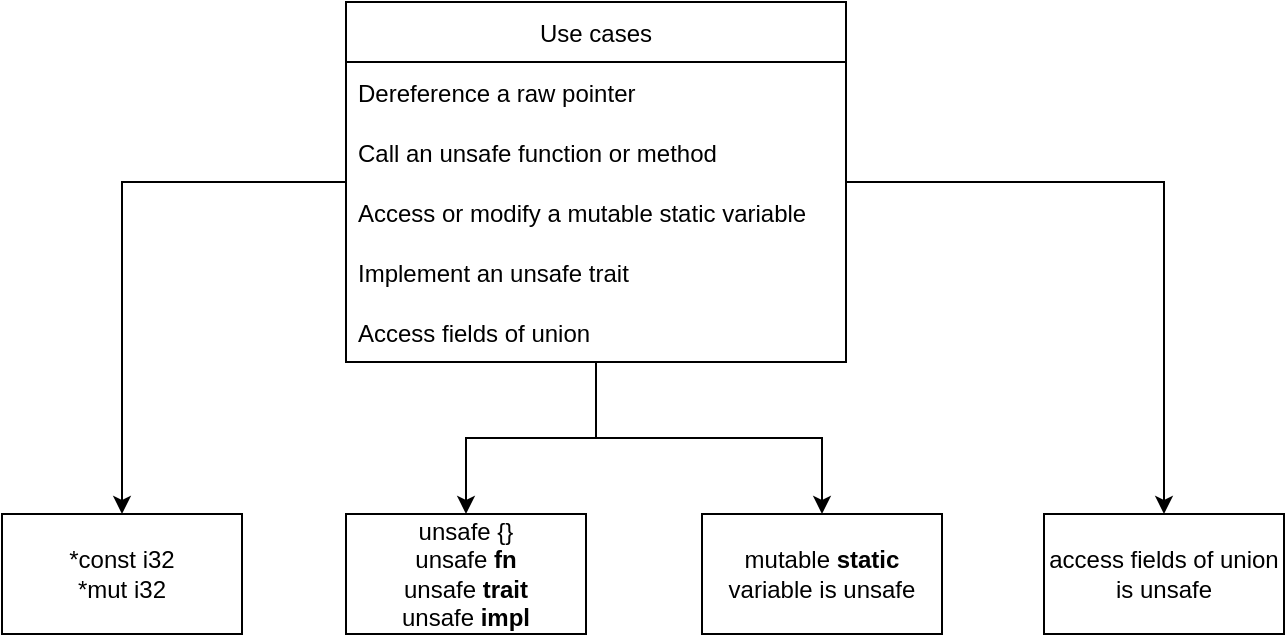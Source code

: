 <mxfile version="20.1.4" type="github" pages="9">
  <diagram id="eUUxpxt1XqWqc5IN01eM" name="Unsafe Rust">
    <mxGraphModel dx="1196" dy="835" grid="0" gridSize="10" guides="1" tooltips="1" connect="1" arrows="1" fold="1" page="1" pageScale="1" pageWidth="827" pageHeight="1169" math="0" shadow="0">
      <root>
        <mxCell id="0" />
        <mxCell id="1" parent="0" />
        <mxCell id="WxahQNM6jeI8Uw0J8JKW-11" value="" style="edgeStyle=orthogonalEdgeStyle;rounded=0;orthogonalLoop=1;jettySize=auto;html=1;" parent="1" source="WxahQNM6jeI8Uw0J8JKW-1" target="WxahQNM6jeI8Uw0J8JKW-10" edge="1">
          <mxGeometry relative="1" as="geometry" />
        </mxCell>
        <mxCell id="WxahQNM6jeI8Uw0J8JKW-13" value="" style="edgeStyle=orthogonalEdgeStyle;rounded=0;orthogonalLoop=1;jettySize=auto;html=1;" parent="1" source="WxahQNM6jeI8Uw0J8JKW-1" target="WxahQNM6jeI8Uw0J8JKW-12" edge="1">
          <mxGeometry relative="1" as="geometry" />
        </mxCell>
        <mxCell id="WxahQNM6jeI8Uw0J8JKW-15" value="" style="edgeStyle=orthogonalEdgeStyle;rounded=0;orthogonalLoop=1;jettySize=auto;html=1;" parent="1" source="WxahQNM6jeI8Uw0J8JKW-1" target="WxahQNM6jeI8Uw0J8JKW-14" edge="1">
          <mxGeometry relative="1" as="geometry" />
        </mxCell>
        <mxCell id="WxahQNM6jeI8Uw0J8JKW-17" value="" style="edgeStyle=orthogonalEdgeStyle;rounded=0;orthogonalLoop=1;jettySize=auto;html=1;" parent="1" source="WxahQNM6jeI8Uw0J8JKW-1" target="WxahQNM6jeI8Uw0J8JKW-16" edge="1">
          <mxGeometry relative="1" as="geometry" />
        </mxCell>
        <mxCell id="WxahQNM6jeI8Uw0J8JKW-1" value="Use cases" style="swimlane;fontStyle=0;childLayout=stackLayout;horizontal=1;startSize=30;horizontalStack=0;resizeParent=1;resizeParentMax=0;resizeLast=0;collapsible=1;marginBottom=0;" parent="1" vertex="1">
          <mxGeometry x="272" y="188" width="250" height="180" as="geometry" />
        </mxCell>
        <mxCell id="WxahQNM6jeI8Uw0J8JKW-2" value="Dereference a raw pointer" style="text;strokeColor=none;fillColor=none;align=left;verticalAlign=middle;spacingLeft=4;spacingRight=4;overflow=hidden;points=[[0,0.5],[1,0.5]];portConstraint=eastwest;rotatable=0;" parent="WxahQNM6jeI8Uw0J8JKW-1" vertex="1">
          <mxGeometry y="30" width="250" height="30" as="geometry" />
        </mxCell>
        <mxCell id="WxahQNM6jeI8Uw0J8JKW-3" value="Call an unsafe function or method" style="text;strokeColor=none;fillColor=none;align=left;verticalAlign=middle;spacingLeft=4;spacingRight=4;overflow=hidden;points=[[0,0.5],[1,0.5]];portConstraint=eastwest;rotatable=0;" parent="WxahQNM6jeI8Uw0J8JKW-1" vertex="1">
          <mxGeometry y="60" width="250" height="30" as="geometry" />
        </mxCell>
        <mxCell id="WxahQNM6jeI8Uw0J8JKW-5" value="Access or modify a mutable static variable" style="text;strokeColor=none;fillColor=none;align=left;verticalAlign=middle;spacingLeft=4;spacingRight=4;overflow=hidden;points=[[0,0.5],[1,0.5]];portConstraint=eastwest;rotatable=0;" parent="WxahQNM6jeI8Uw0J8JKW-1" vertex="1">
          <mxGeometry y="90" width="250" height="30" as="geometry" />
        </mxCell>
        <mxCell id="WxahQNM6jeI8Uw0J8JKW-4" value="Implement an unsafe trait" style="text;strokeColor=none;fillColor=none;align=left;verticalAlign=middle;spacingLeft=4;spacingRight=4;overflow=hidden;points=[[0,0.5],[1,0.5]];portConstraint=eastwest;rotatable=0;" parent="WxahQNM6jeI8Uw0J8JKW-1" vertex="1">
          <mxGeometry y="120" width="250" height="30" as="geometry" />
        </mxCell>
        <mxCell id="WxahQNM6jeI8Uw0J8JKW-6" value="Access fields of union" style="text;strokeColor=none;fillColor=none;align=left;verticalAlign=middle;spacingLeft=4;spacingRight=4;overflow=hidden;points=[[0,0.5],[1,0.5]];portConstraint=eastwest;rotatable=0;" parent="WxahQNM6jeI8Uw0J8JKW-1" vertex="1">
          <mxGeometry y="150" width="250" height="30" as="geometry" />
        </mxCell>
        <mxCell id="WxahQNM6jeI8Uw0J8JKW-10" value="*const i32&lt;br&gt;*mut i32" style="whiteSpace=wrap;html=1;fontStyle=0;startSize=30;" parent="1" vertex="1">
          <mxGeometry x="100" y="444" width="120" height="60" as="geometry" />
        </mxCell>
        <mxCell id="WxahQNM6jeI8Uw0J8JKW-12" value="unsafe {}&lt;br&gt;unsafe &lt;b&gt;fn&lt;/b&gt;&lt;br&gt;unsafe &lt;b&gt;trait&lt;/b&gt;&lt;br&gt;unsafe &lt;b&gt;impl&lt;/b&gt;" style="whiteSpace=wrap;html=1;fontStyle=0;startSize=30;" parent="1" vertex="1">
          <mxGeometry x="272" y="444" width="120" height="60" as="geometry" />
        </mxCell>
        <mxCell id="WxahQNM6jeI8Uw0J8JKW-14" value="mutable &lt;b&gt;static &lt;/b&gt;variable is unsafe" style="whiteSpace=wrap;html=1;fontStyle=0;startSize=30;" parent="1" vertex="1">
          <mxGeometry x="450" y="444" width="120" height="60" as="geometry" />
        </mxCell>
        <mxCell id="WxahQNM6jeI8Uw0J8JKW-16" value="access fields of union is unsafe" style="whiteSpace=wrap;html=1;fontStyle=0;startSize=30;" parent="1" vertex="1">
          <mxGeometry x="621" y="444" width="120" height="60" as="geometry" />
        </mxCell>
      </root>
    </mxGraphModel>
  </diagram>
  <diagram id="hPBTlBuKwRQLNFQ9qgm1" name="Advanced traits">
    <mxGraphModel dx="2254" dy="1267" grid="0" gridSize="10" guides="1" tooltips="1" connect="1" arrows="1" fold="1" page="0" pageScale="1" pageWidth="827" pageHeight="1169" math="0" shadow="0">
      <root>
        <mxCell id="0" />
        <mxCell id="1" parent="0" />
        <mxCell id="dlkJCHKCAtGTFh4wOfaU-6" value="Associated Type" style="edgeStyle=orthogonalEdgeStyle;rounded=0;orthogonalLoop=1;jettySize=auto;html=1;exitX=0;exitY=0.25;exitDx=0;exitDy=0;" parent="1" source="dlkJCHKCAtGTFh4wOfaU-4" target="dlkJCHKCAtGTFh4wOfaU-13" edge="1">
          <mxGeometry x="0.517" relative="1" as="geometry">
            <mxPoint x="255" y="310" as="targetPoint" />
            <mxPoint as="offset" />
          </mxGeometry>
        </mxCell>
        <mxCell id="dlkJCHKCAtGTFh4wOfaU-9" style="edgeStyle=orthogonalEdgeStyle;rounded=0;orthogonalLoop=1;jettySize=auto;html=1;exitX=0;exitY=0.75;exitDx=0;exitDy=0;" parent="1" source="dlkJCHKCAtGTFh4wOfaU-4" target="dlkJCHKCAtGTFh4wOfaU-12" edge="1">
          <mxGeometry relative="1" as="geometry">
            <mxPoint x="106" y="512.6" as="targetPoint" />
          </mxGeometry>
        </mxCell>
        <mxCell id="dlkJCHKCAtGTFh4wOfaU-10" value="Generics" style="edgeLabel;html=1;align=center;verticalAlign=middle;resizable=0;points=[];" parent="dlkJCHKCAtGTFh4wOfaU-9" vertex="1" connectable="0">
          <mxGeometry x="-0.686" y="-4" relative="1" as="geometry">
            <mxPoint x="-61" y="34" as="offset" />
          </mxGeometry>
        </mxCell>
        <mxCell id="dlkJCHKCAtGTFh4wOfaU-18" value="" style="edgeStyle=orthogonalEdgeStyle;rounded=0;orthogonalLoop=1;jettySize=auto;html=1;entryX=0;entryY=0.5;entryDx=0;entryDy=0;exitX=0.5;exitY=0;exitDx=0;exitDy=0;" parent="1" source="dlkJCHKCAtGTFh4wOfaU-4" target="dlkJCHKCAtGTFh4wOfaU-17" edge="1">
          <mxGeometry relative="1" as="geometry" />
        </mxCell>
        <mxCell id="dlkJCHKCAtGTFh4wOfaU-25" value="" style="edgeStyle=orthogonalEdgeStyle;rounded=0;orthogonalLoop=1;jettySize=auto;html=1;fontSize=12;exitX=0.5;exitY=1;exitDx=0;exitDy=0;entryX=0;entryY=0.5;entryDx=0;entryDy=0;" parent="1" source="dlkJCHKCAtGTFh4wOfaU-4" target="dlkJCHKCAtGTFh4wOfaU-24" edge="1">
          <mxGeometry relative="1" as="geometry" />
        </mxCell>
        <mxCell id="dlkJCHKCAtGTFh4wOfaU-29" value="" style="edgeStyle=orthogonalEdgeStyle;rounded=0;orthogonalLoop=1;jettySize=auto;html=1;fontSize=12;exitX=0.5;exitY=1;exitDx=0;exitDy=0;entryX=-0.006;entryY=0.582;entryDx=0;entryDy=0;entryPerimeter=0;" parent="1" source="dlkJCHKCAtGTFh4wOfaU-4" target="dlkJCHKCAtGTFh4wOfaU-28" edge="1">
          <mxGeometry relative="1" as="geometry" />
        </mxCell>
        <mxCell id="dlkJCHKCAtGTFh4wOfaU-33" value="" style="edgeStyle=orthogonalEdgeStyle;rounded=0;orthogonalLoop=1;jettySize=auto;html=1;fontSize=12;exitX=0.5;exitY=1;exitDx=0;exitDy=0;entryX=0;entryY=0.5;entryDx=0;entryDy=0;" parent="1" source="dlkJCHKCAtGTFh4wOfaU-4" target="dlkJCHKCAtGTFh4wOfaU-32" edge="1">
          <mxGeometry relative="1" as="geometry" />
        </mxCell>
        <mxCell id="StaJTFD1EavFBUZKHQdl-2" style="edgeStyle=orthogonalEdgeStyle;rounded=0;orthogonalLoop=1;jettySize=auto;html=1;entryX=0;entryY=0.5;entryDx=0;entryDy=0;exitX=0.5;exitY=0;exitDx=0;exitDy=0;" edge="1" parent="1" source="dlkJCHKCAtGTFh4wOfaU-4" target="StaJTFD1EavFBUZKHQdl-1">
          <mxGeometry relative="1" as="geometry" />
        </mxCell>
        <mxCell id="dlkJCHKCAtGTFh4wOfaU-4" value="Trait" style="rounded=0;whiteSpace=wrap;html=1;fillColor=#dae8fc;strokeColor=#6c8ebf;" parent="1" vertex="1">
          <mxGeometry x="293" y="260" width="120" height="60" as="geometry" />
        </mxCell>
        <mxCell id="dlkJCHKCAtGTFh4wOfaU-7" value="&lt;font style=&quot;font-size: 12px;&quot;&gt;&lt;span style=&quot;color: rgb(157, 0, 236); font-family: &amp;quot;Source Code Pro&amp;quot;, Consolas, &amp;quot;Ubuntu Mono&amp;quot;, Menlo, &amp;quot;DejaVu Sans Mono&amp;quot;, monospace, monospace; font-style: normal; font-variant-ligatures: normal; font-variant-caps: normal; font-weight: 400; letter-spacing: normal; orphans: 2; text-align: start; text-indent: 0px; text-transform: none; widows: 2; word-spacing: 0px; -webkit-text-stroke-width: 0px; text-decoration-thickness: initial; text-decoration-style: initial; text-decoration-color: initial;&quot; class=&quot;hljs-keyword&quot;&gt;pub&lt;/span&gt;&lt;span style=&quot;color: rgb(0, 0, 0); font-family: &amp;quot;Source Code Pro&amp;quot;, Consolas, &amp;quot;Ubuntu Mono&amp;quot;, Menlo, &amp;quot;DejaVu Sans Mono&amp;quot;, monospace, monospace; font-style: normal; font-variant-ligatures: normal; font-variant-caps: normal; font-weight: 400; letter-spacing: normal; orphans: 2; text-align: start; text-indent: 0px; text-transform: none; widows: 2; word-spacing: 0px; -webkit-text-stroke-width: 0px; background-color: rgb(246, 247, 246); text-decoration-thickness: initial; text-decoration-style: initial; text-decoration-color: initial; float: none; display: inline !important;&quot;&gt; &lt;/span&gt;&lt;span style=&quot;color: rgb(0, 0, 0); font-family: &amp;quot;Source Code Pro&amp;quot;, Consolas, &amp;quot;Ubuntu Mono&amp;quot;, Menlo, &amp;quot;DejaVu Sans Mono&amp;quot;, monospace, monospace; font-style: normal; font-variant-ligatures: normal; font-variant-caps: normal; font-weight: 400; letter-spacing: normal; orphans: 2; text-align: start; text-indent: 0px; text-transform: none; widows: 2; word-spacing: 0px; -webkit-text-stroke-width: 0px; text-decoration-thickness: initial; text-decoration-style: initial; text-decoration-color: initial;&quot; class=&quot;hljs-class&quot;&gt;&lt;span style=&quot;color: rgb(157, 0, 236);&quot; class=&quot;hljs-keyword&quot;&gt;trait&lt;/span&gt; &lt;span style=&quot;color: rgb(0, 48, 242);&quot; class=&quot;hljs-title&quot;&gt;Iterator&lt;/span&gt;&lt;/span&gt;&lt;span style=&quot;color: rgb(0, 0, 0); font-family: &amp;quot;Source Code Pro&amp;quot;, Consolas, &amp;quot;Ubuntu Mono&amp;quot;, Menlo, &amp;quot;DejaVu Sans Mono&amp;quot;, monospace, monospace; font-style: normal; font-variant-ligatures: normal; font-variant-caps: normal; font-weight: 400; letter-spacing: normal; orphans: 2; text-align: start; text-indent: 0px; text-transform: none; widows: 2; word-spacing: 0px; -webkit-text-stroke-width: 0px; background-color: rgb(246, 247, 246); text-decoration-thickness: initial; text-decoration-style: initial; text-decoration-color: initial; float: none; display: inline !important;&quot;&gt;&amp;lt;T&amp;gt; {&lt;br&gt;    &lt;/span&gt;&lt;span style=&quot;color: rgb(0, 0, 0); font-family: &amp;quot;Source Code Pro&amp;quot;, Consolas, &amp;quot;Ubuntu Mono&amp;quot;, Menlo, &amp;quot;DejaVu Sans Mono&amp;quot;, monospace, monospace; font-style: normal; font-variant-ligatures: normal; font-variant-caps: normal; font-weight: 400; letter-spacing: normal; orphans: 2; text-align: start; text-indent: 0px; text-transform: none; widows: 2; word-spacing: 0px; -webkit-text-stroke-width: 0px; text-decoration-thickness: initial; text-decoration-style: initial; text-decoration-color: initial;&quot; class=&quot;hljs-function&quot;&gt;&lt;span style=&quot;color: rgb(157, 0, 236);&quot; class=&quot;hljs-keyword&quot;&gt;fn&lt;/span&gt; &lt;span style=&quot;color: rgb(0, 48, 242);&quot; class=&quot;hljs-title&quot;&gt;next&lt;/span&gt;&lt;/span&gt;&lt;span style=&quot;color: rgb(0, 0, 0); font-family: &amp;quot;Source Code Pro&amp;quot;, Consolas, &amp;quot;Ubuntu Mono&amp;quot;, Menlo, &amp;quot;DejaVu Sans Mono&amp;quot;, monospace, monospace; font-style: normal; font-variant-ligatures: normal; font-variant-caps: normal; font-weight: 400; letter-spacing: normal; orphans: 2; text-align: start; text-indent: 0px; text-transform: none; widows: 2; word-spacing: 0px; -webkit-text-stroke-width: 0px; background-color: rgb(246, 247, 246); text-decoration-thickness: initial; text-decoration-style: initial; text-decoration-color: initial; float: none; display: inline !important;&quot;&gt;(&amp;amp;&lt;/span&gt;&lt;span style=&quot;color: rgb(157, 0, 236); font-family: &amp;quot;Source Code Pro&amp;quot;, Consolas, &amp;quot;Ubuntu Mono&amp;quot;, Menlo, &amp;quot;DejaVu Sans Mono&amp;quot;, monospace, monospace; font-style: normal; font-variant-ligatures: normal; font-variant-caps: normal; font-weight: 400; letter-spacing: normal; orphans: 2; text-align: start; text-indent: 0px; text-transform: none; widows: 2; word-spacing: 0px; -webkit-text-stroke-width: 0px; text-decoration-thickness: initial; text-decoration-style: initial; text-decoration-color: initial;&quot; class=&quot;hljs-keyword&quot;&gt;mut&lt;/span&gt;&lt;span style=&quot;color: rgb(0, 0, 0); font-family: &amp;quot;Source Code Pro&amp;quot;, Consolas, &amp;quot;Ubuntu Mono&amp;quot;, Menlo, &amp;quot;DejaVu Sans Mono&amp;quot;, monospace, monospace; font-style: normal; font-variant-ligatures: normal; font-variant-caps: normal; font-weight: 400; letter-spacing: normal; orphans: 2; text-align: start; text-indent: 0px; text-transform: none; widows: 2; word-spacing: 0px; -webkit-text-stroke-width: 0px; background-color: rgb(246, 247, 246); text-decoration-thickness: initial; text-decoration-style: initial; text-decoration-color: initial; float: none; display: inline !important;&quot;&gt; &lt;/span&gt;&lt;span style=&quot;color: rgb(157, 0, 236); font-family: &amp;quot;Source Code Pro&amp;quot;, Consolas, &amp;quot;Ubuntu Mono&amp;quot;, Menlo, &amp;quot;DejaVu Sans Mono&amp;quot;, monospace, monospace; font-style: normal; font-variant-ligatures: normal; font-variant-caps: normal; font-weight: 400; letter-spacing: normal; orphans: 2; text-align: start; text-indent: 0px; text-transform: none; widows: 2; word-spacing: 0px; -webkit-text-stroke-width: 0px; text-decoration-thickness: initial; text-decoration-style: initial; text-decoration-color: initial;&quot; class=&quot;hljs-keyword&quot;&gt;self&lt;/span&gt;&lt;span style=&quot;color: rgb(0, 0, 0); font-family: &amp;quot;Source Code Pro&amp;quot;, Consolas, &amp;quot;Ubuntu Mono&amp;quot;, Menlo, &amp;quot;DejaVu Sans Mono&amp;quot;, monospace, monospace; font-style: normal; font-variant-ligatures: normal; font-variant-caps: normal; font-weight: 400; letter-spacing: normal; orphans: 2; text-align: start; text-indent: 0px; text-transform: none; widows: 2; word-spacing: 0px; -webkit-text-stroke-width: 0px; background-color: rgb(246, 247, 246); text-decoration-thickness: initial; text-decoration-style: initial; text-decoration-color: initial; float: none; display: inline !important;&quot;&gt;) -&amp;gt; &lt;/span&gt;&lt;span style=&quot;color: rgb(178, 30, 0); font-family: &amp;quot;Source Code Pro&amp;quot;, Consolas, &amp;quot;Ubuntu Mono&amp;quot;, Menlo, &amp;quot;DejaVu Sans Mono&amp;quot;, monospace, monospace; font-style: normal; font-variant-ligatures: normal; font-variant-caps: normal; font-weight: 400; letter-spacing: normal; orphans: 2; text-align: start; text-indent: 0px; text-transform: none; widows: 2; word-spacing: 0px; -webkit-text-stroke-width: 0px; text-decoration-thickness: initial; text-decoration-style: initial; text-decoration-color: initial;&quot; class=&quot;hljs-built_in&quot;&gt;Option&lt;/span&gt;&lt;span style=&quot;color: rgb(0, 0, 0); font-family: &amp;quot;Source Code Pro&amp;quot;, Consolas, &amp;quot;Ubuntu Mono&amp;quot;, Menlo, &amp;quot;DejaVu Sans Mono&amp;quot;, monospace, monospace; font-style: normal; font-variant-ligatures: normal; font-variant-caps: normal; font-weight: 400; letter-spacing: normal; orphans: 2; text-align: start; text-indent: 0px; text-transform: none; widows: 2; word-spacing: 0px; -webkit-text-stroke-width: 0px; background-color: rgb(246, 247, 246); text-decoration-thickness: initial; text-decoration-style: initial; text-decoration-color: initial; float: none; display: inline !important;&quot;&gt;&amp;lt;T&amp;gt;;&lt;br&gt;}&lt;/span&gt;&lt;/font&gt;" style="text;whiteSpace=wrap;html=1;" parent="1" vertex="1">
          <mxGeometry x="94" y="476" width="226" height="60" as="geometry" />
        </mxCell>
        <mxCell id="dlkJCHKCAtGTFh4wOfaU-8" value="&lt;font style=&quot;font-size: 12px;&quot;&gt;&lt;span style=&quot;color: rgb(157, 0, 236); font-family: &amp;quot;Source Code Pro&amp;quot;, Consolas, &amp;quot;Ubuntu Mono&amp;quot;, Menlo, &amp;quot;DejaVu Sans Mono&amp;quot;, monospace, monospace; font-style: normal; font-variant-ligatures: normal; font-variant-caps: normal; font-weight: 400; letter-spacing: normal; orphans: 2; text-align: start; text-indent: 0px; text-transform: none; widows: 2; word-spacing: 0px; -webkit-text-stroke-width: 0px; text-decoration-thickness: initial; text-decoration-style: initial; text-decoration-color: initial;&quot; class=&quot;hljs-keyword&quot;&gt;pub&lt;/span&gt;&lt;span style=&quot;color: rgb(0, 0, 0); font-family: &amp;quot;Source Code Pro&amp;quot;, Consolas, &amp;quot;Ubuntu Mono&amp;quot;, Menlo, &amp;quot;DejaVu Sans Mono&amp;quot;, monospace, monospace; font-style: normal; font-variant-ligatures: normal; font-variant-caps: normal; font-weight: 400; letter-spacing: normal; orphans: 2; text-align: start; text-indent: 0px; text-transform: none; widows: 2; word-spacing: 0px; -webkit-text-stroke-width: 0px; background-color: rgb(246, 247, 246); text-decoration-thickness: initial; text-decoration-style: initial; text-decoration-color: initial; float: none; display: inline !important;&quot;&gt; &lt;/span&gt;&lt;span style=&quot;color: rgb(0, 0, 0); font-family: &amp;quot;Source Code Pro&amp;quot;, Consolas, &amp;quot;Ubuntu Mono&amp;quot;, Menlo, &amp;quot;DejaVu Sans Mono&amp;quot;, monospace, monospace; font-style: normal; font-variant-ligatures: normal; font-variant-caps: normal; font-weight: 400; letter-spacing: normal; orphans: 2; text-align: start; text-indent: 0px; text-transform: none; widows: 2; word-spacing: 0px; -webkit-text-stroke-width: 0px; text-decoration-thickness: initial; text-decoration-style: initial; text-decoration-color: initial;&quot; class=&quot;hljs-class&quot;&gt;&lt;span style=&quot;color: rgb(157, 0, 236);&quot; class=&quot;hljs-keyword&quot;&gt;trait&lt;/span&gt; &lt;span style=&quot;color: rgb(0, 48, 242);&quot; class=&quot;hljs-title&quot;&gt;Iterator&lt;/span&gt;&lt;/span&gt;&lt;span style=&quot;color: rgb(0, 0, 0); font-family: &amp;quot;Source Code Pro&amp;quot;, Consolas, &amp;quot;Ubuntu Mono&amp;quot;, Menlo, &amp;quot;DejaVu Sans Mono&amp;quot;, monospace, monospace; font-style: normal; font-variant-ligatures: normal; font-variant-caps: normal; font-weight: 400; letter-spacing: normal; orphans: 2; text-align: start; text-indent: 0px; text-transform: none; widows: 2; word-spacing: 0px; -webkit-text-stroke-width: 0px; background-color: rgb(246, 247, 246); text-decoration-thickness: initial; text-decoration-style: initial; text-decoration-color: initial; float: none; display: inline !important;&quot;&gt; {&lt;br&gt;    &lt;/span&gt;&lt;span style=&quot;color: rgb(0, 0, 0); font-family: &amp;quot;Source Code Pro&amp;quot;, Consolas, &amp;quot;Ubuntu Mono&amp;quot;, Menlo, &amp;quot;DejaVu Sans Mono&amp;quot;, monospace, monospace; font-style: normal; font-variant-ligatures: normal; font-variant-caps: normal; font-weight: 400; letter-spacing: normal; orphans: 2; text-align: start; text-indent: 0px; text-transform: none; widows: 2; word-spacing: 0px; -webkit-text-stroke-width: 0px; text-decoration-thickness: initial; text-decoration-style: initial; text-decoration-color: initial;&quot; class=&quot;hljs-class&quot;&gt;&lt;span style=&quot;color: rgb(157, 0, 236);&quot; class=&quot;hljs-keyword&quot;&gt;type&lt;/span&gt; &lt;span style=&quot;color: rgb(0, 48, 242);&quot; class=&quot;hljs-title&quot;&gt;Item&lt;/span&gt;&lt;/span&gt;&lt;span style=&quot;color: rgb(0, 0, 0); font-family: &amp;quot;Source Code Pro&amp;quot;, Consolas, &amp;quot;Ubuntu Mono&amp;quot;, Menlo, &amp;quot;DejaVu Sans Mono&amp;quot;, monospace, monospace; font-style: normal; font-variant-ligatures: normal; font-variant-caps: normal; font-weight: 400; letter-spacing: normal; orphans: 2; text-align: start; text-indent: 0px; text-transform: none; widows: 2; word-spacing: 0px; -webkit-text-stroke-width: 0px; background-color: rgb(246, 247, 246); text-decoration-thickness: initial; text-decoration-style: initial; text-decoration-color: initial; float: none; display: inline !important;&quot;&gt;;&lt;br&gt;&lt;br&gt;    &lt;/span&gt;&lt;span style=&quot;color: rgb(0, 0, 0); font-family: &amp;quot;Source Code Pro&amp;quot;, Consolas, &amp;quot;Ubuntu Mono&amp;quot;, Menlo, &amp;quot;DejaVu Sans Mono&amp;quot;, monospace, monospace; font-style: normal; font-variant-ligatures: normal; font-variant-caps: normal; font-weight: 400; letter-spacing: normal; orphans: 2; text-align: start; text-indent: 0px; text-transform: none; widows: 2; word-spacing: 0px; -webkit-text-stroke-width: 0px; text-decoration-thickness: initial; text-decoration-style: initial; text-decoration-color: initial;&quot; class=&quot;hljs-function&quot;&gt;&lt;span style=&quot;color: rgb(157, 0, 236);&quot; class=&quot;hljs-keyword&quot;&gt;fn&lt;/span&gt; &lt;span style=&quot;color: rgb(0, 48, 242);&quot; class=&quot;hljs-title&quot;&gt;next&lt;/span&gt;&lt;/span&gt;&lt;span style=&quot;color: rgb(0, 0, 0); font-family: &amp;quot;Source Code Pro&amp;quot;, Consolas, &amp;quot;Ubuntu Mono&amp;quot;, Menlo, &amp;quot;DejaVu Sans Mono&amp;quot;, monospace, monospace; font-style: normal; font-variant-ligatures: normal; font-variant-caps: normal; font-weight: 400; letter-spacing: normal; orphans: 2; text-align: start; text-indent: 0px; text-transform: none; widows: 2; word-spacing: 0px; -webkit-text-stroke-width: 0px; background-color: rgb(246, 247, 246); text-decoration-thickness: initial; text-decoration-style: initial; text-decoration-color: initial; float: none; display: inline !important;&quot;&gt;(&amp;amp;&lt;/span&gt;&lt;span style=&quot;color: rgb(157, 0, 236); font-family: &amp;quot;Source Code Pro&amp;quot;, Consolas, &amp;quot;Ubuntu Mono&amp;quot;, Menlo, &amp;quot;DejaVu Sans Mono&amp;quot;, monospace, monospace; font-style: normal; font-variant-ligatures: normal; font-variant-caps: normal; font-weight: 400; letter-spacing: normal; orphans: 2; text-align: start; text-indent: 0px; text-transform: none; widows: 2; word-spacing: 0px; -webkit-text-stroke-width: 0px; text-decoration-thickness: initial; text-decoration-style: initial; text-decoration-color: initial;&quot; class=&quot;hljs-keyword&quot;&gt;mut&lt;/span&gt;&lt;span style=&quot;color: rgb(0, 0, 0); font-family: &amp;quot;Source Code Pro&amp;quot;, Consolas, &amp;quot;Ubuntu Mono&amp;quot;, Menlo, &amp;quot;DejaVu Sans Mono&amp;quot;, monospace, monospace; font-style: normal; font-variant-ligatures: normal; font-variant-caps: normal; font-weight: 400; letter-spacing: normal; orphans: 2; text-align: start; text-indent: 0px; text-transform: none; widows: 2; word-spacing: 0px; -webkit-text-stroke-width: 0px; background-color: rgb(246, 247, 246); text-decoration-thickness: initial; text-decoration-style: initial; text-decoration-color: initial; float: none; display: inline !important;&quot;&gt; &lt;/span&gt;&lt;span style=&quot;color: rgb(157, 0, 236); font-family: &amp;quot;Source Code Pro&amp;quot;, Consolas, &amp;quot;Ubuntu Mono&amp;quot;, Menlo, &amp;quot;DejaVu Sans Mono&amp;quot;, monospace, monospace; font-style: normal; font-variant-ligatures: normal; font-variant-caps: normal; font-weight: 400; letter-spacing: normal; orphans: 2; text-align: start; text-indent: 0px; text-transform: none; widows: 2; word-spacing: 0px; -webkit-text-stroke-width: 0px; text-decoration-thickness: initial; text-decoration-style: initial; text-decoration-color: initial;&quot; class=&quot;hljs-keyword&quot;&gt;self&lt;/span&gt;&lt;span style=&quot;color: rgb(0, 0, 0); font-family: &amp;quot;Source Code Pro&amp;quot;, Consolas, &amp;quot;Ubuntu Mono&amp;quot;, Menlo, &amp;quot;DejaVu Sans Mono&amp;quot;, monospace, monospace; font-style: normal; font-variant-ligatures: normal; font-variant-caps: normal; font-weight: 400; letter-spacing: normal; orphans: 2; text-align: start; text-indent: 0px; text-transform: none; widows: 2; word-spacing: 0px; -webkit-text-stroke-width: 0px; background-color: rgb(246, 247, 246); text-decoration-thickness: initial; text-decoration-style: initial; text-decoration-color: initial; float: none; display: inline !important;&quot;&gt;) -&amp;gt; &lt;/span&gt;&lt;span style=&quot;color: rgb(178, 30, 0); font-family: &amp;quot;Source Code Pro&amp;quot;, Consolas, &amp;quot;Ubuntu Mono&amp;quot;, Menlo, &amp;quot;DejaVu Sans Mono&amp;quot;, monospace, monospace; font-style: normal; font-variant-ligatures: normal; font-variant-caps: normal; font-weight: 400; letter-spacing: normal; orphans: 2; text-align: start; text-indent: 0px; text-transform: none; widows: 2; word-spacing: 0px; -webkit-text-stroke-width: 0px; text-decoration-thickness: initial; text-decoration-style: initial; text-decoration-color: initial;&quot; class=&quot;hljs-built_in&quot;&gt;Option&lt;/span&gt;&lt;span style=&quot;color: rgb(0, 0, 0); font-family: &amp;quot;Source Code Pro&amp;quot;, Consolas, &amp;quot;Ubuntu Mono&amp;quot;, Menlo, &amp;quot;DejaVu Sans Mono&amp;quot;, monospace, monospace; font-style: normal; font-variant-ligatures: normal; font-variant-caps: normal; font-weight: 400; letter-spacing: normal; orphans: 2; text-align: start; text-indent: 0px; text-transform: none; widows: 2; word-spacing: 0px; -webkit-text-stroke-width: 0px; background-color: rgb(246, 247, 246); text-decoration-thickness: initial; text-decoration-style: initial; text-decoration-color: initial; float: none; display: inline !important;&quot;&gt;&amp;lt;Self::Item&amp;gt;;&lt;br&gt;}&lt;/span&gt;&lt;/font&gt;" style="text;whiteSpace=wrap;html=1;" parent="1" vertex="1">
          <mxGeometry x="64.5" y="71" width="285" height="71" as="geometry" />
        </mxCell>
        <mxCell id="dlkJCHKCAtGTFh4wOfaU-15" value="" style="edgeStyle=orthogonalEdgeStyle;rounded=0;orthogonalLoop=1;jettySize=auto;html=1;" parent="1" source="dlkJCHKCAtGTFh4wOfaU-12" target="dlkJCHKCAtGTFh4wOfaU-7" edge="1">
          <mxGeometry relative="1" as="geometry" />
        </mxCell>
        <mxCell id="dlkJCHKCAtGTFh4wOfaU-12" value="Can have multiple implementations, e.g. one implementation per concrete type" style="text;html=1;strokeColor=none;fillColor=none;align=center;verticalAlign=middle;whiteSpace=wrap;rounded=0;" parent="1" vertex="1">
          <mxGeometry x="103" y="377" width="208" height="50" as="geometry" />
        </mxCell>
        <mxCell id="dlkJCHKCAtGTFh4wOfaU-16" value="" style="edgeStyle=orthogonalEdgeStyle;rounded=0;orthogonalLoop=1;jettySize=auto;html=1;" parent="1" source="dlkJCHKCAtGTFh4wOfaU-13" target="dlkJCHKCAtGTFh4wOfaU-8" edge="1">
          <mxGeometry relative="1" as="geometry" />
        </mxCell>
        <mxCell id="dlkJCHKCAtGTFh4wOfaU-13" value="only one implementation" style="text;html=1;strokeColor=none;fillColor=none;align=center;verticalAlign=middle;whiteSpace=wrap;rounded=0;" parent="1" vertex="1">
          <mxGeometry x="103" y="182" width="208" height="38" as="geometry" />
        </mxCell>
        <mxCell id="dlkJCHKCAtGTFh4wOfaU-20" value="" style="edgeStyle=orthogonalEdgeStyle;rounded=0;orthogonalLoop=1;jettySize=auto;html=1;" parent="1" source="dlkJCHKCAtGTFh4wOfaU-17" target="dlkJCHKCAtGTFh4wOfaU-19" edge="1">
          <mxGeometry relative="1" as="geometry" />
        </mxCell>
        <mxCell id="dlkJCHKCAtGTFh4wOfaU-22" value="use cases" style="edgeStyle=orthogonalEdgeStyle;rounded=0;orthogonalLoop=1;jettySize=auto;html=1;entryX=0.5;entryY=0;entryDx=0;entryDy=0;exitX=1;exitY=0.5;exitDx=0;exitDy=0;" parent="1" source="dlkJCHKCAtGTFh4wOfaU-17" target="dlkJCHKCAtGTFh4wOfaU-23" edge="1">
          <mxGeometry x="0.795" relative="1" as="geometry">
            <mxPoint x="473.0" y="538" as="targetPoint" />
            <mxPoint as="offset" />
          </mxGeometry>
        </mxCell>
        <mxCell id="dlkJCHKCAtGTFh4wOfaU-17" value="Default generic type parameter" style="whiteSpace=wrap;html=1;rounded=0;" parent="1" vertex="1">
          <mxGeometry x="419" y="165" width="120" height="60" as="geometry" />
        </mxCell>
        <mxCell id="iRy9whdvicV4pnnYXqyV-2" value="example" style="edgeStyle=orthogonalEdgeStyle;rounded=0;orthogonalLoop=1;jettySize=auto;html=1;" parent="1" source="dlkJCHKCAtGTFh4wOfaU-19" target="iRy9whdvicV4pnnYXqyV-1" edge="1">
          <mxGeometry relative="1" as="geometry" />
        </mxCell>
        <mxCell id="dlkJCHKCAtGTFh4wOfaU-19" value="&lt;span style=&quot;color: rgb(48, 25, 0); font-family: &amp;quot;Source Code Pro&amp;quot;, Consolas, &amp;quot;Ubuntu Mono&amp;quot;, Menlo, &amp;quot;DejaVu Sans Mono&amp;quot;, monospace, monospace; font-style: normal; font-variant-ligatures: normal; font-variant-caps: normal; letter-spacing: normal; orphans: 2; text-align: start; text-indent: 0px; text-transform: none; widows: 2; word-spacing: 0px; -webkit-text-stroke-width: 0px; background-color: rgb(246, 247, 246); text-decoration-thickness: initial; text-decoration-style: initial; text-decoration-color: initial; float: none; display: inline !important;&quot;&gt;&lt;font style=&quot;font-size: 12px;&quot;&gt;&lt;b&gt;trait &lt;/b&gt;TraitName&amp;lt;PlaceholderType=ConcreteType&amp;gt;&lt;/font&gt;&lt;/span&gt;" style="text;whiteSpace=wrap;html=1;" parent="1" vertex="1">
          <mxGeometry x="544" y="129" width="307" height="28" as="geometry" />
        </mxCell>
        <mxCell id="dlkJCHKCAtGTFh4wOfaU-23" value="&lt;ul style=&quot;line-height: 1.45em; color: rgb(0, 0, 0); font-family: &amp;quot;Open Sans&amp;quot;, sans-serif; font-style: normal; font-variant-ligatures: normal; font-variant-caps: normal; font-weight: 400; letter-spacing: normal; orphans: 2; text-align: start; text-indent: 0px; text-transform: none; widows: 2; word-spacing: 0px; -webkit-text-stroke-width: 0px; background-color: rgb(255, 255, 255); text-decoration-thickness: initial; text-decoration-style: initial; text-decoration-color: initial;&quot;&gt;&lt;li&gt;To extend a type without breaking existing code&lt;/li&gt;&lt;li&gt;To allow customization in specific cases most users won’t need&lt;/li&gt;&lt;/ul&gt;" style="text;whiteSpace=wrap;html=1;" parent="1" vertex="1">
          <mxGeometry x="504.45" y="245.38" width="386.1" height="74.62" as="geometry" />
        </mxCell>
        <mxCell id="dlkJCHKCAtGTFh4wOfaU-27" value="disambiguation" style="edgeStyle=orthogonalEdgeStyle;rounded=0;orthogonalLoop=1;jettySize=auto;html=1;fontSize=12;" parent="1" source="dlkJCHKCAtGTFh4wOfaU-24" target="dlkJCHKCAtGTFh4wOfaU-26" edge="1">
          <mxGeometry relative="1" as="geometry" />
        </mxCell>
        <mxCell id="dlkJCHKCAtGTFh4wOfaU-24" value="Full qualified syntax" style="whiteSpace=wrap;html=1;rounded=0;" parent="1" vertex="1">
          <mxGeometry x="419" y="362" width="120" height="60" as="geometry" />
        </mxCell>
        <mxCell id="dlkJCHKCAtGTFh4wOfaU-26" value="&lt;font style=&quot;font-size: 12px;&quot;&gt;&lt;span style=&quot;color: rgb(0, 0, 0); font-family: &amp;quot;Source Code Pro&amp;quot;, Consolas, &amp;quot;Ubuntu Mono&amp;quot;, Menlo, &amp;quot;DejaVu Sans Mono&amp;quot;, monospace, monospace; font-style: normal; font-variant-ligatures: normal; font-variant-caps: normal; font-weight: 400; letter-spacing: normal; orphans: 2; text-align: start; text-indent: 0px; text-transform: none; widows: 2; word-spacing: 0px; -webkit-text-stroke-width: 0px; background-color: rgb(246, 247, 246); text-decoration-thickness: initial; text-decoration-style: initial; text-decoration-color: initial; float: none; display: inline !important;&quot;&gt;&amp;lt;Type &lt;/span&gt;&lt;span style=&quot;color: rgb(157, 0, 236); font-family: &amp;quot;Source Code Pro&amp;quot;, Consolas, &amp;quot;Ubuntu Mono&amp;quot;, Menlo, &amp;quot;DejaVu Sans Mono&amp;quot;, monospace, monospace; font-style: normal; font-variant-ligatures: normal; font-variant-caps: normal; font-weight: 400; letter-spacing: normal; orphans: 2; text-align: start; text-indent: 0px; text-transform: none; widows: 2; word-spacing: 0px; -webkit-text-stroke-width: 0px; text-decoration-thickness: initial; text-decoration-style: initial; text-decoration-color: initial;&quot; class=&quot;hljs-keyword&quot;&gt;as&lt;/span&gt;&lt;span style=&quot;color: rgb(0, 0, 0); font-family: &amp;quot;Source Code Pro&amp;quot;, Consolas, &amp;quot;Ubuntu Mono&amp;quot;, Menlo, &amp;quot;DejaVu Sans Mono&amp;quot;, monospace, monospace; font-style: normal; font-variant-ligatures: normal; font-variant-caps: normal; font-weight: 400; letter-spacing: normal; orphans: 2; text-align: start; text-indent: 0px; text-transform: none; widows: 2; word-spacing: 0px; -webkit-text-stroke-width: 0px; background-color: rgb(246, 247, 246); text-decoration-thickness: initial; text-decoration-style: initial; text-decoration-color: initial; float: none; display: inline !important;&quot;&gt; Trait&amp;gt;::function(receiver_if_method, next_arg, ...);&lt;/span&gt;&lt;/font&gt;" style="text;whiteSpace=wrap;html=1;fontSize=12;" parent="1" vertex="1">
          <mxGeometry x="676.004" y="378.001" width="490" height="28" as="geometry" />
        </mxCell>
        <mxCell id="dlkJCHKCAtGTFh4wOfaU-31" value="requires SuperTrait implemented" style="edgeStyle=orthogonalEdgeStyle;rounded=0;orthogonalLoop=1;jettySize=auto;html=1;fontSize=12;" parent="1" source="dlkJCHKCAtGTFh4wOfaU-28" target="dlkJCHKCAtGTFh4wOfaU-30" edge="1">
          <mxGeometry relative="1" as="geometry" />
        </mxCell>
        <mxCell id="dlkJCHKCAtGTFh4wOfaU-28" value="Supertrait" style="whiteSpace=wrap;html=1;rounded=0;" parent="1" vertex="1">
          <mxGeometry x="419" y="441" width="120" height="60" as="geometry" />
        </mxCell>
        <mxCell id="dlkJCHKCAtGTFh4wOfaU-30" value="&lt;font style=&quot;font-size: 12px;&quot;&gt;&lt;span style=&quot;color: rgb(0, 0, 0); font-family: &amp;quot;Source Code Pro&amp;quot;, Consolas, &amp;quot;Ubuntu Mono&amp;quot;, Menlo, &amp;quot;DejaVu Sans Mono&amp;quot;, monospace, monospace; font-style: normal; font-variant-ligatures: normal; font-variant-caps: normal; font-weight: 400; letter-spacing: normal; orphans: 2; text-align: start; text-indent: 0px; text-transform: none; widows: 2; word-spacing: 0px; -webkit-text-stroke-width: 0px; text-decoration-thickness: initial; text-decoration-style: initial; text-decoration-color: initial;&quot; class=&quot;hljs-class&quot;&gt;&lt;span style=&quot;color: rgb(157, 0, 236);&quot; class=&quot;hljs-keyword&quot;&gt;trait&lt;/span&gt; &lt;span style=&quot;color: rgb(0, 48, 242);&quot; class=&quot;hljs-title&quot;&gt;MyTrait&lt;/span&gt;&lt;/span&gt;&lt;span style=&quot;color: rgb(0, 0, 0); font-family: &amp;quot;Source Code Pro&amp;quot;, Consolas, &amp;quot;Ubuntu Mono&amp;quot;, Menlo, &amp;quot;DejaVu Sans Mono&amp;quot;, monospace, monospace; font-style: normal; font-variant-ligatures: normal; font-variant-caps: normal; font-weight: 400; letter-spacing: normal; orphans: 2; text-align: start; text-indent: 0px; text-transform: none; widows: 2; word-spacing: 0px; -webkit-text-stroke-width: 0px; background-color: rgb(246, 247, 246); text-decoration-thickness: initial; text-decoration-style: initial; text-decoration-color: initial; float: none; display: inline !important;&quot;&gt;: SuperTrait&lt;/span&gt;&lt;/font&gt;" style="text;whiteSpace=wrap;html=1;fontSize=12;" parent="1" vertex="1">
          <mxGeometry x="774" y="457" width="214.97" height="28" as="geometry" />
        </mxCell>
        <mxCell id="dlkJCHKCAtGTFh4wOfaU-39" value="implements" style="edgeStyle=orthogonalEdgeStyle;rounded=0;orthogonalLoop=1;jettySize=auto;html=1;fontSize=12;" parent="1" source="dlkJCHKCAtGTFh4wOfaU-32" target="dlkJCHKCAtGTFh4wOfaU-38" edge="1">
          <mxGeometry relative="1" as="geometry" />
        </mxCell>
        <mxCell id="dlkJCHKCAtGTFh4wOfaU-32" value="Newtype Pattern&lt;br&gt;&lt;b&gt;Tuple Struct&lt;/b&gt;" style="whiteSpace=wrap;html=1;rounded=0;" parent="1" vertex="1">
          <mxGeometry x="419" y="527" width="120" height="60" as="geometry" />
        </mxCell>
        <mxCell id="dlkJCHKCAtGTFh4wOfaU-36" value="solved by" style="edgeStyle=orthogonalEdgeStyle;rounded=0;orthogonalLoop=1;jettySize=auto;html=1;fontSize=12;exitX=0;exitY=0.5;exitDx=0;exitDy=0;exitPerimeter=0;" parent="1" source="dlkJCHKCAtGTFh4wOfaU-37" target="dlkJCHKCAtGTFh4wOfaU-32" edge="1">
          <mxGeometry relative="1" as="geometry">
            <mxPoint x="627" y="557" as="sourcePoint" />
          </mxGeometry>
        </mxCell>
        <mxCell id="dlkJCHKCAtGTFh4wOfaU-37" value="&lt;b&gt;&amp;lt;&amp;lt;orphan rule&amp;gt;&amp;gt;&lt;br&gt;&lt;/b&gt;&lt;span style=&quot;text-align: center;&quot;&gt;only allow to implement a trait of a type when at least either of them is local to our create&lt;/span&gt;" style="shape=note;size=15;align=left;spacingLeft=10;html=1;whiteSpace=wrap;fontSize=12;" parent="1" vertex="1">
          <mxGeometry x="636.57" y="514.5" width="211" height="85" as="geometry" />
        </mxCell>
        <mxCell id="dlkJCHKCAtGTFh4wOfaU-41" value="gives" style="edgeStyle=orthogonalEdgeStyle;rounded=0;orthogonalLoop=1;jettySize=auto;html=1;fontSize=12;" parent="1" source="dlkJCHKCAtGTFh4wOfaU-38" target="dlkJCHKCAtGTFh4wOfaU-40" edge="1">
          <mxGeometry relative="1" as="geometry" />
        </mxCell>
        <mxCell id="dlkJCHKCAtGTFh4wOfaU-38" value="&lt;b&gt;Deref &lt;/b&gt;trait" style="whiteSpace=wrap;html=1;rounded=0;" parent="1" vertex="1">
          <mxGeometry x="419" y="635" width="120" height="60" as="geometry" />
        </mxCell>
        <mxCell id="dlkJCHKCAtGTFh4wOfaU-40" value="new type to have every method the inner type has" style="whiteSpace=wrap;html=1;rounded=0;" parent="1" vertex="1">
          <mxGeometry x="419" y="739" width="120" height="60" as="geometry" />
        </mxCell>
        <mxCell id="iRy9whdvicV4pnnYXqyV-1" value="&lt;font style=&quot;font-size: 12px;&quot;&gt;&lt;span style=&quot;font-family: &amp;quot;Source Code Pro&amp;quot;, Consolas, &amp;quot;Ubuntu Mono&amp;quot;, Menlo, &amp;quot;DejaVu Sans Mono&amp;quot;, monospace, monospace;&quot; class=&quot;hljs-class&quot;&gt;&lt;span style=&quot;color: rgb(157, 0, 236);&quot; class=&quot;hljs-keyword&quot;&gt;trait&lt;/span&gt; &lt;span style=&quot;color: rgb(0, 48, 242);&quot; class=&quot;hljs-title&quot;&gt;Add&lt;/span&gt;&lt;/span&gt;&lt;span style=&quot;font-family: &amp;quot;Source Code Pro&amp;quot;, Consolas, &amp;quot;Ubuntu Mono&amp;quot;, Menlo, &amp;quot;DejaVu Sans Mono&amp;quot;, monospace, monospace; background-color: rgb(246, 247, 246);&quot;&gt;&amp;lt;Rhs=&lt;/span&gt;&lt;span style=&quot;color: rgb(157, 0, 236); font-family: &amp;quot;Source Code Pro&amp;quot;, Consolas, &amp;quot;Ubuntu Mono&amp;quot;, Menlo, &amp;quot;DejaVu Sans Mono&amp;quot;, monospace, monospace;&quot; class=&quot;hljs-keyword&quot;&gt;Self&lt;/span&gt;&lt;span style=&quot;font-family: &amp;quot;Source Code Pro&amp;quot;, Consolas, &amp;quot;Ubuntu Mono&amp;quot;, Menlo, &amp;quot;DejaVu Sans Mono&amp;quot;, monospace, monospace; background-color: rgb(246, 247, 246);&quot;&gt;&amp;gt; {&lt;br/&gt;    &lt;/span&gt;&lt;span style=&quot;font-family: &amp;quot;Source Code Pro&amp;quot;, Consolas, &amp;quot;Ubuntu Mono&amp;quot;, Menlo, &amp;quot;DejaVu Sans Mono&amp;quot;, monospace, monospace;&quot; class=&quot;hljs-class&quot;&gt;&lt;span style=&quot;color: rgb(157, 0, 236);&quot; class=&quot;hljs-keyword&quot;&gt;type&lt;/span&gt; &lt;span style=&quot;color: rgb(0, 48, 242);&quot; class=&quot;hljs-title&quot;&gt;Output&lt;/span&gt;&lt;/span&gt;&lt;span style=&quot;font-family: &amp;quot;Source Code Pro&amp;quot;, Consolas, &amp;quot;Ubuntu Mono&amp;quot;, Menlo, &amp;quot;DejaVu Sans Mono&amp;quot;, monospace, monospace; background-color: rgb(246, 247, 246);&quot;&gt;;&lt;br/&gt;&lt;br/&gt;    &lt;/span&gt;&lt;span style=&quot;font-family: &amp;quot;Source Code Pro&amp;quot;, Consolas, &amp;quot;Ubuntu Mono&amp;quot;, Menlo, &amp;quot;DejaVu Sans Mono&amp;quot;, monospace, monospace;&quot; class=&quot;hljs-function&quot;&gt;&lt;span style=&quot;color: rgb(157, 0, 236);&quot; class=&quot;hljs-keyword&quot;&gt;fn&lt;/span&gt; &lt;span style=&quot;color: rgb(0, 48, 242);&quot; class=&quot;hljs-title&quot;&gt;add&lt;/span&gt;&lt;/span&gt;&lt;span style=&quot;font-family: &amp;quot;Source Code Pro&amp;quot;, Consolas, &amp;quot;Ubuntu Mono&amp;quot;, Menlo, &amp;quot;DejaVu Sans Mono&amp;quot;, monospace, monospace; background-color: rgb(246, 247, 246);&quot;&gt;(&lt;/span&gt;&lt;span style=&quot;color: rgb(157, 0, 236); font-family: &amp;quot;Source Code Pro&amp;quot;, Consolas, &amp;quot;Ubuntu Mono&amp;quot;, Menlo, &amp;quot;DejaVu Sans Mono&amp;quot;, monospace, monospace;&quot; class=&quot;hljs-keyword&quot;&gt;self&lt;/span&gt;&lt;span style=&quot;font-family: &amp;quot;Source Code Pro&amp;quot;, Consolas, &amp;quot;Ubuntu Mono&amp;quot;, Menlo, &amp;quot;DejaVu Sans Mono&amp;quot;, monospace, monospace; background-color: rgb(246, 247, 246);&quot;&gt;, rhs: Rhs) -&amp;gt; Self::Output;&lt;br/&gt;}&lt;/span&gt;&lt;/font&gt;" style="text;whiteSpace=wrap;html=1;" parent="1" vertex="1">
          <mxGeometry x="957" y="100" width="396.14" height="86" as="geometry" />
        </mxCell>
        <mxCell id="StaJTFD1EavFBUZKHQdl-4" value="" style="edgeStyle=orthogonalEdgeStyle;rounded=0;orthogonalLoop=1;jettySize=auto;html=1;" edge="1" parent="1" source="StaJTFD1EavFBUZKHQdl-1" target="StaJTFD1EavFBUZKHQdl-3">
          <mxGeometry relative="1" as="geometry" />
        </mxCell>
        <mxCell id="StaJTFD1EavFBUZKHQdl-1" value="&lt;a href=&quot;https://doc.rust-lang.org/nomicon/hrtb.html#higher-rank-trait-bounds-hrtbs&quot;&gt;HRTB (Higher-RankTrait Bound)&lt;/a&gt;" style="rounded=0;whiteSpace=wrap;html=1;" vertex="1" parent="1">
          <mxGeometry x="419" y="-58" width="120" height="60" as="geometry" />
        </mxCell>
        <mxCell id="StaJTFD1EavFBUZKHQdl-3" value="&lt;pre style=&quot;position: relative; color: rgb(0, 0, 0); font-size: 16px; font-style: normal; font-variant-ligatures: normal; font-variant-caps: normal; font-weight: 400; letter-spacing: normal; orphans: 2; text-align: start; text-indent: 0px; text-transform: none; widows: 2; word-spacing: 0px; -webkit-text-stroke-width: 0px; background-color: rgb(255, 255, 255); text-decoration-thickness: initial; text-decoration-style: initial; text-decoration-color: initial;&quot;&gt;&lt;code style=&quot;font-size: 0.875em; font-family: &amp;quot;Source Code Pro&amp;quot;, Consolas, &amp;quot;Ubuntu Mono&amp;quot;, Menlo, &amp;quot;DejaVu Sans Mono&amp;quot;, monospace, monospace !important; display: block; overflow-x: auto; background: rgb(246, 247, 246); color: rgb(0, 0, 0); padding: 0.5em;&quot; class=&quot;language-rust ignore hljs&quot;&gt;&lt;span style=&quot;color: rgb(157, 0, 236);&quot; class=&quot;hljs-keyword&quot;&gt;where&lt;/span&gt; &lt;span style=&quot;color: rgb(157, 0, 236);&quot; class=&quot;hljs-keyword&quot;&gt;for&lt;/span&gt;&amp;lt;&lt;span style=&quot;color: rgb(0, 130, 0);&quot; class=&quot;hljs-symbol&quot;&gt;&#39;a&lt;/span&gt;&amp;gt; F: &lt;span style=&quot;color: rgb(178, 30, 0);&quot; class=&quot;hljs-built_in&quot;&gt;Fn&lt;/span&gt;(&amp;amp;&lt;span style=&quot;color: rgb(0, 130, 0);&quot; class=&quot;hljs-symbol&quot;&gt;&#39;a&lt;/span&gt; (&lt;span style=&quot;color: rgb(178, 30, 0);&quot; class=&quot;hljs-built_in&quot;&gt;u8&lt;/span&gt;, &lt;span style=&quot;color: rgb(178, 30, 0);&quot; class=&quot;hljs-built_in&quot;&gt;u16&lt;/span&gt;)) -&amp;gt; &amp;amp;&lt;span style=&quot;color: rgb(0, 130, 0);&quot; class=&quot;hljs-symbol&quot;&gt;&#39;a&lt;/span&gt; &lt;span style=&quot;color: rgb(178, 30, 0);&quot; class=&quot;hljs-built_in&quot;&gt;u8&lt;/span&gt;,&#xa;&lt;/code&gt;&lt;/pre&gt;&lt;br class=&quot;Apple-interchange-newline&quot;&gt;" style="text;whiteSpace=wrap;html=1;" vertex="1" parent="1">
          <mxGeometry x="608.97" y="-72.0" width="380" height="88" as="geometry" />
        </mxCell>
        <mxCell id="StaJTFD1EavFBUZKHQdl-6" value="" style="edgeStyle=orthogonalEdgeStyle;rounded=0;orthogonalLoop=1;jettySize=auto;html=1;" edge="1" parent="1" source="StaJTFD1EavFBUZKHQdl-5" target="StaJTFD1EavFBUZKHQdl-3">
          <mxGeometry relative="1" as="geometry" />
        </mxCell>
        <mxCell id="StaJTFD1EavFBUZKHQdl-5" value="&lt;p style=&quot;line-height: 1.45em; color: rgb(0, 0, 0); font-family: &amp;quot;Open Sans&amp;quot;, sans-serif; font-size: 16px; font-style: normal; font-variant-ligatures: normal; font-variant-caps: normal; font-weight: 400; letter-spacing: normal; orphans: 2; text-align: start; text-indent: 0px; text-transform: none; widows: 2; word-spacing: 0px; -webkit-text-stroke-width: 0px; background-color: rgb(255, 255, 255); text-decoration-thickness: initial; text-decoration-style: initial; text-decoration-color: initial;&quot;&gt;&lt;code style=&quot;font-size: 0.875em; font-family: &amp;quot;Source Code Pro&amp;quot;, Consolas, &amp;quot;Ubuntu Mono&amp;quot;, Menlo, &amp;quot;DejaVu Sans Mono&amp;quot;, monospace, monospace !important; display: inline; overflow-x: initial; background: rgb(246, 247, 246); color: var(--inline-code-color); padding: 0.1em 0.3em; border-radius: 3px;&quot; class=&quot;hljs&quot;&gt;for&amp;lt;&#39;a&amp;gt;&lt;/code&gt;&lt;span&gt;&amp;nbsp;&lt;/span&gt;can be read as &quot;for all choices of&lt;span&gt;&amp;nbsp;&lt;/span&gt;&lt;code style=&quot;font-size: 0.875em; font-family: &amp;quot;Source Code Pro&amp;quot;, Consolas, &amp;quot;Ubuntu Mono&amp;quot;, Menlo, &amp;quot;DejaVu Sans Mono&amp;quot;, monospace, monospace !important; display: inline; overflow-x: initial; background: rgb(246, 247, 246); color: var(--inline-code-color); padding: 0.1em 0.3em; border-radius: 3px;&quot; class=&quot;hljs&quot;&gt;&#39;a&lt;/code&gt;&quot;, and basically produces an&lt;span&gt;&amp;nbsp;&lt;/span&gt;&lt;em&gt;infinite list&lt;/em&gt;&lt;span&gt;&amp;nbsp;&lt;/span&gt;of trait bounds that F must satisfy. Intense. There aren&#39;t many places outside of the&lt;span&gt;&amp;nbsp;&lt;/span&gt;&lt;code style=&quot;font-size: 0.875em; font-family: &amp;quot;Source Code Pro&amp;quot;, Consolas, &amp;quot;Ubuntu Mono&amp;quot;, Menlo, &amp;quot;DejaVu Sans Mono&amp;quot;, monospace, monospace !important; display: inline; overflow-x: initial; background: rgb(246, 247, 246); color: var(--inline-code-color); padding: 0.1em 0.3em; border-radius: 3px;&quot; class=&quot;hljs&quot;&gt;Fn&lt;/code&gt;&lt;span&gt;&amp;nbsp;&lt;/span&gt;traits where we encounter HRTBs, and even for those we have a nice magic sugar for the common cases.&lt;/p&gt;&lt;br class=&quot;Apple-interchange-newline&quot;&gt;" style="text;whiteSpace=wrap;html=1;" vertex="1" parent="1">
          <mxGeometry x="528.97" y="-243" width="540" height="124" as="geometry" />
        </mxCell>
      </root>
    </mxGraphModel>
  </diagram>
  <diagram id="WH3xx7vK8a0jW0mmQXdI" name="Advanced types">
    <mxGraphModel dx="1038" dy="579" grid="0" gridSize="10" guides="1" tooltips="1" connect="1" arrows="1" fold="1" page="1" pageScale="1" pageWidth="827" pageHeight="1169" math="0" shadow="0">
      <root>
        <mxCell id="0" />
        <mxCell id="1" parent="0" />
        <mxCell id="j66LeXxwjE8-rbYD28Ea-8" value="" style="edgeStyle=orthogonalEdgeStyle;rounded=0;orthogonalLoop=1;jettySize=auto;html=1;fontSize=12;entryX=-0.018;entryY=0.507;entryDx=0;entryDy=0;entryPerimeter=0;" parent="1" source="j66LeXxwjE8-rbYD28Ea-1" target="j66LeXxwjE8-rbYD28Ea-9" edge="1">
          <mxGeometry relative="1" as="geometry">
            <mxPoint x="276" y="310" as="targetPoint" />
          </mxGeometry>
        </mxCell>
        <mxCell id="j66LeXxwjE8-rbYD28Ea-1" value="Type &lt;b&gt;Alias&lt;/b&gt;" style="rounded=0;whiteSpace=wrap;html=1;fontSize=12;" parent="1" vertex="1">
          <mxGeometry x="76" y="280" width="120" height="60" as="geometry" />
        </mxCell>
        <mxCell id="j66LeXxwjE8-rbYD28Ea-4" value="" style="edgeStyle=orthogonalEdgeStyle;rounded=0;orthogonalLoop=1;jettySize=auto;html=1;fontSize=12;entryX=-0.047;entryY=0.521;entryDx=0;entryDy=0;entryPerimeter=0;" parent="1" source="j66LeXxwjE8-rbYD28Ea-2" target="j66LeXxwjE8-rbYD28Ea-10" edge="1">
          <mxGeometry relative="1" as="geometry">
            <mxPoint x="253" y="408" as="targetPoint" />
          </mxGeometry>
        </mxCell>
        <mxCell id="j66LeXxwjE8-rbYD28Ea-2" value="&lt;b&gt;Never &lt;/b&gt;type never returns" style="rounded=0;whiteSpace=wrap;html=1;fontSize=12;" parent="1" vertex="1">
          <mxGeometry x="78" y="378" width="120" height="60" as="geometry" />
        </mxCell>
        <mxCell id="j66LeXxwjE8-rbYD28Ea-9" value="&lt;font style=&quot;font-size: 11px;&quot;&gt;&lt;span style=&quot;color: rgb(0, 0, 0); font-family: &amp;quot;Source Code Pro&amp;quot;, Consolas, &amp;quot;Ubuntu Mono&amp;quot;, Menlo, &amp;quot;DejaVu Sans Mono&amp;quot;, monospace, monospace; font-style: normal; font-variant-ligatures: normal; font-variant-caps: normal; font-weight: 400; letter-spacing: normal; orphans: 2; text-align: start; text-indent: 0px; text-transform: none; widows: 2; word-spacing: 0px; -webkit-text-stroke-width: 0px; text-decoration-thickness: initial; text-decoration-style: initial; text-decoration-color: initial;&quot; class=&quot;hljs-class&quot;&gt;&lt;span style=&quot;color: rgb(157, 0, 236);&quot; class=&quot;hljs-keyword&quot;&gt;type&lt;/span&gt; &lt;span style=&quot;color: rgb(0, 48, 242);&quot; class=&quot;hljs-title&quot;&gt;Result&lt;/span&gt;&lt;/span&gt;&lt;span style=&quot;color: rgb(0, 0, 0); font-family: &amp;quot;Source Code Pro&amp;quot;, Consolas, &amp;quot;Ubuntu Mono&amp;quot;, Menlo, &amp;quot;DejaVu Sans Mono&amp;quot;, monospace, monospace; font-style: normal; font-variant-ligatures: normal; font-variant-caps: normal; font-weight: 400; letter-spacing: normal; orphans: 2; text-align: start; text-indent: 0px; text-transform: none; widows: 2; word-spacing: 0px; -webkit-text-stroke-width: 0px; background-color: rgb(246, 247, 246); text-decoration-thickness: initial; text-decoration-style: initial; text-decoration-color: initial; float: none; display: inline !important;&quot;&gt;&amp;lt;T&amp;gt; = std::result::&lt;/span&gt;&lt;span style=&quot;color: rgb(178, 30, 0); font-family: &amp;quot;Source Code Pro&amp;quot;, Consolas, &amp;quot;Ubuntu Mono&amp;quot;, Menlo, &amp;quot;DejaVu Sans Mono&amp;quot;, monospace, monospace; font-style: normal; font-variant-ligatures: normal; font-variant-caps: normal; font-weight: 400; letter-spacing: normal; orphans: 2; text-align: start; text-indent: 0px; text-transform: none; widows: 2; word-spacing: 0px; -webkit-text-stroke-width: 0px; text-decoration-thickness: initial; text-decoration-style: initial; text-decoration-color: initial;&quot; class=&quot;hljs-built_in&quot;&gt;Result&lt;/span&gt;&lt;span style=&quot;color: rgb(0, 0, 0); font-family: &amp;quot;Source Code Pro&amp;quot;, Consolas, &amp;quot;Ubuntu Mono&amp;quot;, Menlo, &amp;quot;DejaVu Sans Mono&amp;quot;, monospace, monospace; font-style: normal; font-variant-ligatures: normal; font-variant-caps: normal; font-weight: 400; letter-spacing: normal; orphans: 2; text-align: start; text-indent: 0px; text-transform: none; widows: 2; word-spacing: 0px; -webkit-text-stroke-width: 0px; background-color: rgb(246, 247, 246); text-decoration-thickness: initial; text-decoration-style: initial; text-decoration-color: initial; float: none; display: inline !important;&quot;&gt;&amp;lt;T, std::io::Error&amp;gt;;&lt;/span&gt;&lt;/font&gt;" style="text;whiteSpace=wrap;html=1;fontSize=12;" parent="1" vertex="1">
          <mxGeometry x="268" y="296" width="385" height="28" as="geometry" />
        </mxCell>
        <mxCell id="j66LeXxwjE8-rbYD28Ea-10" value="&lt;font style=&quot;font-size: 12px;&quot;&gt;&lt;span style=&quot;color: rgb(0, 0, 0); font-family: &amp;quot;Source Code Pro&amp;quot;, Consolas, &amp;quot;Ubuntu Mono&amp;quot;, Menlo, &amp;quot;DejaVu Sans Mono&amp;quot;, monospace, monospace; font-style: normal; font-variant-ligatures: normal; font-variant-caps: normal; font-weight: 400; letter-spacing: normal; orphans: 2; text-align: start; text-indent: 0px; text-transform: none; widows: 2; word-spacing: 0px; -webkit-text-stroke-width: 0px; text-decoration-thickness: initial; text-decoration-style: initial; text-decoration-color: initial;&quot; class=&quot;hljs-function&quot;&gt;&lt;span style=&quot;color: rgb(157, 0, 236);&quot; class=&quot;hljs-keyword&quot;&gt;fn&lt;/span&gt; &lt;span style=&quot;color: rgb(0, 48, 242);&quot; class=&quot;hljs-title&quot;&gt;bar&lt;/span&gt;&lt;/span&gt;&lt;span style=&quot;color: rgb(0, 0, 0); font-family: &amp;quot;Source Code Pro&amp;quot;, Consolas, &amp;quot;Ubuntu Mono&amp;quot;, Menlo, &amp;quot;DejaVu Sans Mono&amp;quot;, monospace, monospace; font-style: normal; font-variant-ligatures: normal; font-variant-caps: normal; font-weight: 400; letter-spacing: normal; orphans: 2; text-align: start; text-indent: 0px; text-transform: none; widows: 2; word-spacing: 0px; -webkit-text-stroke-width: 0px; background-color: rgb(246, 247, 246); text-decoration-thickness: initial; text-decoration-style: initial; text-decoration-color: initial; float: none; display: inline !important;&quot;&gt;() -&amp;gt; ! {&lt;br&gt;    &lt;/span&gt;&lt;span style=&quot;color: rgb(87, 87, 87); font-family: &amp;quot;Source Code Pro&amp;quot;, Consolas, &amp;quot;Ubuntu Mono&amp;quot;, Menlo, &amp;quot;DejaVu Sans Mono&amp;quot;, monospace, monospace; font-style: normal; font-variant-ligatures: normal; font-variant-caps: normal; font-weight: 400; letter-spacing: normal; orphans: 2; text-align: start; text-indent: 0px; text-transform: none; widows: 2; word-spacing: 0px; -webkit-text-stroke-width: 0px; text-decoration-thickness: initial; text-decoration-style: initial; text-decoration-color: initial;&quot; class=&quot;hljs-comment&quot;&gt;// --snip--&lt;br&gt;&lt;/span&gt;&lt;span style=&quot;color: rgb(0, 0, 0); font-family: &amp;quot;Source Code Pro&amp;quot;, Consolas, &amp;quot;Ubuntu Mono&amp;quot;, Menlo, &amp;quot;DejaVu Sans Mono&amp;quot;, monospace, monospace; font-style: normal; font-variant-ligatures: normal; font-variant-caps: normal; font-weight: 400; letter-spacing: normal; orphans: 2; text-align: start; text-indent: 0px; text-transform: none; widows: 2; word-spacing: 0px; -webkit-text-stroke-width: 0px; background-color: rgb(246, 247, 246); text-decoration-thickness: initial; text-decoration-style: initial; text-decoration-color: initial; float: none; display: inline !important;&quot;&gt;&lt;span style=&quot;color: rgb(178, 30, 0);&quot; class=&quot;hljs-built_in&quot;&gt;panic!&lt;/span&gt;&lt;span style=&quot;&quot;&gt;();&lt;/span&gt;&lt;br&gt;&lt;/span&gt;&lt;span style=&quot;color: rgb(0, 0, 0); font-family: &amp;quot;Source Code Pro&amp;quot;, Consolas, &amp;quot;Ubuntu Mono&amp;quot;, Menlo, &amp;quot;DejaVu Sans Mono&amp;quot;, monospace, monospace; font-style: normal; font-variant-ligatures: normal; font-variant-caps: normal; font-weight: 400; letter-spacing: normal; orphans: 2; text-align: start; text-indent: 0px; text-transform: none; widows: 2; word-spacing: 0px; -webkit-text-stroke-width: 0px; background-color: rgb(246, 247, 246); text-decoration-thickness: initial; text-decoration-style: initial; text-decoration-color: initial; float: none; display: inline !important;&quot;&gt;}&lt;/span&gt;&lt;/font&gt;" style="text;whiteSpace=wrap;html=1;fontSize=11;" parent="1" vertex="1">
          <mxGeometry x="254.0" y="378.0" width="135" height="58" as="geometry" />
        </mxCell>
        <mxCell id="j66LeXxwjE8-rbYD28Ea-15" value="" style="edgeStyle=orthogonalEdgeStyle;rounded=0;orthogonalLoop=1;jettySize=auto;html=1;fontSize=12;exitX=0.5;exitY=1;exitDx=0;exitDy=0;" parent="1" source="97pzIj16v9IxfBwBc-Gm-1" target="j66LeXxwjE8-rbYD28Ea-14" edge="1">
          <mxGeometry relative="1" as="geometry" />
        </mxCell>
        <mxCell id="j66LeXxwjE8-rbYD28Ea-16" value="T may not sized" style="edgeLabel;html=1;align=center;verticalAlign=middle;resizable=0;points=[];fontSize=12;" parent="j66LeXxwjE8-rbYD28Ea-15" vertex="1" connectable="0">
          <mxGeometry x="-0.172" y="4" relative="1" as="geometry">
            <mxPoint as="offset" />
          </mxGeometry>
        </mxCell>
        <mxCell id="97pzIj16v9IxfBwBc-Gm-2" value="&lt;font color=&quot;#000000&quot;&gt;default&lt;/font&gt;" style="edgeStyle=orthogonalEdgeStyle;rounded=0;orthogonalLoop=1;jettySize=auto;html=1;fontSize=12;fontColor=#FF0000;" parent="1" source="j66LeXxwjE8-rbYD28Ea-13" target="97pzIj16v9IxfBwBc-Gm-1" edge="1">
          <mxGeometry relative="1" as="geometry" />
        </mxCell>
        <mxCell id="j66LeXxwjE8-rbYD28Ea-13" value="&lt;b&gt;Sized &lt;/b&gt;Trait" style="rounded=0;whiteSpace=wrap;html=1;fontSize=12;" parent="1" vertex="1">
          <mxGeometry x="80" y="475" width="120" height="60" as="geometry" />
        </mxCell>
        <mxCell id="j66LeXxwjE8-rbYD28Ea-14" value="&lt;font style=&quot;font-size: 12px;&quot;&gt;&lt;span style=&quot;color: rgb(0, 0, 0); font-family: &amp;quot;Source Code Pro&amp;quot;, Consolas, &amp;quot;Ubuntu Mono&amp;quot;, Menlo, &amp;quot;DejaVu Sans Mono&amp;quot;, monospace, monospace; font-style: normal; font-variant-ligatures: normal; font-variant-caps: normal; font-weight: 400; letter-spacing: normal; orphans: 2; text-align: start; text-indent: 0px; text-transform: none; widows: 2; word-spacing: 0px; -webkit-text-stroke-width: 0px; text-decoration-thickness: initial; text-decoration-style: initial; text-decoration-color: initial;&quot; class=&quot;hljs-function&quot;&gt;&lt;span style=&quot;color: rgb(157, 0, 236);&quot; class=&quot;hljs-keyword&quot;&gt;fn&lt;/span&gt; &lt;span style=&quot;color: rgb(0, 48, 242);&quot; class=&quot;hljs-title&quot;&gt;generic&lt;/span&gt;&lt;/span&gt;&lt;span style=&quot;color: rgb(0, 0, 0); font-family: &amp;quot;Source Code Pro&amp;quot;, Consolas, &amp;quot;Ubuntu Mono&amp;quot;, Menlo, &amp;quot;DejaVu Sans Mono&amp;quot;, monospace, monospace; font-style: normal; font-variant-ligatures: normal; font-variant-caps: normal; font-weight: 400; letter-spacing: normal; orphans: 2; text-align: start; text-indent: 0px; text-transform: none; widows: 2; word-spacing: 0px; -webkit-text-stroke-width: 0px; background-color: rgb(246, 247, 246); text-decoration-thickness: initial; text-decoration-style: initial; text-decoration-color: initial; float: none; display: inline !important;&quot;&gt;&amp;lt;T: ?&lt;/span&gt;&lt;span style=&quot;color: rgb(178, 30, 0); font-family: &amp;quot;Source Code Pro&amp;quot;, Consolas, &amp;quot;Ubuntu Mono&amp;quot;, Menlo, &amp;quot;DejaVu Sans Mono&amp;quot;, monospace, monospace; font-style: normal; font-variant-ligatures: normal; font-variant-caps: normal; font-weight: 400; letter-spacing: normal; orphans: 2; text-align: start; text-indent: 0px; text-transform: none; widows: 2; word-spacing: 0px; -webkit-text-stroke-width: 0px; text-decoration-thickness: initial; text-decoration-style: initial; text-decoration-color: initial;&quot; class=&quot;hljs-built_in&quot;&gt;Sized&lt;/span&gt;&lt;span style=&quot;color: rgb(0, 0, 0); font-family: &amp;quot;Source Code Pro&amp;quot;, Consolas, &amp;quot;Ubuntu Mono&amp;quot;, Menlo, &amp;quot;DejaVu Sans Mono&amp;quot;, monospace, monospace; font-style: normal; font-variant-ligatures: normal; font-variant-caps: normal; font-weight: 400; letter-spacing: normal; orphans: 2; text-align: start; text-indent: 0px; text-transform: none; widows: 2; word-spacing: 0px; -webkit-text-stroke-width: 0px; background-color: rgb(246, 247, 246); text-decoration-thickness: initial; text-decoration-style: initial; text-decoration-color: initial; float: none; display: inline !important;&quot;&gt;&amp;gt;(t: &amp;amp;T) {&lt;br&gt;    &lt;/span&gt;&lt;span style=&quot;color: rgb(87, 87, 87); font-family: &amp;quot;Source Code Pro&amp;quot;, Consolas, &amp;quot;Ubuntu Mono&amp;quot;, Menlo, &amp;quot;DejaVu Sans Mono&amp;quot;, monospace, monospace; font-style: normal; font-variant-ligatures: normal; font-variant-caps: normal; font-weight: 400; letter-spacing: normal; orphans: 2; text-align: start; text-indent: 0px; text-transform: none; widows: 2; word-spacing: 0px; -webkit-text-stroke-width: 0px; text-decoration-thickness: initial; text-decoration-style: initial; text-decoration-color: initial;&quot; class=&quot;hljs-comment&quot;&gt;// --snip--&lt;/span&gt;&lt;span style=&quot;color: rgb(0, 0, 0); font-family: &amp;quot;Source Code Pro&amp;quot;, Consolas, &amp;quot;Ubuntu Mono&amp;quot;, Menlo, &amp;quot;DejaVu Sans Mono&amp;quot;, monospace, monospace; font-style: normal; font-variant-ligatures: normal; font-variant-caps: normal; font-weight: 400; letter-spacing: normal; orphans: 2; text-align: start; text-indent: 0px; text-transform: none; widows: 2; word-spacing: 0px; -webkit-text-stroke-width: 0px; background-color: rgb(246, 247, 246); text-decoration-thickness: initial; text-decoration-style: initial; text-decoration-color: initial; float: none; display: inline !important;&quot;&gt;&lt;br&gt;}&lt;/span&gt;&lt;/font&gt;" style="text;whiteSpace=wrap;html=1;fontSize=12;" parent="1" vertex="1">
          <mxGeometry x="211.4" y="641" width="257.2" height="56" as="geometry" />
        </mxCell>
        <mxCell id="97pzIj16v9IxfBwBc-Gm-1" value="Generic types default bound to &lt;b&gt;Sized trait&lt;/b&gt;" style="whiteSpace=wrap;html=1;rounded=0;" parent="1" vertex="1">
          <mxGeometry x="280" y="475" width="120" height="60" as="geometry" />
        </mxCell>
      </root>
    </mxGraphModel>
  </diagram>
  <diagram id="lK7TMXjdbiNiZXR-lueG" name="Advanced functions and closures">
    <mxGraphModel dx="2254" dy="867" grid="0" gridSize="10" guides="1" tooltips="1" connect="1" arrows="1" fold="1" page="1" pageScale="1" pageWidth="827" pageHeight="1169" math="0" shadow="0">
      <root>
        <mxCell id="0" />
        <mxCell id="1" parent="0" />
        <mxCell id="GjaIbwXeaAuVUG4zLlBY-4" value="" style="edgeStyle=orthogonalEdgeStyle;rounded=0;orthogonalLoop=1;jettySize=auto;html=1;fontSize=12;" parent="1" source="GjaIbwXeaAuVUG4zLlBY-1" target="GjaIbwXeaAuVUG4zLlBY-3" edge="1">
          <mxGeometry relative="1" as="geometry" />
        </mxCell>
        <mxCell id="GjaIbwXeaAuVUG4zLlBY-1" value="Function pointer" style="rounded=0;whiteSpace=wrap;html=1;fontSize=12;" parent="1" vertex="1">
          <mxGeometry x="138" y="235" width="120" height="60" as="geometry" />
        </mxCell>
        <mxCell id="GjaIbwXeaAuVUG4zLlBY-15" style="edgeStyle=orthogonalEdgeStyle;rounded=0;orthogonalLoop=1;jettySize=auto;html=1;entryX=0;entryY=0.5;entryDx=0;entryDy=0;fontSize=12;" parent="1" source="GjaIbwXeaAuVUG4zLlBY-2" target="GjaIbwXeaAuVUG4zLlBY-13" edge="1">
          <mxGeometry relative="1" as="geometry" />
        </mxCell>
        <mxCell id="GjaIbwXeaAuVUG4zLlBY-16" style="edgeStyle=orthogonalEdgeStyle;rounded=0;orthogonalLoop=1;jettySize=auto;html=1;entryX=0;entryY=0.5;entryDx=0;entryDy=0;fontSize=12;" parent="1" source="GjaIbwXeaAuVUG4zLlBY-2" target="GjaIbwXeaAuVUG4zLlBY-14" edge="1">
          <mxGeometry relative="1" as="geometry" />
        </mxCell>
        <mxCell id="GjaIbwXeaAuVUG4zLlBY-21" style="edgeStyle=orthogonalEdgeStyle;rounded=0;orthogonalLoop=1;jettySize=auto;html=1;entryX=0;entryY=0.5;entryDx=0;entryDy=0;fontSize=12;" parent="1" source="GjaIbwXeaAuVUG4zLlBY-2" target="GjaIbwXeaAuVUG4zLlBY-5" edge="1">
          <mxGeometry relative="1" as="geometry" />
        </mxCell>
        <mxCell id="GjaIbwXeaAuVUG4zLlBY-40" value="" style="edgeStyle=orthogonalEdgeStyle;rounded=0;orthogonalLoop=1;jettySize=auto;html=1;fontSize=12;" parent="1" source="GjaIbwXeaAuVUG4zLlBY-2" target="GjaIbwXeaAuVUG4zLlBY-30" edge="1">
          <mxGeometry relative="1" as="geometry" />
        </mxCell>
        <mxCell id="GjaIbwXeaAuVUG4zLlBY-2" value="Closure Traits" style="rounded=0;whiteSpace=wrap;html=1;fontSize=12;" parent="1" vertex="1">
          <mxGeometry x="77" y="454" width="120" height="60" as="geometry" />
        </mxCell>
        <mxCell id="GjaIbwXeaAuVUG4zLlBY-8" value="auto implements&amp;nbsp;" style="edgeStyle=orthogonalEdgeStyle;rounded=0;orthogonalLoop=1;jettySize=auto;html=1;fontSize=12;" parent="1" source="GjaIbwXeaAuVUG4zLlBY-3" target="GjaIbwXeaAuVUG4zLlBY-5" edge="1">
          <mxGeometry x="0.025" y="-4" relative="1" as="geometry">
            <mxPoint x="547.0" y="265.0" as="targetPoint" />
            <mxPoint as="offset" />
          </mxGeometry>
        </mxCell>
        <mxCell id="GjaIbwXeaAuVUG4zLlBY-3" value="&lt;span style=&quot;color: rgb(157, 0, 236); font-family: &amp;quot;Source Code Pro&amp;quot;, Consolas, &amp;quot;Ubuntu Mono&amp;quot;, Menlo, &amp;quot;DejaVu Sans Mono&amp;quot;, monospace, monospace; font-size: 14px; font-style: normal; font-variant-ligatures: normal; font-variant-caps: normal; font-weight: 400; letter-spacing: normal; orphans: 2; text-align: start; text-indent: 0px; text-transform: none; widows: 2; word-spacing: 0px; -webkit-text-stroke-width: 0px; background-color: rgb(246, 247, 246); text-decoration-thickness: initial; text-decoration-style: initial; text-decoration-color: initial; float: none; display: inline !important;&quot;&gt;fn&lt;/span&gt;" style="text;whiteSpace=wrap;html=1;fontSize=12;" parent="1" vertex="1">
          <mxGeometry x="298.0" y="251.0" width="35" height="28" as="geometry" />
        </mxCell>
        <mxCell id="GjaIbwXeaAuVUG4zLlBY-5" value="&lt;span style=&quot;color: rgb(157, 0, 236); font-family: &amp;quot;Source Code Pro&amp;quot;, Consolas, &amp;quot;Ubuntu Mono&amp;quot;, Menlo, &amp;quot;DejaVu Sans Mono&amp;quot;, monospace, monospace; font-size: 14px; font-style: normal; font-variant-ligatures: normal; font-variant-caps: normal; font-weight: 400; letter-spacing: normal; orphans: 2; text-align: start; text-indent: 0px; text-transform: none; widows: 2; word-spacing: 0px; -webkit-text-stroke-width: 0px; background-color: rgb(246, 247, 246); text-decoration-thickness: initial; text-decoration-style: initial; text-decoration-color: initial; float: none; display: inline !important;&quot;&gt;Fn&lt;/span&gt;" style="text;whiteSpace=wrap;html=1;fontSize=12;" parent="1" vertex="1">
          <mxGeometry x="366.0" y="430.0" width="35" height="28" as="geometry" />
        </mxCell>
        <mxCell id="GjaIbwXeaAuVUG4zLlBY-11" value="" style="edgeStyle=orthogonalEdgeStyle;rounded=0;orthogonalLoop=1;jettySize=auto;html=1;fontSize=12;" parent="1" source="GjaIbwXeaAuVUG4zLlBY-10" target="GjaIbwXeaAuVUG4zLlBY-1" edge="1">
          <mxGeometry relative="1" as="geometry" />
        </mxCell>
        <mxCell id="GjaIbwXeaAuVUG4zLlBY-10" value="&amp;lt;&amp;lt;Note&amp;gt;&amp;gt;&lt;br&gt;Funciton pointer is a type not a trait" style="shape=note;size=15;align=left;spacingLeft=10;html=1;whiteSpace=wrap;fontSize=12;fillColor=#fff2cc;strokeColor=#d6b656;" parent="1" vertex="1">
          <mxGeometry x="118" y="129" width="160" height="60" as="geometry" />
        </mxCell>
        <mxCell id="GjaIbwXeaAuVUG4zLlBY-13" value="&lt;span style=&quot;color: rgb(157, 0, 236); font-family: &amp;quot;Source Code Pro&amp;quot;, Consolas, &amp;quot;Ubuntu Mono&amp;quot;, Menlo, &amp;quot;DejaVu Sans Mono&amp;quot;, monospace, monospace; font-size: 14px; font-style: normal; font-variant-ligatures: normal; font-variant-caps: normal; font-weight: 400; letter-spacing: normal; orphans: 2; text-align: start; text-indent: 0px; text-transform: none; widows: 2; word-spacing: 0px; -webkit-text-stroke-width: 0px; background-color: rgb(246, 247, 246); text-decoration-thickness: initial; text-decoration-style: initial; text-decoration-color: initial; float: none; display: inline !important;&quot;&gt;FnMut&lt;/span&gt;" style="text;whiteSpace=wrap;html=1;fontSize=12;" parent="1" vertex="1">
          <mxGeometry x="366" y="470" width="48" height="28" as="geometry" />
        </mxCell>
        <mxCell id="GjaIbwXeaAuVUG4zLlBY-14" value="&lt;span style=&quot;color: rgb(157, 0, 236); font-family: &amp;quot;Source Code Pro&amp;quot;, Consolas, &amp;quot;Ubuntu Mono&amp;quot;, Menlo, &amp;quot;DejaVu Sans Mono&amp;quot;, monospace, monospace; font-size: 14px; font-style: normal; font-variant-ligatures: normal; font-variant-caps: normal; font-weight: 400; letter-spacing: normal; orphans: 2; text-align: start; text-indent: 0px; text-transform: none; widows: 2; word-spacing: 0px; -webkit-text-stroke-width: 0px; background-color: rgb(246, 247, 246); text-decoration-thickness: initial; text-decoration-style: initial; text-decoration-color: initial; float: none; display: inline !important;&quot;&gt;FnOnce&lt;/span&gt;" style="text;whiteSpace=wrap;html=1;fontSize=12;" parent="1" vertex="1">
          <mxGeometry x="366" y="520" width="60" height="28" as="geometry" />
        </mxCell>
        <mxCell id="GjaIbwXeaAuVUG4zLlBY-18" value="auto implements&amp;nbsp;" style="edgeStyle=orthogonalEdgeStyle;rounded=0;orthogonalLoop=1;jettySize=auto;html=1;fontSize=12;exitX=1;exitY=0.5;exitDx=0;exitDy=0;entryX=1;entryY=0.5;entryDx=0;entryDy=0;" parent="1" source="GjaIbwXeaAuVUG4zLlBY-3" target="GjaIbwXeaAuVUG4zLlBY-13" edge="1">
          <mxGeometry x="0.112" relative="1" as="geometry">
            <mxPoint x="343.0" y="275" as="sourcePoint" />
            <mxPoint x="410.5" y="440.0" as="targetPoint" />
            <Array as="points">
              <mxPoint x="439" y="265" />
              <mxPoint x="439" y="484" />
            </Array>
            <mxPoint as="offset" />
          </mxGeometry>
        </mxCell>
        <mxCell id="GjaIbwXeaAuVUG4zLlBY-19" value="auto implements&amp;nbsp;" style="edgeStyle=orthogonalEdgeStyle;rounded=0;orthogonalLoop=1;jettySize=auto;html=1;fontSize=12;exitX=1;exitY=0.5;exitDx=0;exitDy=0;entryX=1;entryY=0.5;entryDx=0;entryDy=0;" parent="1" source="GjaIbwXeaAuVUG4zLlBY-3" target="GjaIbwXeaAuVUG4zLlBY-14" edge="1">
          <mxGeometry x="0.229" y="2" relative="1" as="geometry">
            <mxPoint x="353.0" y="285" as="sourcePoint" />
            <mxPoint x="420.5" y="450.0" as="targetPoint" />
            <Array as="points">
              <mxPoint x="491" y="265" />
              <mxPoint x="491" y="534" />
            </Array>
            <mxPoint as="offset" />
          </mxGeometry>
        </mxCell>
        <mxCell id="GjaIbwXeaAuVUG4zLlBY-42" value="" style="edgeStyle=orthogonalEdgeStyle;rounded=0;orthogonalLoop=1;jettySize=auto;html=1;fontSize=12;" parent="1" source="GjaIbwXeaAuVUG4zLlBY-22" target="GjaIbwXeaAuVUG4zLlBY-32" edge="1">
          <mxGeometry relative="1" as="geometry" />
        </mxCell>
        <mxCell id="GjaIbwXeaAuVUG4zLlBY-22" value="&amp;lt;&amp;lt;Cause&amp;gt;&amp;gt;&lt;br&gt;Trait size is unknown during compile time" style="shape=note;size=15;align=left;spacingLeft=10;html=1;whiteSpace=wrap;fontSize=12;fillColor=#fff2cc;strokeColor=#d6b656;" parent="1" vertex="1">
          <mxGeometry x="57" y="650" width="160" height="60" as="geometry" />
        </mxCell>
        <mxCell id="GjaIbwXeaAuVUG4zLlBY-41" value="" style="edgeStyle=orthogonalEdgeStyle;rounded=0;orthogonalLoop=1;jettySize=auto;html=1;fontSize=12;" parent="1" source="GjaIbwXeaAuVUG4zLlBY-30" target="GjaIbwXeaAuVUG4zLlBY-22" edge="1">
          <mxGeometry relative="1" as="geometry" />
        </mxCell>
        <mxCell id="GjaIbwXeaAuVUG4zLlBY-43" value="&lt;font color=&quot;#ff0000&quot;&gt;error case&lt;/font&gt;" style="edgeStyle=orthogonalEdgeStyle;rounded=0;orthogonalLoop=1;jettySize=auto;html=1;fontSize=12;fillColor=#f8cecc;strokeColor=#b85450;" parent="1" source="GjaIbwXeaAuVUG4zLlBY-30" target="GjaIbwXeaAuVUG4zLlBY-36" edge="1">
          <mxGeometry relative="1" as="geometry" />
        </mxCell>
        <mxCell id="GjaIbwXeaAuVUG4zLlBY-30" value="&amp;lt;&amp;lt;Problem&amp;gt;&amp;gt;&lt;br&gt;Can not return closure directly" style="shape=note;size=15;align=left;spacingLeft=10;html=1;whiteSpace=wrap;fontSize=12;fillColor=#f8cecc;strokeColor=#b85450;" parent="1" vertex="1">
          <mxGeometry x="57" y="550" width="160" height="60" as="geometry" />
        </mxCell>
        <mxCell id="GjaIbwXeaAuVUG4zLlBY-44" style="edgeStyle=orthogonalEdgeStyle;rounded=0;orthogonalLoop=1;jettySize=auto;html=1;entryX=0;entryY=0.5;entryDx=0;entryDy=0;fontSize=12;" parent="1" source="GjaIbwXeaAuVUG4zLlBY-32" target="GjaIbwXeaAuVUG4zLlBY-37" edge="1">
          <mxGeometry relative="1" as="geometry" />
        </mxCell>
        <mxCell id="GjaIbwXeaAuVUG4zLlBY-45" style="edgeStyle=orthogonalEdgeStyle;rounded=0;orthogonalLoop=1;jettySize=auto;html=1;entryX=0;entryY=0.5;entryDx=0;entryDy=0;fontSize=12;" parent="1" source="GjaIbwXeaAuVUG4zLlBY-32" target="GjaIbwXeaAuVUG4zLlBY-38" edge="1">
          <mxGeometry relative="1" as="geometry" />
        </mxCell>
        <mxCell id="FcdPOv8J-mLD5muQKBMs-2" style="edgeStyle=orthogonalEdgeStyle;rounded=0;orthogonalLoop=1;jettySize=auto;html=1;entryX=0;entryY=0.5;entryDx=0;entryDy=0;fontSize=12;fontColor=#000000;" parent="1" source="GjaIbwXeaAuVUG4zLlBY-32" target="FcdPOv8J-mLD5muQKBMs-1" edge="1">
          <mxGeometry relative="1" as="geometry" />
        </mxCell>
        <mxCell id="GjaIbwXeaAuVUG4zLlBY-32" value="&amp;lt;&amp;lt;Solution&amp;gt;&amp;gt;&lt;br&gt;Return concrete type that implements the trait" style="shape=note;size=15;align=left;spacingLeft=10;html=1;whiteSpace=wrap;fontSize=12;fillColor=#d5e8d4;strokeColor=#82b366;" parent="1" vertex="1">
          <mxGeometry x="57" y="743" width="160" height="60" as="geometry" />
        </mxCell>
        <mxCell id="GjaIbwXeaAuVUG4zLlBY-36" value="&lt;font style=&quot;font-size: 12px;&quot;&gt;&lt;span style=&quot;color: rgb(0, 0, 0); font-family: &amp;quot;Source Code Pro&amp;quot;, Consolas, &amp;quot;Ubuntu Mono&amp;quot;, Menlo, &amp;quot;DejaVu Sans Mono&amp;quot;, monospace, monospace; font-style: normal; font-variant-ligatures: normal; font-variant-caps: normal; font-weight: 400; letter-spacing: normal; orphans: 2; text-align: start; text-indent: 0px; text-transform: none; widows: 2; word-spacing: 0px; -webkit-text-stroke-width: 0px; text-decoration-thickness: initial; text-decoration-style: initial; text-decoration-color: initial;&quot; class=&quot;hljs-function&quot;&gt;&lt;span style=&quot;color: rgb(157, 0, 236);&quot; class=&quot;hljs-keyword&quot;&gt;fn&lt;/span&gt; &lt;span style=&quot;color: rgb(0, 48, 242);&quot; class=&quot;hljs-title&quot;&gt;returns_closure&lt;/span&gt;&lt;/span&gt;&lt;span style=&quot;color: rgb(0, 0, 0); font-family: &amp;quot;Source Code Pro&amp;quot;, Consolas, &amp;quot;Ubuntu Mono&amp;quot;, Menlo, &amp;quot;DejaVu Sans Mono&amp;quot;, monospace, monospace; font-style: normal; font-variant-ligatures: normal; font-variant-caps: normal; font-weight: 400; letter-spacing: normal; orphans: 2; text-align: start; text-indent: 0px; text-transform: none; widows: 2; word-spacing: 0px; -webkit-text-stroke-width: 0px; background-color: rgb(246, 247, 246); text-decoration-thickness: initial; text-decoration-style: initial; text-decoration-color: initial; float: none; display: inline !important;&quot;&gt;() -&amp;gt; &lt;/span&gt;&lt;span style=&quot;color: rgb(157, 0, 236); font-family: &amp;quot;Source Code Pro&amp;quot;, Consolas, &amp;quot;Ubuntu Mono&amp;quot;, Menlo, &amp;quot;DejaVu Sans Mono&amp;quot;, monospace, monospace; font-style: normal; font-variant-ligatures: normal; font-variant-caps: normal; font-weight: 400; letter-spacing: normal; orphans: 2; text-align: start; text-indent: 0px; text-transform: none; widows: 2; word-spacing: 0px; -webkit-text-stroke-width: 0px; text-decoration-thickness: initial; text-decoration-style: initial; text-decoration-color: initial;&quot; class=&quot;hljs-keyword&quot;&gt;dyn&lt;/span&gt;&lt;span style=&quot;color: rgb(0, 0, 0); font-family: &amp;quot;Source Code Pro&amp;quot;, Consolas, &amp;quot;Ubuntu Mono&amp;quot;, Menlo, &amp;quot;DejaVu Sans Mono&amp;quot;, monospace, monospace; font-style: normal; font-variant-ligatures: normal; font-variant-caps: normal; font-weight: 400; letter-spacing: normal; orphans: 2; text-align: start; text-indent: 0px; text-transform: none; widows: 2; word-spacing: 0px; -webkit-text-stroke-width: 0px; background-color: rgb(246, 247, 246); text-decoration-thickness: initial; text-decoration-style: initial; text-decoration-color: initial; float: none; display: inline !important;&quot;&gt; &lt;/span&gt;&lt;span style=&quot;color: rgb(178, 30, 0); font-family: &amp;quot;Source Code Pro&amp;quot;, Consolas, &amp;quot;Ubuntu Mono&amp;quot;, Menlo, &amp;quot;DejaVu Sans Mono&amp;quot;, monospace, monospace; font-style: normal; font-variant-ligatures: normal; font-variant-caps: normal; font-weight: 400; letter-spacing: normal; orphans: 2; text-align: start; text-indent: 0px; text-transform: none; widows: 2; word-spacing: 0px; -webkit-text-stroke-width: 0px; text-decoration-thickness: initial; text-decoration-style: initial; text-decoration-color: initial;&quot; class=&quot;hljs-built_in&quot;&gt;Fn&lt;/span&gt;&lt;span style=&quot;color: rgb(0, 0, 0); font-family: &amp;quot;Source Code Pro&amp;quot;, Consolas, &amp;quot;Ubuntu Mono&amp;quot;, Menlo, &amp;quot;DejaVu Sans Mono&amp;quot;, monospace, monospace; font-style: normal; font-variant-ligatures: normal; font-variant-caps: normal; font-weight: 400; letter-spacing: normal; orphans: 2; text-align: start; text-indent: 0px; text-transform: none; widows: 2; word-spacing: 0px; -webkit-text-stroke-width: 0px; background-color: rgb(246, 247, 246); text-decoration-thickness: initial; text-decoration-style: initial; text-decoration-color: initial; float: none; display: inline !important;&quot;&gt;(&lt;/span&gt;&lt;span style=&quot;color: rgb(178, 30, 0); font-family: &amp;quot;Source Code Pro&amp;quot;, Consolas, &amp;quot;Ubuntu Mono&amp;quot;, Menlo, &amp;quot;DejaVu Sans Mono&amp;quot;, monospace, monospace; font-style: normal; font-variant-ligatures: normal; font-variant-caps: normal; font-weight: 400; letter-spacing: normal; orphans: 2; text-align: start; text-indent: 0px; text-transform: none; widows: 2; word-spacing: 0px; -webkit-text-stroke-width: 0px; text-decoration-thickness: initial; text-decoration-style: initial; text-decoration-color: initial;&quot; class=&quot;hljs-built_in&quot;&gt;i32&lt;/span&gt;&lt;span style=&quot;color: rgb(0, 0, 0); font-family: &amp;quot;Source Code Pro&amp;quot;, Consolas, &amp;quot;Ubuntu Mono&amp;quot;, Menlo, &amp;quot;DejaVu Sans Mono&amp;quot;, monospace, monospace; font-style: normal; font-variant-ligatures: normal; font-variant-caps: normal; font-weight: 400; letter-spacing: normal; orphans: 2; text-align: start; text-indent: 0px; text-transform: none; widows: 2; word-spacing: 0px; -webkit-text-stroke-width: 0px; background-color: rgb(246, 247, 246); text-decoration-thickness: initial; text-decoration-style: initial; text-decoration-color: initial; float: none; display: inline !important;&quot;&gt;) -&amp;gt; &lt;/span&gt;&lt;span style=&quot;color: rgb(178, 30, 0); font-family: &amp;quot;Source Code Pro&amp;quot;, Consolas, &amp;quot;Ubuntu Mono&amp;quot;, Menlo, &amp;quot;DejaVu Sans Mono&amp;quot;, monospace, monospace; font-style: normal; font-variant-ligatures: normal; font-variant-caps: normal; font-weight: 400; letter-spacing: normal; orphans: 2; text-align: start; text-indent: 0px; text-transform: none; widows: 2; word-spacing: 0px; -webkit-text-stroke-width: 0px; text-decoration-thickness: initial; text-decoration-style: initial; text-decoration-color: initial;&quot; class=&quot;hljs-built_in&quot;&gt;i32&lt;/span&gt;&lt;span style=&quot;color: rgb(0, 0, 0); font-family: &amp;quot;Source Code Pro&amp;quot;, Consolas, &amp;quot;Ubuntu Mono&amp;quot;, Menlo, &amp;quot;DejaVu Sans Mono&amp;quot;, monospace, monospace; font-style: normal; font-variant-ligatures: normal; font-variant-caps: normal; font-weight: 400; letter-spacing: normal; orphans: 2; text-align: start; text-indent: 0px; text-transform: none; widows: 2; word-spacing: 0px; -webkit-text-stroke-width: 0px; background-color: rgb(246, 247, 246); text-decoration-thickness: initial; text-decoration-style: initial; text-decoration-color: initial; float: none; display: inline !important;&quot;&gt; {&lt;br&gt;    |x| x + &lt;/span&gt;&lt;span style=&quot;color: rgb(178, 30, 0); font-family: &amp;quot;Source Code Pro&amp;quot;, Consolas, &amp;quot;Ubuntu Mono&amp;quot;, Menlo, &amp;quot;DejaVu Sans Mono&amp;quot;, monospace, monospace; font-style: normal; font-variant-ligatures: normal; font-variant-caps: normal; font-weight: 400; letter-spacing: normal; orphans: 2; text-align: start; text-indent: 0px; text-transform: none; widows: 2; word-spacing: 0px; -webkit-text-stroke-width: 0px; text-decoration-thickness: initial; text-decoration-style: initial; text-decoration-color: initial;&quot; class=&quot;hljs-number&quot;&gt;1&lt;/span&gt;&lt;span style=&quot;color: rgb(0, 0, 0); font-family: &amp;quot;Source Code Pro&amp;quot;, Consolas, &amp;quot;Ubuntu Mono&amp;quot;, Menlo, &amp;quot;DejaVu Sans Mono&amp;quot;, monospace, monospace; font-style: normal; font-variant-ligatures: normal; font-variant-caps: normal; font-weight: 400; letter-spacing: normal; orphans: 2; text-align: start; text-indent: 0px; text-transform: none; widows: 2; word-spacing: 0px; -webkit-text-stroke-width: 0px; background-color: rgb(246, 247, 246); text-decoration-thickness: initial; text-decoration-style: initial; text-decoration-color: initial; float: none; display: inline !important;&quot;&gt;&lt;br&gt;}&lt;/span&gt;&lt;/font&gt;" style="text;whiteSpace=wrap;html=1;fontSize=12;" parent="1" vertex="1">
          <mxGeometry x="320.0" y="552.0" width="359" height="56" as="geometry" />
        </mxCell>
        <mxCell id="GjaIbwXeaAuVUG4zLlBY-37" value="&lt;font style=&quot;font-size: 12px;&quot;&gt;&lt;span style=&quot;color: rgb(0, 0, 0); font-family: &amp;quot;Source Code Pro&amp;quot;, Consolas, &amp;quot;Ubuntu Mono&amp;quot;, Menlo, &amp;quot;DejaVu Sans Mono&amp;quot;, monospace, monospace; font-style: normal; font-variant-ligatures: normal; font-variant-caps: normal; font-weight: 400; letter-spacing: normal; orphans: 2; text-align: start; text-indent: 0px; text-transform: none; widows: 2; word-spacing: 0px; -webkit-text-stroke-width: 0px; text-decoration-thickness: initial; text-decoration-style: initial; text-decoration-color: initial;&quot; class=&quot;hljs-function&quot;&gt;&lt;span style=&quot;color: rgb(157, 0, 236);&quot; class=&quot;hljs-keyword&quot;&gt;fn&lt;/span&gt; &lt;span style=&quot;color: rgb(0, 48, 242);&quot; class=&quot;hljs-title&quot;&gt;returns_closure&lt;/span&gt;&lt;/span&gt;&lt;span style=&quot;color: rgb(0, 0, 0); font-family: &amp;quot;Source Code Pro&amp;quot;, Consolas, &amp;quot;Ubuntu Mono&amp;quot;, Menlo, &amp;quot;DejaVu Sans Mono&amp;quot;, monospace, monospace; font-style: normal; font-variant-ligatures: normal; font-variant-caps: normal; font-weight: 400; letter-spacing: normal; orphans: 2; text-align: start; text-indent: 0px; text-transform: none; widows: 2; word-spacing: 0px; -webkit-text-stroke-width: 0px; background-color: rgb(246, 247, 246); text-decoration-thickness: initial; text-decoration-style: initial; text-decoration-color: initial; float: none; display: inline !important;&quot;&gt;() -&amp;gt; &lt;/span&gt;&lt;span style=&quot;font-family: &amp;quot;Source Code Pro&amp;quot;, Consolas, &amp;quot;Ubuntu Mono&amp;quot;, Menlo, &amp;quot;DejaVu Sans Mono&amp;quot;, monospace, monospace; font-style: normal; font-variant-ligatures: normal; font-variant-caps: normal; font-weight: 400; letter-spacing: normal; orphans: 2; text-align: start; text-indent: 0px; text-transform: none; widows: 2; word-spacing: 0px; -webkit-text-stroke-width: 0px; background-color: rgb(246, 247, 246); text-decoration-thickness: initial; text-decoration-style: initial; text-decoration-color: initial; float: none; display: inline !important;&quot;&gt;&lt;font style=&quot;font-size: 12px;&quot; color=&quot;#9d00ec&quot;&gt;impl&amp;nbsp;&lt;/font&gt;&lt;/span&gt;&lt;span style=&quot;color: rgb(178, 30, 0); font-family: &amp;quot;Source Code Pro&amp;quot;, Consolas, &amp;quot;Ubuntu Mono&amp;quot;, Menlo, &amp;quot;DejaVu Sans Mono&amp;quot;, monospace, monospace; font-style: normal; font-variant-ligatures: normal; font-variant-caps: normal; font-weight: 400; letter-spacing: normal; orphans: 2; text-align: start; text-indent: 0px; text-transform: none; widows: 2; word-spacing: 0px; -webkit-text-stroke-width: 0px; text-decoration-thickness: initial; text-decoration-style: initial; text-decoration-color: initial;&quot; class=&quot;hljs-built_in&quot;&gt;Fn&lt;/span&gt;&lt;span style=&quot;color: rgb(0, 0, 0); font-family: &amp;quot;Source Code Pro&amp;quot;, Consolas, &amp;quot;Ubuntu Mono&amp;quot;, Menlo, &amp;quot;DejaVu Sans Mono&amp;quot;, monospace, monospace; font-style: normal; font-variant-ligatures: normal; font-variant-caps: normal; font-weight: 400; letter-spacing: normal; orphans: 2; text-align: start; text-indent: 0px; text-transform: none; widows: 2; word-spacing: 0px; -webkit-text-stroke-width: 0px; background-color: rgb(246, 247, 246); text-decoration-thickness: initial; text-decoration-style: initial; text-decoration-color: initial; float: none; display: inline !important;&quot;&gt;(&lt;/span&gt;&lt;span style=&quot;color: rgb(178, 30, 0); font-family: &amp;quot;Source Code Pro&amp;quot;, Consolas, &amp;quot;Ubuntu Mono&amp;quot;, Menlo, &amp;quot;DejaVu Sans Mono&amp;quot;, monospace, monospace; font-style: normal; font-variant-ligatures: normal; font-variant-caps: normal; font-weight: 400; letter-spacing: normal; orphans: 2; text-align: start; text-indent: 0px; text-transform: none; widows: 2; word-spacing: 0px; -webkit-text-stroke-width: 0px; text-decoration-thickness: initial; text-decoration-style: initial; text-decoration-color: initial;&quot; class=&quot;hljs-built_in&quot;&gt;i32&lt;/span&gt;&lt;span style=&quot;color: rgb(0, 0, 0); font-family: &amp;quot;Source Code Pro&amp;quot;, Consolas, &amp;quot;Ubuntu Mono&amp;quot;, Menlo, &amp;quot;DejaVu Sans Mono&amp;quot;, monospace, monospace; font-style: normal; font-variant-ligatures: normal; font-variant-caps: normal; font-weight: 400; letter-spacing: normal; orphans: 2; text-align: start; text-indent: 0px; text-transform: none; widows: 2; word-spacing: 0px; -webkit-text-stroke-width: 0px; background-color: rgb(246, 247, 246); text-decoration-thickness: initial; text-decoration-style: initial; text-decoration-color: initial; float: none; display: inline !important;&quot;&gt;) -&amp;gt; &lt;/span&gt;&lt;span style=&quot;color: rgb(178, 30, 0); font-family: &amp;quot;Source Code Pro&amp;quot;, Consolas, &amp;quot;Ubuntu Mono&amp;quot;, Menlo, &amp;quot;DejaVu Sans Mono&amp;quot;, monospace, monospace; font-style: normal; font-variant-ligatures: normal; font-variant-caps: normal; font-weight: 400; letter-spacing: normal; orphans: 2; text-align: start; text-indent: 0px; text-transform: none; widows: 2; word-spacing: 0px; -webkit-text-stroke-width: 0px; text-decoration-thickness: initial; text-decoration-style: initial; text-decoration-color: initial;&quot; class=&quot;hljs-built_in&quot;&gt;i32&lt;/span&gt;&lt;span style=&quot;color: rgb(0, 0, 0); font-family: &amp;quot;Source Code Pro&amp;quot;, Consolas, &amp;quot;Ubuntu Mono&amp;quot;, Menlo, &amp;quot;DejaVu Sans Mono&amp;quot;, monospace, monospace; font-style: normal; font-variant-ligatures: normal; font-variant-caps: normal; font-weight: 400; letter-spacing: normal; orphans: 2; text-align: start; text-indent: 0px; text-transform: none; widows: 2; word-spacing: 0px; -webkit-text-stroke-width: 0px; background-color: rgb(246, 247, 246); text-decoration-thickness: initial; text-decoration-style: initial; text-decoration-color: initial; float: none; display: inline !important;&quot;&gt; {&lt;br&gt;    |x| x + &lt;/span&gt;&lt;span style=&quot;color: rgb(178, 30, 0); font-family: &amp;quot;Source Code Pro&amp;quot;, Consolas, &amp;quot;Ubuntu Mono&amp;quot;, Menlo, &amp;quot;DejaVu Sans Mono&amp;quot;, monospace, monospace; font-style: normal; font-variant-ligatures: normal; font-variant-caps: normal; font-weight: 400; letter-spacing: normal; orphans: 2; text-align: start; text-indent: 0px; text-transform: none; widows: 2; word-spacing: 0px; -webkit-text-stroke-width: 0px; text-decoration-thickness: initial; text-decoration-style: initial; text-decoration-color: initial;&quot; class=&quot;hljs-number&quot;&gt;1&lt;/span&gt;&lt;span style=&quot;color: rgb(0, 0, 0); font-family: &amp;quot;Source Code Pro&amp;quot;, Consolas, &amp;quot;Ubuntu Mono&amp;quot;, Menlo, &amp;quot;DejaVu Sans Mono&amp;quot;, monospace, monospace; font-style: normal; font-variant-ligatures: normal; font-variant-caps: normal; font-weight: 400; letter-spacing: normal; orphans: 2; text-align: start; text-indent: 0px; text-transform: none; widows: 2; word-spacing: 0px; -webkit-text-stroke-width: 0px; background-color: rgb(246, 247, 246); text-decoration-thickness: initial; text-decoration-style: initial; text-decoration-color: initial; float: none; display: inline !important;&quot;&gt;&lt;br&gt;}&lt;/span&gt;&lt;/font&gt;" style="text;whiteSpace=wrap;html=1;fontSize=12;" parent="1" vertex="1">
          <mxGeometry x="272" y="683" width="336" height="56" as="geometry" />
        </mxCell>
        <mxCell id="GjaIbwXeaAuVUG4zLlBY-38" value="&lt;font style=&quot;font-size: 12px;&quot;&gt;&lt;span style=&quot;color: rgb(0, 0, 0); font-family: &amp;quot;Source Code Pro&amp;quot;, Consolas, &amp;quot;Ubuntu Mono&amp;quot;, Menlo, &amp;quot;DejaVu Sans Mono&amp;quot;, monospace, monospace; font-style: normal; font-variant-ligatures: normal; font-variant-caps: normal; font-weight: 400; letter-spacing: normal; orphans: 2; text-align: start; text-indent: 0px; text-transform: none; widows: 2; word-spacing: 0px; -webkit-text-stroke-width: 0px; text-decoration-thickness: initial; text-decoration-style: initial; text-decoration-color: initial;&quot; class=&quot;hljs-function&quot;&gt;&lt;span style=&quot;color: rgb(157, 0, 236);&quot; class=&quot;hljs-keyword&quot;&gt;fn&lt;/span&gt; &lt;span style=&quot;color: rgb(0, 48, 242);&quot; class=&quot;hljs-title&quot;&gt;returns_closure&lt;/span&gt;&lt;/span&gt;&lt;span style=&quot;color: rgb(0, 0, 0); font-family: &amp;quot;Source Code Pro&amp;quot;, Consolas, &amp;quot;Ubuntu Mono&amp;quot;, Menlo, &amp;quot;DejaVu Sans Mono&amp;quot;, monospace, monospace; font-style: normal; font-variant-ligatures: normal; font-variant-caps: normal; font-weight: 400; letter-spacing: normal; orphans: 2; text-align: start; text-indent: 0px; text-transform: none; widows: 2; word-spacing: 0px; -webkit-text-stroke-width: 0px; background-color: rgb(246, 247, 246); text-decoration-thickness: initial; text-decoration-style: initial; text-decoration-color: initial; float: none; display: inline !important;&quot;&gt;() -&amp;gt; &lt;/span&gt;&lt;span style=&quot;font-family: &amp;quot;Source Code Pro&amp;quot;, Consolas, &amp;quot;Ubuntu Mono&amp;quot;, Menlo, &amp;quot;DejaVu Sans Mono&amp;quot;, monospace, monospace; font-style: normal; font-variant-ligatures: normal; font-variant-caps: normal; font-weight: 400; letter-spacing: normal; orphans: 2; text-align: start; text-indent: 0px; text-transform: none; widows: 2; word-spacing: 0px; -webkit-text-stroke-width: 0px; text-decoration-thickness: initial; text-decoration-style: initial; text-decoration-color: initial; float: none; background-color: rgb(248, 249, 250); display: inline !important;&quot;&gt;&lt;font style=&quot;font-size: 12px;&quot; color=&quot;#9d00ec&quot;&gt;fn&lt;/font&gt;&lt;/span&gt;&lt;span style=&quot;color: rgb(0, 0, 0); font-family: &amp;quot;Source Code Pro&amp;quot;, Consolas, &amp;quot;Ubuntu Mono&amp;quot;, Menlo, &amp;quot;DejaVu Sans Mono&amp;quot;, monospace, monospace; font-style: normal; font-variant-ligatures: normal; font-variant-caps: normal; font-weight: 400; letter-spacing: normal; orphans: 2; text-align: start; text-indent: 0px; text-transform: none; widows: 2; word-spacing: 0px; -webkit-text-stroke-width: 0px; background-color: rgb(246, 247, 246); text-decoration-thickness: initial; text-decoration-style: initial; text-decoration-color: initial; float: none; display: inline !important;&quot;&gt;(&lt;/span&gt;&lt;span style=&quot;color: rgb(178, 30, 0); font-family: &amp;quot;Source Code Pro&amp;quot;, Consolas, &amp;quot;Ubuntu Mono&amp;quot;, Menlo, &amp;quot;DejaVu Sans Mono&amp;quot;, monospace, monospace; font-style: normal; font-variant-ligatures: normal; font-variant-caps: normal; font-weight: 400; letter-spacing: normal; orphans: 2; text-align: start; text-indent: 0px; text-transform: none; widows: 2; word-spacing: 0px; -webkit-text-stroke-width: 0px; text-decoration-thickness: initial; text-decoration-style: initial; text-decoration-color: initial;&quot; class=&quot;hljs-built_in&quot;&gt;i32&lt;/span&gt;&lt;span style=&quot;color: rgb(0, 0, 0); font-family: &amp;quot;Source Code Pro&amp;quot;, Consolas, &amp;quot;Ubuntu Mono&amp;quot;, Menlo, &amp;quot;DejaVu Sans Mono&amp;quot;, monospace, monospace; font-style: normal; font-variant-ligatures: normal; font-variant-caps: normal; font-weight: 400; letter-spacing: normal; orphans: 2; text-align: start; text-indent: 0px; text-transform: none; widows: 2; word-spacing: 0px; -webkit-text-stroke-width: 0px; background-color: rgb(246, 247, 246); text-decoration-thickness: initial; text-decoration-style: initial; text-decoration-color: initial; float: none; display: inline !important;&quot;&gt;) -&amp;gt; &lt;/span&gt;&lt;span style=&quot;color: rgb(178, 30, 0); font-family: &amp;quot;Source Code Pro&amp;quot;, Consolas, &amp;quot;Ubuntu Mono&amp;quot;, Menlo, &amp;quot;DejaVu Sans Mono&amp;quot;, monospace, monospace; font-style: normal; font-variant-ligatures: normal; font-variant-caps: normal; font-weight: 400; letter-spacing: normal; orphans: 2; text-align: start; text-indent: 0px; text-transform: none; widows: 2; word-spacing: 0px; -webkit-text-stroke-width: 0px; text-decoration-thickness: initial; text-decoration-style: initial; text-decoration-color: initial;&quot; class=&quot;hljs-built_in&quot;&gt;i32&lt;/span&gt;&lt;span style=&quot;color: rgb(0, 0, 0); font-family: &amp;quot;Source Code Pro&amp;quot;, Consolas, &amp;quot;Ubuntu Mono&amp;quot;, Menlo, &amp;quot;DejaVu Sans Mono&amp;quot;, monospace, monospace; font-style: normal; font-variant-ligatures: normal; font-variant-caps: normal; font-weight: 400; letter-spacing: normal; orphans: 2; text-align: start; text-indent: 0px; text-transform: none; widows: 2; word-spacing: 0px; -webkit-text-stroke-width: 0px; background-color: rgb(246, 247, 246); text-decoration-thickness: initial; text-decoration-style: initial; text-decoration-color: initial; float: none; display: inline !important;&quot;&gt; {&lt;br&gt;    |x| x + &lt;/span&gt;&lt;span style=&quot;color: rgb(178, 30, 0); font-family: &amp;quot;Source Code Pro&amp;quot;, Consolas, &amp;quot;Ubuntu Mono&amp;quot;, Menlo, &amp;quot;DejaVu Sans Mono&amp;quot;, monospace, monospace; font-style: normal; font-variant-ligatures: normal; font-variant-caps: normal; font-weight: 400; letter-spacing: normal; orphans: 2; text-align: start; text-indent: 0px; text-transform: none; widows: 2; word-spacing: 0px; -webkit-text-stroke-width: 0px; text-decoration-thickness: initial; text-decoration-style: initial; text-decoration-color: initial;&quot; class=&quot;hljs-number&quot;&gt;1&lt;/span&gt;&lt;span style=&quot;color: rgb(0, 0, 0); font-family: &amp;quot;Source Code Pro&amp;quot;, Consolas, &amp;quot;Ubuntu Mono&amp;quot;, Menlo, &amp;quot;DejaVu Sans Mono&amp;quot;, monospace, monospace; font-style: normal; font-variant-ligatures: normal; font-variant-caps: normal; font-weight: 400; letter-spacing: normal; orphans: 2; text-align: start; text-indent: 0px; text-transform: none; widows: 2; word-spacing: 0px; -webkit-text-stroke-width: 0px; background-color: rgb(246, 247, 246); text-decoration-thickness: initial; text-decoration-style: initial; text-decoration-color: initial; float: none; display: inline !important;&quot;&gt;&lt;br&gt;}&lt;/span&gt;&lt;/font&gt;" style="text;whiteSpace=wrap;html=1;fontSize=12;" parent="1" vertex="1">
          <mxGeometry x="272" y="766" width="284" height="56" as="geometry" />
        </mxCell>
        <mxCell id="FcdPOv8J-mLD5muQKBMs-1" value="&lt;font style=&quot;font-size: 12px;&quot;&gt;&lt;span style=&quot;color: rgb(0, 0, 0); font-family: &amp;quot;Source Code Pro&amp;quot;, Consolas, &amp;quot;Ubuntu Mono&amp;quot;, Menlo, &amp;quot;DejaVu Sans Mono&amp;quot;, monospace, monospace; font-style: normal; font-variant-ligatures: normal; font-variant-caps: normal; font-weight: 400; letter-spacing: normal; orphans: 2; text-align: start; text-indent: 0px; text-transform: none; widows: 2; word-spacing: 0px; -webkit-text-stroke-width: 0px; text-decoration-thickness: initial; text-decoration-style: initial; text-decoration-color: initial;&quot; class=&quot;hljs-function&quot;&gt;&lt;span style=&quot;color: rgb(157, 0, 236);&quot; class=&quot;hljs-keyword&quot;&gt;fn&lt;/span&gt; &lt;span style=&quot;color: rgb(0, 48, 242);&quot; class=&quot;hljs-title&quot;&gt;returns_closure&lt;/span&gt;&lt;/span&gt;&lt;span style=&quot;color: rgb(0, 0, 0); font-family: &amp;quot;Source Code Pro&amp;quot;, Consolas, &amp;quot;Ubuntu Mono&amp;quot;, Menlo, &amp;quot;DejaVu Sans Mono&amp;quot;, monospace, monospace; font-style: normal; font-variant-ligatures: normal; font-variant-caps: normal; font-weight: 400; letter-spacing: normal; orphans: 2; text-align: start; text-indent: 0px; text-transform: none; widows: 2; word-spacing: 0px; -webkit-text-stroke-width: 0px; background-color: rgb(246, 247, 246); text-decoration-thickness: initial; text-decoration-style: initial; text-decoration-color: initial; float: none; display: inline !important;&quot;&gt;() -&amp;gt; &lt;/span&gt;&lt;span style=&quot;color: rgb(178, 30, 0); font-family: &amp;quot;Source Code Pro&amp;quot;, Consolas, &amp;quot;Ubuntu Mono&amp;quot;, Menlo, &amp;quot;DejaVu Sans Mono&amp;quot;, monospace, monospace; font-style: normal; font-variant-ligatures: normal; font-variant-caps: normal; font-weight: 400; letter-spacing: normal; orphans: 2; text-align: start; text-indent: 0px; text-transform: none; widows: 2; word-spacing: 0px; -webkit-text-stroke-width: 0px; text-decoration-thickness: initial; text-decoration-style: initial; text-decoration-color: initial;&quot; class=&quot;hljs-built_in&quot;&gt;Box&lt;/span&gt;&lt;span style=&quot;color: rgb(0, 0, 0); font-family: &amp;quot;Source Code Pro&amp;quot;, Consolas, &amp;quot;Ubuntu Mono&amp;quot;, Menlo, &amp;quot;DejaVu Sans Mono&amp;quot;, monospace, monospace; font-style: normal; font-variant-ligatures: normal; font-variant-caps: normal; font-weight: 400; letter-spacing: normal; orphans: 2; text-align: start; text-indent: 0px; text-transform: none; widows: 2; word-spacing: 0px; -webkit-text-stroke-width: 0px; background-color: rgb(246, 247, 246); text-decoration-thickness: initial; text-decoration-style: initial; text-decoration-color: initial; float: none; display: inline !important;&quot;&gt;&amp;lt;&lt;/span&gt;&lt;span style=&quot;color: rgb(157, 0, 236); font-family: &amp;quot;Source Code Pro&amp;quot;, Consolas, &amp;quot;Ubuntu Mono&amp;quot;, Menlo, &amp;quot;DejaVu Sans Mono&amp;quot;, monospace, monospace; font-style: normal; font-variant-ligatures: normal; font-variant-caps: normal; font-weight: 400; letter-spacing: normal; orphans: 2; text-align: start; text-indent: 0px; text-transform: none; widows: 2; word-spacing: 0px; -webkit-text-stroke-width: 0px; text-decoration-thickness: initial; text-decoration-style: initial; text-decoration-color: initial;&quot; class=&quot;hljs-keyword&quot;&gt;dyn&lt;/span&gt;&lt;span style=&quot;color: rgb(0, 0, 0); font-family: &amp;quot;Source Code Pro&amp;quot;, Consolas, &amp;quot;Ubuntu Mono&amp;quot;, Menlo, &amp;quot;DejaVu Sans Mono&amp;quot;, monospace, monospace; font-style: normal; font-variant-ligatures: normal; font-variant-caps: normal; font-weight: 400; letter-spacing: normal; orphans: 2; text-align: start; text-indent: 0px; text-transform: none; widows: 2; word-spacing: 0px; -webkit-text-stroke-width: 0px; background-color: rgb(246, 247, 246); text-decoration-thickness: initial; text-decoration-style: initial; text-decoration-color: initial; float: none; display: inline !important;&quot;&gt; &lt;/span&gt;&lt;span style=&quot;color: rgb(178, 30, 0); font-family: &amp;quot;Source Code Pro&amp;quot;, Consolas, &amp;quot;Ubuntu Mono&amp;quot;, Menlo, &amp;quot;DejaVu Sans Mono&amp;quot;, monospace, monospace; font-style: normal; font-variant-ligatures: normal; font-variant-caps: normal; font-weight: 400; letter-spacing: normal; orphans: 2; text-align: start; text-indent: 0px; text-transform: none; widows: 2; word-spacing: 0px; -webkit-text-stroke-width: 0px; text-decoration-thickness: initial; text-decoration-style: initial; text-decoration-color: initial;&quot; class=&quot;hljs-built_in&quot;&gt;Fn&lt;/span&gt;&lt;span style=&quot;color: rgb(0, 0, 0); font-family: &amp;quot;Source Code Pro&amp;quot;, Consolas, &amp;quot;Ubuntu Mono&amp;quot;, Menlo, &amp;quot;DejaVu Sans Mono&amp;quot;, monospace, monospace; font-style: normal; font-variant-ligatures: normal; font-variant-caps: normal; font-weight: 400; letter-spacing: normal; orphans: 2; text-align: start; text-indent: 0px; text-transform: none; widows: 2; word-spacing: 0px; -webkit-text-stroke-width: 0px; background-color: rgb(246, 247, 246); text-decoration-thickness: initial; text-decoration-style: initial; text-decoration-color: initial; float: none; display: inline !important;&quot;&gt;(&lt;/span&gt;&lt;span style=&quot;color: rgb(178, 30, 0); font-family: &amp;quot;Source Code Pro&amp;quot;, Consolas, &amp;quot;Ubuntu Mono&amp;quot;, Menlo, &amp;quot;DejaVu Sans Mono&amp;quot;, monospace, monospace; font-style: normal; font-variant-ligatures: normal; font-variant-caps: normal; font-weight: 400; letter-spacing: normal; orphans: 2; text-align: start; text-indent: 0px; text-transform: none; widows: 2; word-spacing: 0px; -webkit-text-stroke-width: 0px; text-decoration-thickness: initial; text-decoration-style: initial; text-decoration-color: initial;&quot; class=&quot;hljs-built_in&quot;&gt;i32&lt;/span&gt;&lt;span style=&quot;color: rgb(0, 0, 0); font-family: &amp;quot;Source Code Pro&amp;quot;, Consolas, &amp;quot;Ubuntu Mono&amp;quot;, Menlo, &amp;quot;DejaVu Sans Mono&amp;quot;, monospace, monospace; font-style: normal; font-variant-ligatures: normal; font-variant-caps: normal; font-weight: 400; letter-spacing: normal; orphans: 2; text-align: start; text-indent: 0px; text-transform: none; widows: 2; word-spacing: 0px; -webkit-text-stroke-width: 0px; background-color: rgb(246, 247, 246); text-decoration-thickness: initial; text-decoration-style: initial; text-decoration-color: initial; float: none; display: inline !important;&quot;&gt;) -&amp;gt; &lt;/span&gt;&lt;span style=&quot;color: rgb(178, 30, 0); font-family: &amp;quot;Source Code Pro&amp;quot;, Consolas, &amp;quot;Ubuntu Mono&amp;quot;, Menlo, &amp;quot;DejaVu Sans Mono&amp;quot;, monospace, monospace; font-style: normal; font-variant-ligatures: normal; font-variant-caps: normal; font-weight: 400; letter-spacing: normal; orphans: 2; text-align: start; text-indent: 0px; text-transform: none; widows: 2; word-spacing: 0px; -webkit-text-stroke-width: 0px; text-decoration-thickness: initial; text-decoration-style: initial; text-decoration-color: initial;&quot; class=&quot;hljs-built_in&quot;&gt;i32&lt;/span&gt;&lt;span style=&quot;color: rgb(0, 0, 0); font-family: &amp;quot;Source Code Pro&amp;quot;, Consolas, &amp;quot;Ubuntu Mono&amp;quot;, Menlo, &amp;quot;DejaVu Sans Mono&amp;quot;, monospace, monospace; font-style: normal; font-variant-ligatures: normal; font-variant-caps: normal; font-weight: 400; letter-spacing: normal; orphans: 2; text-align: start; text-indent: 0px; text-transform: none; widows: 2; word-spacing: 0px; -webkit-text-stroke-width: 0px; background-color: rgb(246, 247, 246); text-decoration-thickness: initial; text-decoration-style: initial; text-decoration-color: initial; float: none; display: inline !important;&quot;&gt;&amp;gt; {&lt;br&gt;    &lt;/span&gt;&lt;span style=&quot;color: rgb(178, 30, 0); font-family: &amp;quot;Source Code Pro&amp;quot;, Consolas, &amp;quot;Ubuntu Mono&amp;quot;, Menlo, &amp;quot;DejaVu Sans Mono&amp;quot;, monospace, monospace; font-style: normal; font-variant-ligatures: normal; font-variant-caps: normal; font-weight: 400; letter-spacing: normal; orphans: 2; text-align: start; text-indent: 0px; text-transform: none; widows: 2; word-spacing: 0px; -webkit-text-stroke-width: 0px; text-decoration-thickness: initial; text-decoration-style: initial; text-decoration-color: initial;&quot; class=&quot;hljs-built_in&quot;&gt;Box&lt;/span&gt;&lt;span style=&quot;color: rgb(0, 0, 0); font-family: &amp;quot;Source Code Pro&amp;quot;, Consolas, &amp;quot;Ubuntu Mono&amp;quot;, Menlo, &amp;quot;DejaVu Sans Mono&amp;quot;, monospace, monospace; font-style: normal; font-variant-ligatures: normal; font-variant-caps: normal; font-weight: 400; letter-spacing: normal; orphans: 2; text-align: start; text-indent: 0px; text-transform: none; widows: 2; word-spacing: 0px; -webkit-text-stroke-width: 0px; background-color: rgb(246, 247, 246); text-decoration-thickness: initial; text-decoration-style: initial; text-decoration-color: initial; float: none; display: inline !important;&quot;&gt;::new(|x| x + &lt;/span&gt;&lt;span style=&quot;color: rgb(178, 30, 0); font-family: &amp;quot;Source Code Pro&amp;quot;, Consolas, &amp;quot;Ubuntu Mono&amp;quot;, Menlo, &amp;quot;DejaVu Sans Mono&amp;quot;, monospace, monospace; font-style: normal; font-variant-ligatures: normal; font-variant-caps: normal; font-weight: 400; letter-spacing: normal; orphans: 2; text-align: start; text-indent: 0px; text-transform: none; widows: 2; word-spacing: 0px; -webkit-text-stroke-width: 0px; text-decoration-thickness: initial; text-decoration-style: initial; text-decoration-color: initial;&quot; class=&quot;hljs-number&quot;&gt;1&lt;/span&gt;&lt;span style=&quot;color: rgb(0, 0, 0); font-family: &amp;quot;Source Code Pro&amp;quot;, Consolas, &amp;quot;Ubuntu Mono&amp;quot;, Menlo, &amp;quot;DejaVu Sans Mono&amp;quot;, monospace, monospace; font-style: normal; font-variant-ligatures: normal; font-variant-caps: normal; font-weight: 400; letter-spacing: normal; orphans: 2; text-align: start; text-indent: 0px; text-transform: none; widows: 2; word-spacing: 0px; -webkit-text-stroke-width: 0px; background-color: rgb(246, 247, 246); text-decoration-thickness: initial; text-decoration-style: initial; text-decoration-color: initial; float: none; display: inline !important;&quot;&gt;)&lt;br&gt;}&lt;/span&gt;&lt;/font&gt;" style="text;whiteSpace=wrap;html=1;fontSize=12;fontColor=#000000;" parent="1" vertex="1">
          <mxGeometry x="272" y="836" width="339" height="56" as="geometry" />
        </mxCell>
        <mxCell id="BYFvf5F5LwUVw5y9C_06-2" style="edgeStyle=orthogonalEdgeStyle;rounded=0;orthogonalLoop=1;jettySize=auto;html=1;entryX=1;entryY=0.5;entryDx=0;entryDy=0;" parent="1" source="BYFvf5F5LwUVw5y9C_06-1" target="GjaIbwXeaAuVUG4zLlBY-37" edge="1">
          <mxGeometry relative="1" as="geometry" />
        </mxCell>
        <mxCell id="BYFvf5F5LwUVw5y9C_06-4" value="solved by" style="edgeStyle=orthogonalEdgeStyle;rounded=0;orthogonalLoop=1;jettySize=auto;html=1;" parent="1" source="BYFvf5F5LwUVw5y9C_06-1" target="BYFvf5F5LwUVw5y9C_06-3" edge="1">
          <mxGeometry relative="1" as="geometry" />
        </mxCell>
        <mxCell id="BYFvf5F5LwUVw5y9C_06-1" value="&amp;lt;&amp;lt;Static Dispatch&amp;gt;&amp;gt;&lt;br&gt;can only return a single concrete type that implements the trait" style="shape=note;size=15;align=left;spacingLeft=10;html=1;whiteSpace=wrap;fontSize=12;fillColor=#fff2cc;strokeColor=#d6b656;" parent="1" vertex="1">
          <mxGeometry x="649" y="681" width="160" height="60" as="geometry" />
        </mxCell>
        <mxCell id="BYFvf5F5LwUVw5y9C_06-5" value="" style="edgeStyle=orthogonalEdgeStyle;rounded=0;orthogonalLoop=1;jettySize=auto;html=1;" parent="1" source="BYFvf5F5LwUVw5y9C_06-3" target="FcdPOv8J-mLD5muQKBMs-1" edge="1">
          <mxGeometry relative="1" as="geometry" />
        </mxCell>
        <mxCell id="BYFvf5F5LwUVw5y9C_06-3" value="&amp;lt;&amp;lt;Dynamic Dispatch&amp;gt;&amp;gt;&lt;br&gt;use trait object to return different types that implements the trait" style="shape=note;size=15;align=left;spacingLeft=10;html=1;whiteSpace=wrap;fontSize=12;fillColor=#fff2cc;strokeColor=#d6b656;" parent="1" vertex="1">
          <mxGeometry x="649" y="834" width="160" height="60" as="geometry" />
        </mxCell>
      </root>
    </mxGraphModel>
  </diagram>
  <diagram id="dBOYb7f7iK5kiTaFZFD8" name="Macros">
    <mxGraphModel dx="1038" dy="579" grid="0" gridSize="10" guides="1" tooltips="1" connect="1" arrows="1" fold="1" page="1" pageScale="1" pageWidth="827" pageHeight="1169" math="0" shadow="0">
      <root>
        <mxCell id="0" />
        <mxCell id="1" parent="0" />
        <mxCell id="HuJZIQ_VvXpJ57PDRG7s-3" value="" style="edgeStyle=orthogonalEdgeStyle;rounded=0;orthogonalLoop=1;jettySize=auto;html=1;fontSize=12;fontColor=#000000;" parent="1" source="HuJZIQ_VvXpJ57PDRG7s-1" target="HuJZIQ_VvXpJ57PDRG7s-2" edge="1">
          <mxGeometry relative="1" as="geometry" />
        </mxCell>
        <mxCell id="HuJZIQ_VvXpJ57PDRG7s-1" value="Declarative" style="rounded=1;whiteSpace=wrap;html=1;fontSize=12;fillColor=#fff2cc;strokeColor=#d6b656;" parent="1" vertex="1">
          <mxGeometry x="202" y="159" width="120" height="60" as="geometry" />
        </mxCell>
        <mxCell id="HuJZIQ_VvXpJ57PDRG7s-18" value="" style="edgeStyle=orthogonalEdgeStyle;rounded=0;orthogonalLoop=1;jettySize=auto;html=1;fontSize=12;fontColor=#000000;" parent="1" source="HuJZIQ_VvXpJ57PDRG7s-2" target="HuJZIQ_VvXpJ57PDRG7s-13" edge="1">
          <mxGeometry relative="1" as="geometry" />
        </mxCell>
        <mxCell id="HuJZIQ_VvXpJ57PDRG7s-22" value="export" style="edgeStyle=orthogonalEdgeStyle;rounded=0;orthogonalLoop=1;jettySize=auto;html=1;fontSize=12;fontColor=#000000;" parent="1" source="HuJZIQ_VvXpJ57PDRG7s-2" target="HuJZIQ_VvXpJ57PDRG7s-21" edge="1">
          <mxGeometry relative="1" as="geometry" />
        </mxCell>
        <mxCell id="HuJZIQ_VvXpJ57PDRG7s-24" value="import" style="edgeStyle=orthogonalEdgeStyle;rounded=0;orthogonalLoop=1;jettySize=auto;html=1;fontSize=12;fontColor=#000000;" parent="1" source="HuJZIQ_VvXpJ57PDRG7s-2" target="HuJZIQ_VvXpJ57PDRG7s-23" edge="1">
          <mxGeometry relative="1" as="geometry" />
        </mxCell>
        <mxCell id="HuJZIQ_VvXpJ57PDRG7s-2" value="&lt;b&gt;macro_rules!&lt;/b&gt;" style="rounded=1;whiteSpace=wrap;html=1;fontSize=12;fillColor=#dae8fc;strokeColor=#6c8ebf;" parent="1" vertex="1">
          <mxGeometry x="402" y="159" width="120" height="60" as="geometry" />
        </mxCell>
        <mxCell id="HuJZIQ_VvXpJ57PDRG7s-6" value="" style="edgeStyle=orthogonalEdgeStyle;rounded=0;orthogonalLoop=1;jettySize=auto;html=1;fontSize=12;fontColor=#000000;entryX=0;entryY=0.5;entryDx=0;entryDy=0;" parent="1" source="HuJZIQ_VvXpJ57PDRG7s-4" target="HuJZIQ_VvXpJ57PDRG7s-5" edge="1">
          <mxGeometry relative="1" as="geometry" />
        </mxCell>
        <mxCell id="HuJZIQ_VvXpJ57PDRG7s-11" style="edgeStyle=orthogonalEdgeStyle;rounded=0;orthogonalLoop=1;jettySize=auto;html=1;entryX=0;entryY=0.5;entryDx=0;entryDy=0;fontSize=12;fontColor=#000000;" parent="1" source="HuJZIQ_VvXpJ57PDRG7s-4" target="HuJZIQ_VvXpJ57PDRG7s-9" edge="1">
          <mxGeometry relative="1" as="geometry" />
        </mxCell>
        <mxCell id="HuJZIQ_VvXpJ57PDRG7s-12" style="edgeStyle=orthogonalEdgeStyle;rounded=0;orthogonalLoop=1;jettySize=auto;html=1;entryX=0;entryY=0.5;entryDx=0;entryDy=0;fontSize=12;fontColor=#000000;" parent="1" source="HuJZIQ_VvXpJ57PDRG7s-4" target="HuJZIQ_VvXpJ57PDRG7s-10" edge="1">
          <mxGeometry relative="1" as="geometry" />
        </mxCell>
        <mxCell id="HuJZIQ_VvXpJ57PDRG7s-4" value="Procedural" style="rounded=1;whiteSpace=wrap;html=1;fontSize=12;fillColor=#fff2cc;strokeColor=#d6b656;" parent="1" vertex="1">
          <mxGeometry x="46" y="437.5" width="120" height="60" as="geometry" />
        </mxCell>
        <mxCell id="Riav4tm-ymhFLgxKUNhT-20" value="works for" style="edgeStyle=orthogonalEdgeStyle;rounded=0;orthogonalLoop=1;jettySize=auto;html=1;fontSize=12;fontColor=#000000;entryX=0.5;entryY=1;entryDx=0;entryDy=0;entryPerimeter=0;" parent="1" source="HuJZIQ_VvXpJ57PDRG7s-5" target="Riav4tm-ymhFLgxKUNhT-19" edge="1">
          <mxGeometry x="-0.356" y="3" relative="1" as="geometry">
            <mxPoint as="offset" />
            <mxPoint x="354" y="372" as="targetPoint" />
          </mxGeometry>
        </mxCell>
        <mxCell id="Riav4tm-ymhFLgxKUNhT-37" value="&lt;font color=&quot;#000000&quot;&gt;create&lt;/font&gt;" style="edgeStyle=orthogonalEdgeStyle;rounded=0;orthogonalLoop=1;jettySize=auto;html=1;fontSize=12;fontColor=#FF0000;" parent="1" source="HuJZIQ_VvXpJ57PDRG7s-5" target="Riav4tm-ymhFLgxKUNhT-6" edge="1">
          <mxGeometry relative="1" as="geometry" />
        </mxCell>
        <mxCell id="HuJZIQ_VvXpJ57PDRG7s-5" value="Custom &lt;b&gt;#[derive]&lt;/b&gt;" style="rounded=1;whiteSpace=wrap;html=1;fontSize=12;fillColor=#dae8fc;strokeColor=#6c8ebf;" parent="1" vertex="1">
          <mxGeometry x="294" y="404" width="120" height="60" as="geometry" />
        </mxCell>
        <mxCell id="Riav4tm-ymhFLgxKUNhT-22" value="works for" style="edgeStyle=orthogonalEdgeStyle;rounded=0;orthogonalLoop=1;jettySize=auto;html=1;fontSize=12;fontColor=#000000;" parent="1" source="HuJZIQ_VvXpJ57PDRG7s-9" target="Riav4tm-ymhFLgxKUNhT-21" edge="1">
          <mxGeometry relative="1" as="geometry" />
        </mxCell>
        <mxCell id="Riav4tm-ymhFLgxKUNhT-42" value="create" style="edgeStyle=orthogonalEdgeStyle;rounded=0;orthogonalLoop=1;jettySize=auto;html=1;fontSize=12;fontColor=#000000;" parent="1" source="HuJZIQ_VvXpJ57PDRG7s-9" target="Riav4tm-ymhFLgxKUNhT-41" edge="1">
          <mxGeometry relative="1" as="geometry" />
        </mxCell>
        <mxCell id="HuJZIQ_VvXpJ57PDRG7s-9" value="Attribute-like" style="rounded=1;whiteSpace=wrap;html=1;fontSize=12;fillColor=#dae8fc;strokeColor=#6c8ebf;" parent="1" vertex="1">
          <mxGeometry x="294" y="601" width="120" height="60" as="geometry" />
        </mxCell>
        <mxCell id="Riav4tm-ymhFLgxKUNhT-47" value="create" style="edgeStyle=orthogonalEdgeStyle;rounded=0;orthogonalLoop=1;jettySize=auto;html=1;fontSize=12;fontColor=#000000;" parent="1" source="HuJZIQ_VvXpJ57PDRG7s-10" target="Riav4tm-ymhFLgxKUNhT-45" edge="1">
          <mxGeometry relative="1" as="geometry" />
        </mxCell>
        <mxCell id="HuJZIQ_VvXpJ57PDRG7s-10" value="Function-like" style="rounded=1;whiteSpace=wrap;html=1;fontSize=12;fillColor=#dae8fc;strokeColor=#6c8ebf;" parent="1" vertex="1">
          <mxGeometry x="294" y="739" width="120" height="60" as="geometry" />
        </mxCell>
        <mxCell id="HuJZIQ_VvXpJ57PDRG7s-13" value="&amp;lt;&amp;lt;Application&amp;gt;&amp;gt;&lt;br&gt;general metaprogramming" style="shape=note;size=15;align=left;spacingLeft=10;html=1;whiteSpace=wrap;fontSize=12;fontColor=#000000;" parent="1" vertex="1">
          <mxGeometry x="382" y="53" width="160" height="60" as="geometry" />
        </mxCell>
        <mxCell id="HuJZIQ_VvXpJ57PDRG7s-16" style="edgeStyle=orthogonalEdgeStyle;rounded=0;orthogonalLoop=1;jettySize=auto;html=1;entryX=0;entryY=0.5;entryDx=0;entryDy=0;fontSize=12;fontColor=#000000;" parent="1" source="HuJZIQ_VvXpJ57PDRG7s-15" target="HuJZIQ_VvXpJ57PDRG7s-1" edge="1">
          <mxGeometry relative="1" as="geometry">
            <mxPoint x="199.5" y="150" as="targetPoint" />
          </mxGeometry>
        </mxCell>
        <mxCell id="HuJZIQ_VvXpJ57PDRG7s-17" style="edgeStyle=orthogonalEdgeStyle;rounded=0;orthogonalLoop=1;jettySize=auto;html=1;entryX=0.5;entryY=0;entryDx=0;entryDy=0;fontSize=12;fontColor=#000000;" parent="1" source="HuJZIQ_VvXpJ57PDRG7s-15" target="HuJZIQ_VvXpJ57PDRG7s-4" edge="1">
          <mxGeometry relative="1" as="geometry" />
        </mxCell>
        <mxCell id="HuJZIQ_VvXpJ57PDRG7s-26" value="reference" style="edgeStyle=orthogonalEdgeStyle;rounded=0;orthogonalLoop=1;jettySize=auto;html=1;fontSize=12;fontColor=#000000;" parent="1" source="HuJZIQ_VvXpJ57PDRG7s-15" target="HuJZIQ_VvXpJ57PDRG7s-25" edge="1">
          <mxGeometry relative="1" as="geometry" />
        </mxCell>
        <mxCell id="HuJZIQ_VvXpJ57PDRG7s-15" value="Marcos" style="rounded=1;whiteSpace=wrap;html=1;fontSize=12;fillColor=#1ba1e2;strokeColor=#006EAF;fontColor=#ffffff;" parent="1" vertex="1">
          <mxGeometry x="46" y="159" width="120" height="60" as="geometry" />
        </mxCell>
        <mxCell id="HuJZIQ_VvXpJ57PDRG7s-21" value="&lt;b&gt;#[macro_export]&lt;/b&gt;" style="rounded=1;whiteSpace=wrap;html=1;fontSize=12;fontColor=#000000;" parent="1" vertex="1">
          <mxGeometry x="627" y="105" width="120" height="60" as="geometry" />
        </mxCell>
        <mxCell id="HuJZIQ_VvXpJ57PDRG7s-23" value="e.g.&lt;b&gt; use &lt;/b&gt;crate::macro" style="whiteSpace=wrap;html=1;fontColor=#000000;rounded=1;" parent="1" vertex="1">
          <mxGeometry x="627" y="194" width="120" height="60" as="geometry" />
        </mxCell>
        <mxCell id="HuJZIQ_VvXpJ57PDRG7s-25" value="&amp;lt;&amp;lt;Book&amp;gt;&amp;gt;&lt;br&gt;&lt;a href=&quot;https://danielkeep.github.io/tlborm/book/index.html&quot;&gt;The little book of Rust Macros&lt;/a&gt;" style="shape=note;size=15;align=left;spacingLeft=10;html=1;whiteSpace=wrap;fontSize=12;fontColor=#000000;" parent="1" vertex="1">
          <mxGeometry x="12.5" y="32" width="182" height="60" as="geometry" />
        </mxCell>
        <mxCell id="Riav4tm-ymhFLgxKUNhT-5" style="edgeStyle=orthogonalEdgeStyle;rounded=0;orthogonalLoop=1;jettySize=auto;html=1;exitX=0.5;exitY=1;exitDx=0;exitDy=0;fontSize=12;fontColor=#000000;" parent="1" edge="1">
          <mxGeometry relative="1" as="geometry">
            <mxPoint x="442" y="244" as="sourcePoint" />
            <mxPoint x="442" y="244" as="targetPoint" />
          </mxGeometry>
        </mxCell>
        <mxCell id="Riav4tm-ymhFLgxKUNhT-14" value="define" style="edgeStyle=orthogonalEdgeStyle;rounded=0;orthogonalLoop=1;jettySize=auto;html=1;fontSize=12;fontColor=#000000;" parent="1" source="Riav4tm-ymhFLgxKUNhT-6" target="Riav4tm-ymhFLgxKUNhT-13" edge="1">
          <mxGeometry relative="1" as="geometry" />
        </mxCell>
        <mxCell id="Riav4tm-ymhFLgxKUNhT-38" value="&lt;font color=&quot;#000000&quot;&gt;includes&lt;/font&gt;" style="edgeStyle=orthogonalEdgeStyle;rounded=0;orthogonalLoop=1;jettySize=auto;html=1;fontSize=12;fontColor=#FF0000;" parent="1" source="Riav4tm-ymhFLgxKUNhT-6" target="Riav4tm-ymhFLgxKUNhT-11" edge="1">
          <mxGeometry relative="1" as="geometry" />
        </mxCell>
        <mxCell id="Riav4tm-ymhFLgxKUNhT-6" value="&lt;b&gt;&amp;nbsp;trait&amp;nbsp;&lt;/b&gt;crate&lt;br&gt;&lt;b&gt;foo&lt;/b&gt;" style="whiteSpace=wrap;html=1;rounded=1;" parent="1" vertex="1">
          <mxGeometry x="487" y="415.5" width="64" height="37" as="geometry" />
        </mxCell>
        <mxCell id="Riav4tm-ymhFLgxKUNhT-16" value="define" style="edgeStyle=orthogonalEdgeStyle;rounded=0;orthogonalLoop=1;jettySize=auto;html=1;fontSize=12;fontColor=#000000;" parent="1" source="Riav4tm-ymhFLgxKUNhT-11" target="Riav4tm-ymhFLgxKUNhT-15" edge="1">
          <mxGeometry relative="1" as="geometry" />
        </mxCell>
        <mxCell id="OKqB1g9usSVMjnZCIDYf-3" value="link by &lt;font color=&quot;#007fff&quot;&gt;&quot;proc-macro = true&quot;&lt;/font&gt; in cargo&amp;nbsp;&lt;b&gt;&lt;font color=&quot;#007fff&quot;&gt;[lib]&lt;/font&gt;&amp;nbsp;&lt;/b&gt;" style="edgeStyle=orthogonalEdgeStyle;rounded=0;orthogonalLoop=1;jettySize=auto;html=1;" parent="1" source="Riav4tm-ymhFLgxKUNhT-11" target="OKqB1g9usSVMjnZCIDYf-2" edge="1">
          <mxGeometry relative="1" as="geometry" />
        </mxCell>
        <mxCell id="Riav4tm-ymhFLgxKUNhT-11" value="&amp;nbsp;crate&amp;nbsp;&lt;b&gt;foo_derive &lt;/b&gt;for procedural macros&lt;b&gt;&amp;nbsp;&lt;/b&gt;" style="whiteSpace=wrap;html=1;rounded=1;" parent="1" vertex="1">
          <mxGeometry x="689" y="414" width="120" height="40" as="geometry" />
        </mxCell>
        <mxCell id="Riav4tm-ymhFLgxKUNhT-13" value="&lt;b&gt;trait&amp;nbsp;&lt;br&gt;&lt;/b&gt;&lt;span style=&quot;color: rgb(178, 30, 0); font-family: &amp;quot;Source Code Pro&amp;quot;, Consolas, &amp;quot;Ubuntu Mono&amp;quot;, Menlo, &amp;quot;DejaVu Sans Mono&amp;quot;, monospace, monospace; text-align: start; background-color: rgb(246, 247, 246);&quot;&gt;TraitName&lt;/span&gt;" style="whiteSpace=wrap;html=1;rounded=1;" parent="1" vertex="1">
          <mxGeometry x="477" y="497.5" width="84" height="33" as="geometry" />
        </mxCell>
        <mxCell id="Riav4tm-ymhFLgxKUNhT-17" value="generate code" style="edgeStyle=orthogonalEdgeStyle;rounded=0;orthogonalLoop=1;jettySize=auto;html=1;fontSize=12;fontColor=#000000;" parent="1" source="Riav4tm-ymhFLgxKUNhT-15" target="Riav4tm-ymhFLgxKUNhT-13" edge="1">
          <mxGeometry relative="1" as="geometry" />
        </mxCell>
        <mxCell id="Riav4tm-ymhFLgxKUNhT-25" value="" style="edgeStyle=orthogonalEdgeStyle;rounded=0;orthogonalLoop=1;jettySize=auto;html=1;fontSize=12;fontColor=#000000;entryX=0;entryY=0.5;entryDx=0;entryDy=0;" parent="1" source="Riav4tm-ymhFLgxKUNhT-15" target="Riav4tm-ymhFLgxKUNhT-26" edge="1">
          <mxGeometry relative="1" as="geometry">
            <mxPoint x="735" y="605" as="targetPoint" />
          </mxGeometry>
        </mxCell>
        <mxCell id="Riav4tm-ymhFLgxKUNhT-15" value="&lt;b&gt;proc_macro_derive&lt;/b&gt;" style="whiteSpace=wrap;html=1;rounded=1;" parent="1" vertex="1">
          <mxGeometry x="686.84" y="492" width="124.32" height="40" as="geometry" />
        </mxCell>
        <mxCell id="Riav4tm-ymhFLgxKUNhT-19" value="&amp;lt;&amp;lt;Types&amp;gt;&amp;gt;&lt;br&gt;Struct, Enum" style="shape=note;size=15;align=left;spacingLeft=10;html=1;whiteSpace=wrap;fontSize=12;fontColor=#000000;" parent="1" vertex="1">
          <mxGeometry x="301" y="292" width="106" height="60" as="geometry" />
        </mxCell>
        <mxCell id="Riav4tm-ymhFLgxKUNhT-21" value="&amp;lt;&amp;lt;Types&amp;gt;&amp;gt;&lt;br&gt;Functions, Struct, Enum" style="shape=note;size=15;align=left;spacingLeft=10;html=1;whiteSpace=wrap;fontSize=12;fontColor=#000000;" parent="1" vertex="1">
          <mxGeometry x="288" y="508" width="132" height="60" as="geometry" />
        </mxCell>
        <mxCell id="Riav4tm-ymhFLgxKUNhT-23" style="edgeStyle=orthogonalEdgeStyle;rounded=0;orthogonalLoop=1;jettySize=auto;html=1;exitX=0.5;exitY=1;exitDx=0;exitDy=0;fontSize=12;fontColor=#000000;" parent="1" source="HuJZIQ_VvXpJ57PDRG7s-15" target="HuJZIQ_VvXpJ57PDRG7s-15" edge="1">
          <mxGeometry relative="1" as="geometry" />
        </mxCell>
        <mxCell id="Riav4tm-ymhFLgxKUNhT-26" value="&lt;span style=&quot;color: rgb(178, 30, 0); font-family: &amp;quot;Source Code Pro&amp;quot;, Consolas, &amp;quot;Ubuntu Mono&amp;quot;, Menlo, &amp;quot;DejaVu Sans Mono&amp;quot;, monospace, monospace; font-style: normal; font-variant-ligatures: normal; font-variant-caps: normal; font-weight: 400; letter-spacing: normal; orphans: 2; text-align: start; text-indent: 0px; text-transform: none; widows: 2; word-spacing: 0px; -webkit-text-stroke-width: 0px; background-color: rgb(246, 247, 246); text-decoration-thickness: initial; text-decoration-style: initial; text-decoration-color: initial; float: none; display: inline !important;&quot;&gt;&lt;font style=&quot;font-size: 12px;&quot;&gt;#[proc_macro_derive(TraitName)]&lt;br&gt;&lt;span style=&quot;color: rgb(157, 0, 236);&quot; class=&quot;hljs-keyword&quot;&gt;pub&lt;/span&gt;&lt;span style=&quot;color: rgb(0, 0, 0);&quot;&gt; &lt;/span&gt;&lt;span style=&quot;color: rgb(0, 0, 0);&quot; class=&quot;hljs-function&quot;&gt;&lt;span style=&quot;color: rgb(157, 0, 236);&quot; class=&quot;hljs-keyword&quot;&gt;fn&lt;/span&gt;&amp;nbsp;foo&lt;span style=&quot;color: rgb(0, 48, 242);&quot; class=&quot;hljs-title&quot;&gt;_derive&lt;/span&gt;&lt;/span&gt;&lt;span style=&quot;color: rgb(0, 0, 0);&quot;&gt;(input: TokenStream) -&amp;gt; TokenStream &lt;/span&gt;&lt;br&gt;&lt;/font&gt;&lt;/span&gt;" style="text;whiteSpace=wrap;html=1;fontSize=12;fontColor=#000000;" parent="1" vertex="1">
          <mxGeometry x="853" y="488" width="376.6" height="48" as="geometry" />
        </mxCell>
        <mxCell id="Riav4tm-ymhFLgxKUNhT-27" value="&lt;font style=&quot;font-size: 12px;&quot;&gt;&lt;span style=&quot;color: rgb(178, 30, 0); font-family: &amp;quot;Source Code Pro&amp;quot;, Consolas, &amp;quot;Ubuntu Mono&amp;quot;, Menlo, &amp;quot;DejaVu Sans Mono&amp;quot;, monospace, monospace; font-style: normal; font-variant-ligatures: normal; font-variant-caps: normal; font-weight: 400; letter-spacing: normal; orphans: 2; text-align: start; text-indent: 0px; text-transform: none; widows: 2; word-spacing: 0px; -webkit-text-stroke-width: 0px; text-decoration-thickness: initial; text-decoration-style: initial; text-decoration-color: initial;&quot; class=&quot;hljs-meta&quot;&gt;#[proc_macro_attribute]&lt;/span&gt;&lt;span style=&quot;color: rgb(0, 0, 0); font-family: &amp;quot;Source Code Pro&amp;quot;, Consolas, &amp;quot;Ubuntu Mono&amp;quot;, Menlo, &amp;quot;DejaVu Sans Mono&amp;quot;, monospace, monospace; font-style: normal; font-variant-ligatures: normal; font-variant-caps: normal; font-weight: 400; letter-spacing: normal; orphans: 2; text-align: start; text-indent: 0px; text-transform: none; widows: 2; word-spacing: 0px; -webkit-text-stroke-width: 0px; background-color: rgb(246, 247, 246); text-decoration-thickness: initial; text-decoration-style: initial; text-decoration-color: initial; float: none; display: inline !important;&quot;&gt;&lt;br&gt;&lt;/span&gt;&lt;span style=&quot;color: rgb(157, 0, 236); font-family: &amp;quot;Source Code Pro&amp;quot;, Consolas, &amp;quot;Ubuntu Mono&amp;quot;, Menlo, &amp;quot;DejaVu Sans Mono&amp;quot;, monospace, monospace; font-style: normal; font-variant-ligatures: normal; font-variant-caps: normal; font-weight: 400; letter-spacing: normal; orphans: 2; text-align: start; text-indent: 0px; text-transform: none; widows: 2; word-spacing: 0px; -webkit-text-stroke-width: 0px; text-decoration-thickness: initial; text-decoration-style: initial; text-decoration-color: initial;&quot; class=&quot;hljs-keyword&quot;&gt;pub&lt;/span&gt;&lt;span style=&quot;color: rgb(0, 0, 0); font-family: &amp;quot;Source Code Pro&amp;quot;, Consolas, &amp;quot;Ubuntu Mono&amp;quot;, Menlo, &amp;quot;DejaVu Sans Mono&amp;quot;, monospace, monospace; font-style: normal; font-variant-ligatures: normal; font-variant-caps: normal; font-weight: 400; letter-spacing: normal; orphans: 2; text-align: start; text-indent: 0px; text-transform: none; widows: 2; word-spacing: 0px; -webkit-text-stroke-width: 0px; background-color: rgb(246, 247, 246); text-decoration-thickness: initial; text-decoration-style: initial; text-decoration-color: initial; float: none; display: inline !important;&quot;&gt; &lt;/span&gt;&lt;span style=&quot;color: rgb(0, 0, 0); font-family: &amp;quot;Source Code Pro&amp;quot;, Consolas, &amp;quot;Ubuntu Mono&amp;quot;, Menlo, &amp;quot;DejaVu Sans Mono&amp;quot;, monospace, monospace; font-style: normal; font-variant-ligatures: normal; font-variant-caps: normal; font-weight: 400; letter-spacing: normal; orphans: 2; text-align: start; text-indent: 0px; text-transform: none; widows: 2; word-spacing: 0px; -webkit-text-stroke-width: 0px; text-decoration-thickness: initial; text-decoration-style: initial; text-decoration-color: initial;&quot; class=&quot;hljs-function&quot;&gt;&lt;span style=&quot;color: rgb(157, 0, 236);&quot; class=&quot;hljs-keyword&quot;&gt;fn&lt;/span&gt; &lt;span style=&quot;color: rgb(0, 48, 242);&quot; class=&quot;hljs-title&quot;&gt;route&lt;/span&gt;&lt;/span&gt;&lt;span style=&quot;color: rgb(0, 0, 0); font-family: &amp;quot;Source Code Pro&amp;quot;, Consolas, &amp;quot;Ubuntu Mono&amp;quot;, Menlo, &amp;quot;DejaVu Sans Mono&amp;quot;, monospace, monospace; font-style: normal; font-variant-ligatures: normal; font-variant-caps: normal; font-weight: 400; letter-spacing: normal; orphans: 2; text-align: start; text-indent: 0px; text-transform: none; widows: 2; word-spacing: 0px; -webkit-text-stroke-width: 0px; background-color: rgb(246, 247, 246); text-decoration-thickness: initial; text-decoration-style: initial; text-decoration-color: initial; float: none; display: inline !important;&quot;&gt;(attr: TokenStream, item: TokenStream) -&amp;gt; TokenStream {&lt;/span&gt;&lt;/font&gt;" style="text;whiteSpace=wrap;html=1;fontSize=12;fontColor=#000000;" parent="1" vertex="1">
          <mxGeometry x="659.0" y="610.0" width="540" height="42" as="geometry" />
        </mxCell>
        <mxCell id="Riav4tm-ymhFLgxKUNhT-40" value="" style="edgeStyle=orthogonalEdgeStyle;rounded=0;orthogonalLoop=1;jettySize=auto;html=1;fontSize=12;fontColor=#000000;" parent="1" source="Riav4tm-ymhFLgxKUNhT-39" target="Riav4tm-ymhFLgxKUNhT-26" edge="1">
          <mxGeometry relative="1" as="geometry" />
        </mxCell>
        <mxCell id="Riav4tm-ymhFLgxKUNhT-39" value="&amp;lt;&amp;lt;Convention&amp;gt;&amp;gt;&lt;br&gt;Use trait name as macro name" style="shape=note;size=15;align=left;spacingLeft=10;html=1;whiteSpace=wrap;fontSize=12;fillColor=#e1d5e7;strokeColor=#9673a6;" parent="1" vertex="1">
          <mxGeometry x="951.83" y="400.5" width="178.95" height="46" as="geometry" />
        </mxCell>
        <mxCell id="Riav4tm-ymhFLgxKUNhT-43" value="define" style="edgeStyle=orthogonalEdgeStyle;rounded=0;orthogonalLoop=1;jettySize=auto;html=1;fontSize=12;fontColor=#000000;" parent="1" source="Riav4tm-ymhFLgxKUNhT-41" target="Riav4tm-ymhFLgxKUNhT-27" edge="1">
          <mxGeometry relative="1" as="geometry" />
        </mxCell>
        <mxCell id="Riav4tm-ymhFLgxKUNhT-41" value="crate for procedural macros" style="whiteSpace=wrap;html=1;fontColor=#000000;rounded=1;" parent="1" vertex="1">
          <mxGeometry x="477" y="601" width="120" height="60" as="geometry" />
        </mxCell>
        <mxCell id="Riav4tm-ymhFLgxKUNhT-44" value="&lt;font style=&quot;font-size: 12px;&quot;&gt;&lt;span style=&quot;color: rgb(178, 30, 0); font-family: &amp;quot;Source Code Pro&amp;quot;, Consolas, &amp;quot;Ubuntu Mono&amp;quot;, Menlo, &amp;quot;DejaVu Sans Mono&amp;quot;, monospace, monospace; font-style: normal; font-variant-ligatures: normal; font-variant-caps: normal; font-weight: 400; letter-spacing: normal; orphans: 2; text-align: start; text-indent: 0px; text-transform: none; widows: 2; word-spacing: 0px; -webkit-text-stroke-width: 0px; text-decoration-thickness: initial; text-decoration-style: initial; text-decoration-color: initial;&quot; class=&quot;hljs-meta&quot;&gt;#[proc_macro]&lt;/span&gt;&lt;span style=&quot;color: rgb(0, 0, 0); font-family: &amp;quot;Source Code Pro&amp;quot;, Consolas, &amp;quot;Ubuntu Mono&amp;quot;, Menlo, &amp;quot;DejaVu Sans Mono&amp;quot;, monospace, monospace; font-style: normal; font-variant-ligatures: normal; font-variant-caps: normal; font-weight: 400; letter-spacing: normal; orphans: 2; text-align: start; text-indent: 0px; text-transform: none; widows: 2; word-spacing: 0px; -webkit-text-stroke-width: 0px; background-color: rgb(246, 247, 246); text-decoration-thickness: initial; text-decoration-style: initial; text-decoration-color: initial; float: none; display: inline !important;&quot;&gt;&lt;br&gt;&lt;/span&gt;&lt;span style=&quot;color: rgb(157, 0, 236); font-family: &amp;quot;Source Code Pro&amp;quot;, Consolas, &amp;quot;Ubuntu Mono&amp;quot;, Menlo, &amp;quot;DejaVu Sans Mono&amp;quot;, monospace, monospace; font-style: normal; font-variant-ligatures: normal; font-variant-caps: normal; font-weight: 400; letter-spacing: normal; orphans: 2; text-align: start; text-indent: 0px; text-transform: none; widows: 2; word-spacing: 0px; -webkit-text-stroke-width: 0px; text-decoration-thickness: initial; text-decoration-style: initial; text-decoration-color: initial;&quot; class=&quot;hljs-keyword&quot;&gt;pub&lt;/span&gt;&lt;span style=&quot;color: rgb(0, 0, 0); font-family: &amp;quot;Source Code Pro&amp;quot;, Consolas, &amp;quot;Ubuntu Mono&amp;quot;, Menlo, &amp;quot;DejaVu Sans Mono&amp;quot;, monospace, monospace; font-style: normal; font-variant-ligatures: normal; font-variant-caps: normal; font-weight: 400; letter-spacing: normal; orphans: 2; text-align: start; text-indent: 0px; text-transform: none; widows: 2; word-spacing: 0px; -webkit-text-stroke-width: 0px; background-color: rgb(246, 247, 246); text-decoration-thickness: initial; text-decoration-style: initial; text-decoration-color: initial; float: none; display: inline !important;&quot;&gt; &lt;/span&gt;&lt;span style=&quot;color: rgb(0, 0, 0); font-family: &amp;quot;Source Code Pro&amp;quot;, Consolas, &amp;quot;Ubuntu Mono&amp;quot;, Menlo, &amp;quot;DejaVu Sans Mono&amp;quot;, monospace, monospace; font-style: normal; font-variant-ligatures: normal; font-variant-caps: normal; font-weight: 400; letter-spacing: normal; orphans: 2; text-align: start; text-indent: 0px; text-transform: none; widows: 2; word-spacing: 0px; -webkit-text-stroke-width: 0px; text-decoration-thickness: initial; text-decoration-style: initial; text-decoration-color: initial;&quot; class=&quot;hljs-function&quot;&gt;&lt;span style=&quot;color: rgb(157, 0, 236);&quot; class=&quot;hljs-keyword&quot;&gt;fn&lt;/span&gt; &lt;span style=&quot;color: rgb(0, 48, 242);&quot; class=&quot;hljs-title&quot;&gt;sql&lt;/span&gt;&lt;/span&gt;&lt;span style=&quot;color: rgb(0, 0, 0); font-family: &amp;quot;Source Code Pro&amp;quot;, Consolas, &amp;quot;Ubuntu Mono&amp;quot;, Menlo, &amp;quot;DejaVu Sans Mono&amp;quot;, monospace, monospace; font-style: normal; font-variant-ligatures: normal; font-variant-caps: normal; font-weight: 400; letter-spacing: normal; orphans: 2; text-align: start; text-indent: 0px; text-transform: none; widows: 2; word-spacing: 0px; -webkit-text-stroke-width: 0px; background-color: rgb(246, 247, 246); text-decoration-thickness: initial; text-decoration-style: initial; text-decoration-color: initial; float: none; display: inline !important;&quot;&gt;(input: TokenStream) -&amp;gt; TokenStream {&lt;/span&gt;&lt;/font&gt;" style="text;whiteSpace=wrap;html=1;fontSize=12;fontColor=#000000;" parent="1" vertex="1">
          <mxGeometry x="689.0" y="748.0" width="382" height="42" as="geometry" />
        </mxCell>
        <mxCell id="Riav4tm-ymhFLgxKUNhT-48" value="define" style="edgeStyle=orthogonalEdgeStyle;rounded=0;orthogonalLoop=1;jettySize=auto;html=1;fontSize=12;fontColor=#000000;" parent="1" source="Riav4tm-ymhFLgxKUNhT-45" target="Riav4tm-ymhFLgxKUNhT-44" edge="1">
          <mxGeometry relative="1" as="geometry" />
        </mxCell>
        <mxCell id="Riav4tm-ymhFLgxKUNhT-45" value="crate for procedural macros" style="whiteSpace=wrap;html=1;fontColor=#000000;rounded=1;" parent="1" vertex="1">
          <mxGeometry x="477" y="739" width="120" height="60" as="geometry" />
        </mxCell>
        <mxCell id="OKqB1g9usSVMjnZCIDYf-2" value="compiler&#39;s crate &lt;b&gt;proc_macro&lt;/b&gt;" style="whiteSpace=wrap;html=1;rounded=1;" parent="1" vertex="1">
          <mxGeometry x="689" y="335.5" width="120" height="40" as="geometry" />
        </mxCell>
      </root>
    </mxGraphModel>
  </diagram>
  <diagram id="1LQevEiRHb-5WfQQnbg5" name="Threads">
    <mxGraphModel dx="1196" dy="835" grid="0" gridSize="10" guides="1" tooltips="1" connect="1" arrows="1" fold="1" page="1" pageScale="1" pageWidth="827" pageHeight="1169" math="0" shadow="0">
      <root>
        <mxCell id="0" />
        <mxCell id="1" parent="0" />
        <mxCell id="N6s0OrQR4gP5StKYxJr6-3" value="allow ownership transfer" style="edgeStyle=orthogonalEdgeStyle;rounded=0;orthogonalLoop=1;jettySize=auto;html=1;" parent="1" source="N6s0OrQR4gP5StKYxJr6-1" target="N6s0OrQR4gP5StKYxJr6-2" edge="1">
          <mxGeometry x="0.5" relative="1" as="geometry">
            <mxPoint as="offset" />
          </mxGeometry>
        </mxCell>
        <mxCell id="N6s0OrQR4gP5StKYxJr6-5" value="allow access from multiple thread" style="edgeStyle=orthogonalEdgeStyle;rounded=0;orthogonalLoop=1;jettySize=auto;html=1;" parent="1" source="N6s0OrQR4gP5StKYxJr6-1" target="N6s0OrQR4gP5StKYxJr6-4" edge="1">
          <mxGeometry x="0.52" relative="1" as="geometry">
            <mxPoint as="offset" />
          </mxGeometry>
        </mxCell>
        <mxCell id="N6s0OrQR4gP5StKYxJr6-14" value="" style="edgeStyle=orthogonalEdgeStyle;rounded=0;orthogonalLoop=1;jettySize=auto;html=1;" parent="1" source="N6s0OrQR4gP5StKYxJr6-1" target="N6s0OrQR4gP5StKYxJr6-13" edge="1">
          <mxGeometry relative="1" as="geometry" />
        </mxCell>
        <mxCell id="N6s0OrQR4gP5StKYxJr6-1" value="Concurrency with threads&amp;nbsp;" style="rounded=0;whiteSpace=wrap;html=1;fillColor=#dae8fc;strokeColor=#6c8ebf;" parent="1" vertex="1">
          <mxGeometry x="332" y="358" width="120" height="60" as="geometry" />
        </mxCell>
        <mxCell id="N6s0OrQR4gP5StKYxJr6-7" value="" style="edgeStyle=orthogonalEdgeStyle;rounded=0;orthogonalLoop=1;jettySize=auto;html=1;" parent="1" source="N6s0OrQR4gP5StKYxJr6-2" target="N6s0OrQR4gP5StKYxJr6-6" edge="1">
          <mxGeometry relative="1" as="geometry" />
        </mxCell>
        <mxCell id="N6s0OrQR4gP5StKYxJr6-2" value="&lt;b&gt;Send &lt;/b&gt;trait" style="whiteSpace=wrap;html=1;rounded=0;fillColor=#fff2cc;strokeColor=#d6b656;" parent="1" vertex="1">
          <mxGeometry x="178" y="422" width="120" height="60" as="geometry" />
        </mxCell>
        <mxCell id="N6s0OrQR4gP5StKYxJr6-9" value="" style="edgeStyle=orthogonalEdgeStyle;rounded=0;orthogonalLoop=1;jettySize=auto;html=1;" parent="1" source="N6s0OrQR4gP5StKYxJr6-4" target="N6s0OrQR4gP5StKYxJr6-8" edge="1">
          <mxGeometry relative="1" as="geometry" />
        </mxCell>
        <mxCell id="N6s0OrQR4gP5StKYxJr6-4" value="&lt;b&gt;Sync &lt;/b&gt;Trait" style="rounded=0;whiteSpace=wrap;html=1;fillColor=#fff2cc;strokeColor=#d6b656;" parent="1" vertex="1">
          <mxGeometry x="495" y="422" width="120" height="60" as="geometry" />
        </mxCell>
        <mxCell id="e-zhRS6xEri1bZcyGr9k-4" style="edgeStyle=orthogonalEdgeStyle;rounded=0;orthogonalLoop=1;jettySize=auto;html=1;entryX=0.5;entryY=0;entryDx=0;entryDy=0;" parent="1" source="N6s0OrQR4gP5StKYxJr6-6" target="N6s0OrQR4gP5StKYxJr6-10" edge="1">
          <mxGeometry relative="1" as="geometry">
            <mxPoint x="392.4" y="723" as="targetPoint" />
          </mxGeometry>
        </mxCell>
        <mxCell id="N6s0OrQR4gP5StKYxJr6-6" value="&lt;b&gt;Arc&amp;lt;T&amp;gt;&lt;/b&gt;" style="whiteSpace=wrap;html=1;rounded=0;fillColor=#ffe6cc;strokeColor=#d79b00;" parent="1" vertex="1">
          <mxGeometry x="178" y="542" width="120" height="60" as="geometry" />
        </mxCell>
        <mxCell id="e-zhRS6xEri1bZcyGr9k-3" style="edgeStyle=orthogonalEdgeStyle;rounded=0;orthogonalLoop=1;jettySize=auto;html=1;entryX=0.5;entryY=0;entryDx=0;entryDy=0;" parent="1" source="N6s0OrQR4gP5StKYxJr6-8" target="N6s0OrQR4gP5StKYxJr6-10" edge="1">
          <mxGeometry relative="1" as="geometry" />
        </mxCell>
        <mxCell id="N6s0OrQR4gP5StKYxJr6-8" value="&lt;b&gt;Mutex&amp;lt;T&amp;gt;&lt;/b&gt;" style="rounded=0;whiteSpace=wrap;html=1;fillColor=#ffe6cc;strokeColor=#d79b00;" parent="1" vertex="1">
          <mxGeometry x="495" y="542" width="120" height="60" as="geometry" />
        </mxCell>
        <mxCell id="e-zhRS6xEri1bZcyGr9k-2" value="" style="edgeStyle=orthogonalEdgeStyle;rounded=0;orthogonalLoop=1;jettySize=auto;html=1;" parent="1" source="N6s0OrQR4gP5StKYxJr6-10" target="e-zhRS6xEri1bZcyGr9k-1" edge="1">
          <mxGeometry relative="1" as="geometry" />
        </mxCell>
        <mxCell id="N6s0OrQR4gP5StKYxJr6-10" value="Multiple onwership with multiple threads" style="rounded=1;whiteSpace=wrap;html=1;fillColor=#d5e8d4;strokeColor=#82b366;" parent="1" vertex="1">
          <mxGeometry x="332" y="624" width="120" height="60" as="geometry" />
        </mxCell>
        <mxCell id="N6s0OrQR4gP5StKYxJr6-16" value="&lt;font color=&quot;#007fff&quot;&gt;clone tx channel&lt;/font&gt;" style="edgeStyle=orthogonalEdgeStyle;rounded=0;orthogonalLoop=1;jettySize=auto;html=1;" parent="1" source="N6s0OrQR4gP5StKYxJr6-13" target="N6s0OrQR4gP5StKYxJr6-15" edge="1">
          <mxGeometry relative="1" as="geometry" />
        </mxCell>
        <mxCell id="N6s0OrQR4gP5StKYxJr6-18" value="" style="edgeStyle=orthogonalEdgeStyle;rounded=0;orthogonalLoop=1;jettySize=auto;html=1;" parent="1" source="N6s0OrQR4gP5StKYxJr6-13" target="N6s0OrQR4gP5StKYxJr6-17" edge="1">
          <mxGeometry relative="1" as="geometry" />
        </mxCell>
        <mxCell id="N6s0OrQR4gP5StKYxJr6-13" value="mpsc channel" style="whiteSpace=wrap;html=1;rounded=0;" parent="1" vertex="1">
          <mxGeometry x="332" y="248" width="120" height="60" as="geometry" />
        </mxCell>
        <mxCell id="N6s0OrQR4gP5StKYxJr6-15" value="multiple tx channel" style="whiteSpace=wrap;html=1;rounded=0;" parent="1" vertex="1">
          <mxGeometry x="178" y="168" width="120" height="60" as="geometry" />
        </mxCell>
        <mxCell id="3RXER6mOm06iCEn1BaUM-4" value="by Arc&amp;lt;Mutex&amp;lt;rx&amp;gt;&amp;gt;" style="edgeStyle=orthogonalEdgeStyle;rounded=0;orthogonalLoop=1;jettySize=auto;html=1;fontColor=#007FFF;" parent="1" source="N6s0OrQR4gP5StKYxJr6-17" target="3RXER6mOm06iCEn1BaUM-3" edge="1">
          <mxGeometry relative="1" as="geometry" />
        </mxCell>
        <mxCell id="N6s0OrQR4gP5StKYxJr6-17" value="single rx channel" style="whiteSpace=wrap;html=1;rounded=0;" parent="1" vertex="1">
          <mxGeometry x="482" y="168" width="120" height="60" as="geometry" />
        </mxCell>
        <mxCell id="e-zhRS6xEri1bZcyGr9k-1" value="&lt;b&gt;Arc&amp;lt;Mutex&amp;lt;T&amp;gt;&amp;gt;&lt;/b&gt;" style="rounded=1;whiteSpace=wrap;html=1;fillColor=#d5e8d4;strokeColor=#82b366;" parent="1" vertex="1">
          <mxGeometry x="332" y="719" width="120" height="60" as="geometry" />
        </mxCell>
        <mxCell id="3RXER6mOm06iCEn1BaUM-1" value="&lt;h1&gt;Rules&lt;/h1&gt;&lt;p&gt;&lt;/p&gt;&lt;p&gt;&lt;/p&gt;&lt;p&gt;&lt;/p&gt;&lt;ol&gt;&lt;li&gt;&lt;span style=&quot;color: rgb(0, 0, 0); font-size: 16px; background-color: rgb(255, 255, 255);&quot;&gt;types composed entirely of types that are&amp;nbsp;&lt;/span&gt;&lt;code style=&quot;color: var(--inline-code-color); font-size: 0.875em; display: inline; overflow-x: initial; background: rgb(246, 247, 246); padding: 0.1em 0.3em; border-radius: 3px;&quot; class=&quot;hljs&quot;&gt;Send&lt;/code&gt;&lt;span style=&quot;color: rgb(0, 0, 0); background-color: rgb(255, 255, 255); font-size: 16px;&quot;&gt;&amp;nbsp;are also&amp;nbsp;&lt;/span&gt;&lt;code style=&quot;color: var(--inline-code-color); font-size: 0.875em; display: inline; overflow-x: initial; background: rgb(246, 247, 246); padding: 0.1em 0.3em; border-radius: 3px;&quot; class=&quot;hljs&quot;&gt;Send&lt;/code&gt;&lt;/li&gt;&lt;li&gt;&lt;span style=&quot;color: rgb(0, 0, 0); font-size: 16px; background-color: rgb(255, 255, 255);&quot;&gt;types composed entirely of types that are&amp;nbsp;&lt;/span&gt;&lt;code style=&quot;color: var(--inline-code-color); font-size: 0.875em; display: inline; overflow-x: initial; background: rgb(246, 247, 246); padding: 0.1em 0.3em; border-radius: 3px;&quot; class=&quot;hljs&quot;&gt;Sync&lt;/code&gt;&lt;span style=&quot;color: rgb(0, 0, 0); font-size: 16px; background-color: rgb(255, 255, 255);&quot;&gt;&amp;nbsp;are also&amp;nbsp;&lt;/span&gt;&lt;code style=&quot;color: var(--inline-code-color); font-size: 0.875em; display: inline; overflow-x: initial; background: rgb(246, 247, 246); padding: 0.1em 0.3em; border-radius: 3px;&quot; class=&quot;hljs&quot;&gt;Sync&lt;/code&gt;&lt;/li&gt;&lt;li&gt;&lt;span style=&quot;background-color: rgb(255, 255, 255); color: rgb(0, 0, 0); font-family: &amp;quot;Open Sans&amp;quot;, sans-serif; font-size: 16px;&quot;&gt;Any type&amp;nbsp;&lt;/span&gt;&lt;code style=&quot;color: var(--inline-code-color); font-size: 0.875em; display: inline; overflow-x: initial; background: rgb(246, 247, 246); padding: 0.1em 0.3em; border-radius: 3px; font-family: &amp;quot;Source Code Pro&amp;quot;, Consolas, &amp;quot;Ubuntu Mono&amp;quot;, Menlo, &amp;quot;DejaVu Sans Mono&amp;quot;, monospace, monospace !important;&quot; class=&quot;hljs&quot;&gt;T&lt;/code&gt;&lt;span style=&quot;background-color: rgb(255, 255, 255); color: rgb(0, 0, 0); font-family: &amp;quot;Open Sans&amp;quot;, sans-serif; font-size: 16px;&quot;&gt;&amp;nbsp;&lt;/span&gt;&lt;span style=&quot;background-color: rgb(255, 255, 255); color: rgb(0, 0, 0); font-family: &amp;quot;Open Sans&amp;quot;, sans-serif; font-size: 16px;&quot;&gt;is&lt;/span&gt;&lt;span style=&quot;background-color: rgb(255, 255, 255); color: rgb(0, 0, 0); font-family: &amp;quot;Open Sans&amp;quot;, sans-serif; font-size: 16px;&quot;&gt;&amp;nbsp;&lt;/span&gt;&lt;code style=&quot;color: var(--inline-code-color); font-size: 0.875em; display: inline; overflow-x: initial; background: rgb(246, 247, 246); padding: 0.1em 0.3em; border-radius: 3px; font-family: &amp;quot;Source Code Pro&amp;quot;, Consolas, &amp;quot;Ubuntu Mono&amp;quot;, Menlo, &amp;quot;DejaVu Sans Mono&amp;quot;, monospace, monospace !important;&quot; class=&quot;hljs&quot;&gt;Sync&lt;/code&gt;&lt;span style=&quot;background-color: rgb(255, 255, 255); color: rgb(0, 0, 0); font-family: &amp;quot;Open Sans&amp;quot;, sans-serif; font-size: 16px;&quot;&gt;&amp;nbsp;&lt;/span&gt;&lt;span style=&quot;background-color: rgb(255, 255, 255); color: rgb(0, 0, 0); font-family: &amp;quot;Open Sans&amp;quot;, sans-serif; font-size: 16px;&quot;&gt;if&lt;/span&gt;&lt;span style=&quot;background-color: rgb(255, 255, 255); color: rgb(0, 0, 0); font-family: &amp;quot;Open Sans&amp;quot;, sans-serif; font-size: 16px;&quot;&gt;&amp;nbsp;&lt;/span&gt;&lt;code style=&quot;color: var(--inline-code-color); font-size: 0.875em; display: inline; overflow-x: initial; background: rgb(246, 247, 246); padding: 0.1em 0.3em; border-radius: 3px; font-family: &amp;quot;Source Code Pro&amp;quot;, Consolas, &amp;quot;Ubuntu Mono&amp;quot;, Menlo, &amp;quot;DejaVu Sans Mono&amp;quot;, monospace, monospace !important;&quot; class=&quot;hljs&quot;&gt;&amp;amp;T&lt;/code&gt;&lt;span style=&quot;background-color: rgb(255, 255, 255); color: rgb(0, 0, 0); font-family: &amp;quot;Open Sans&amp;quot;, sans-serif; font-size: 16px;&quot;&gt;&amp;nbsp;&lt;/span&gt;&lt;span style=&quot;background-color: rgb(255, 255, 255); color: rgb(0, 0, 0); font-family: &amp;quot;Open Sans&amp;quot;, sans-serif; font-size: 16px;&quot;&gt;(an immutable reference to&lt;/span&gt;&lt;span style=&quot;background-color: rgb(255, 255, 255); color: rgb(0, 0, 0); font-family: &amp;quot;Open Sans&amp;quot;, sans-serif; font-size: 16px;&quot;&gt;&amp;nbsp;&lt;/span&gt;&lt;code style=&quot;color: var(--inline-code-color); font-size: 0.875em; display: inline; overflow-x: initial; background: rgb(246, 247, 246); padding: 0.1em 0.3em; border-radius: 3px; font-family: &amp;quot;Source Code Pro&amp;quot;, Consolas, &amp;quot;Ubuntu Mono&amp;quot;, Menlo, &amp;quot;DejaVu Sans Mono&amp;quot;, monospace, monospace !important;&quot; class=&quot;hljs&quot;&gt;T&lt;/code&gt;&lt;span style=&quot;background-color: rgb(255, 255, 255); color: rgb(0, 0, 0); font-family: &amp;quot;Open Sans&amp;quot;, sans-serif; font-size: 16px;&quot;&gt;) is&lt;/span&gt;&lt;span style=&quot;background-color: rgb(255, 255, 255); color: rgb(0, 0, 0); font-family: &amp;quot;Open Sans&amp;quot;, sans-serif; font-size: 16px;&quot;&gt;&amp;nbsp;&lt;/span&gt;&lt;code style=&quot;color: var(--inline-code-color); font-size: 0.875em; display: inline; overflow-x: initial; background: rgb(246, 247, 246); padding: 0.1em 0.3em; border-radius: 3px; font-family: &amp;quot;Source Code Pro&amp;quot;, Consolas, &amp;quot;Ubuntu Mono&amp;quot;, Menlo, &amp;quot;DejaVu Sans Mono&amp;quot;, monospace, monospace !important;&quot; class=&quot;hljs&quot;&gt;Send&lt;/code&gt;&lt;/li&gt;&lt;li&gt;&lt;span style=&quot;color: rgb(0, 0, 0); font-family: &amp;quot;Open Sans&amp;quot;, sans-serif; font-size: 16px; background-color: rgb(255, 255, 255);&quot;&gt;All types that are made up of&amp;nbsp;&lt;/span&gt;&lt;code style=&quot;background: initial; color: var(--inline-code-color); font-size: 0.875em; display: inline; overflow-x: initial; padding: 0.1em 0.3em; border-radius: 3px; font-family: &amp;quot;Source Code Pro&amp;quot;, Consolas, &amp;quot;Ubuntu Mono&amp;quot;, Menlo, &amp;quot;DejaVu Sans Mono&amp;quot;, monospace, monospace !important;&quot; class=&quot;hljs&quot;&gt;Send&lt;/code&gt;&lt;span style=&quot;color: rgb(0, 0, 0); font-family: &amp;quot;Open Sans&amp;quot;, sans-serif; font-size: 16px; background-color: rgb(255, 255, 255);&quot;&gt;&amp;nbsp;and&amp;nbsp;&lt;/span&gt;&lt;code style=&quot;background: initial; color: var(--inline-code-color); font-size: 0.875em; display: inline; overflow-x: initial; padding: 0.1em 0.3em; border-radius: 3px; font-family: &amp;quot;Source Code Pro&amp;quot;, Consolas, &amp;quot;Ubuntu Mono&amp;quot;, Menlo, &amp;quot;DejaVu Sans Mono&amp;quot;, monospace, monospace !important;&quot; class=&quot;hljs&quot;&gt;Sync&lt;/code&gt;&lt;span style=&quot;color: rgb(0, 0, 0); font-family: &amp;quot;Open Sans&amp;quot;, sans-serif; font-size: 16px; background-color: rgb(255, 255, 255);&quot;&gt;&amp;nbsp;traits are automatically also&amp;nbsp;&lt;/span&gt;&lt;code style=&quot;background: initial; color: var(--inline-code-color); font-size: 0.875em; display: inline; overflow-x: initial; padding: 0.1em 0.3em; border-radius: 3px; font-family: &amp;quot;Source Code Pro&amp;quot;, Consolas, &amp;quot;Ubuntu Mono&amp;quot;, Menlo, &amp;quot;DejaVu Sans Mono&amp;quot;, monospace, monospace !important;&quot; class=&quot;hljs&quot;&gt;Send&lt;/code&gt;&lt;span style=&quot;color: rgb(0, 0, 0); font-family: &amp;quot;Open Sans&amp;quot;, sans-serif; font-size: 16px; background-color: rgb(255, 255, 255);&quot;&gt;&amp;nbsp;and&amp;nbsp;&lt;/span&gt;&lt;code style=&quot;background: initial; color: var(--inline-code-color); font-size: 0.875em; display: inline; overflow-x: initial; padding: 0.1em 0.3em; border-radius: 3px; font-family: &amp;quot;Source Code Pro&amp;quot;, Consolas, &amp;quot;Ubuntu Mono&amp;quot;, Menlo, &amp;quot;DejaVu Sans Mono&amp;quot;, monospace, monospace !important;&quot; class=&quot;hljs&quot;&gt;Sync&lt;/code&gt;&lt;/li&gt;&lt;/ol&gt;&lt;p&gt;&lt;/p&gt;&lt;ol&gt;&lt;p&gt;&lt;/p&gt;&lt;/ol&gt;" style="text;html=1;strokeColor=none;fillColor=none;spacing=5;spacingTop=-20;whiteSpace=wrap;overflow=hidden;rounded=0;fontColor=#007FFF;" parent="1" vertex="1">
          <mxGeometry x="658" y="274" width="483" height="163" as="geometry" />
        </mxCell>
        <mxCell id="3RXER6mOm06iCEn1BaUM-3" value="shared by multiple threads" style="whiteSpace=wrap;html=1;rounded=0;" parent="1" vertex="1">
          <mxGeometry x="482" y="28" width="120" height="60" as="geometry" />
        </mxCell>
      </root>
    </mxGraphModel>
  </diagram>
  <diagram id="-fetyg4f3MxaKGhGcXWK" name="Concurrency">
    <mxGraphModel dx="1196" dy="835" grid="0" gridSize="10" guides="1" tooltips="1" connect="1" arrows="1" fold="1" page="1" pageScale="1" pageWidth="827" pageHeight="1169" math="0" shadow="0">
      <root>
        <mxCell id="0" />
        <mxCell id="1" parent="0" />
        <mxCell id="KnwNV736d4wCFp9leuSG-1" value="Thread" style="rounded=0;whiteSpace=wrap;html=1;" parent="1" vertex="1">
          <mxGeometry x="436" y="30" width="120" height="60" as="geometry" />
        </mxCell>
        <mxCell id="KnwNV736d4wCFp9leuSG-2" value="coroutine" style="rounded=0;whiteSpace=wrap;html=1;" parent="1" vertex="1">
          <mxGeometry x="450" y="340" width="120" height="60" as="geometry" />
        </mxCell>
        <mxCell id="KnwNV736d4wCFp9leuSG-9" value="" style="edgeStyle=orthogonalEdgeStyle;rounded=0;orthogonalLoop=1;jettySize=auto;html=1;entryX=0;entryY=0.5;entryDx=0;entryDy=0;" parent="1" source="KnwNV736d4wCFp9leuSG-7" target="KnwNV736d4wCFp9leuSG-8" edge="1">
          <mxGeometry relative="1" as="geometry" />
        </mxCell>
        <mxCell id="KnwNV736d4wCFp9leuSG-20" value="" style="edgeStyle=orthogonalEdgeStyle;rounded=0;orthogonalLoop=1;jettySize=auto;html=1;" parent="1" source="KnwNV736d4wCFp9leuSG-7" target="KnwNV736d4wCFp9leuSG-19" edge="1">
          <mxGeometry relative="1" as="geometry" />
        </mxCell>
        <mxCell id="KnwNV736d4wCFp9leuSG-7" value="OS" style="rounded=0;whiteSpace=wrap;html=1;" parent="1" vertex="1">
          <mxGeometry x="80" y="150" width="120" height="60" as="geometry" />
        </mxCell>
        <mxCell id="KnwNV736d4wCFp9leuSG-15" value="scheduled by OS" style="edgeStyle=orthogonalEdgeStyle;rounded=0;orthogonalLoop=1;jettySize=auto;html=1;" parent="1" source="KnwNV736d4wCFp9leuSG-8" target="KnwNV736d4wCFp9leuSG-1" edge="1">
          <mxGeometry relative="1" as="geometry" />
        </mxCell>
        <mxCell id="KnwNV736d4wCFp9leuSG-8" value="preemptive multitasking" style="rounded=0;whiteSpace=wrap;html=1;" parent="1" vertex="1">
          <mxGeometry x="170" y="30" width="120" height="60" as="geometry" />
        </mxCell>
        <mxCell id="keE3FpsD0npuMp2dqfYH-6" style="edgeStyle=orthogonalEdgeStyle;rounded=0;orthogonalLoop=1;jettySize=auto;html=1;entryX=0.5;entryY=0;entryDx=0;entryDy=0;fontSize=16;exitX=1;exitY=0.5;exitDx=0;exitDy=0;" parent="1" source="KnwNV736d4wCFp9leuSG-10" target="keE3FpsD0npuMp2dqfYH-4" edge="1">
          <mxGeometry relative="1" as="geometry" />
        </mxCell>
        <mxCell id="KnwNV736d4wCFp9leuSG-10" value="Async Runtime" style="rounded=0;whiteSpace=wrap;html=1;" parent="1" vertex="1">
          <mxGeometry x="450" y="420" width="120" height="60" as="geometry" />
        </mxCell>
        <mxCell id="KnwNV736d4wCFp9leuSG-21" value="yield and receive data" style="edgeStyle=orthogonalEdgeStyle;rounded=0;orthogonalLoop=1;jettySize=auto;html=1;entryX=0;entryY=0.5;entryDx=0;entryDy=0;startArrow=none;exitX=1;exitY=0.5;exitDx=0;exitDy=0;" parent="1" source="KnwNV736d4wCFp9leuSG-19" target="KnwNV736d4wCFp9leuSG-2" edge="1">
          <mxGeometry relative="1" as="geometry" />
        </mxCell>
        <mxCell id="KnwNV736d4wCFp9leuSG-22" value="yield data" style="edgeStyle=orthogonalEdgeStyle;rounded=0;orthogonalLoop=1;jettySize=auto;html=1;entryX=0;entryY=0.5;entryDx=0;entryDy=0;" parent="1" source="KnwNV736d4wCFp9leuSG-19" target="KnwNV736d4wCFp9leuSG-3" edge="1">
          <mxGeometry x="0.294" relative="1" as="geometry">
            <Array as="points">
              <mxPoint x="250" y="370" />
              <mxPoint x="250" y="280" />
            </Array>
            <mxPoint as="offset" />
          </mxGeometry>
        </mxCell>
        <mxCell id="KnwNV736d4wCFp9leuSG-24" style="edgeStyle=orthogonalEdgeStyle;rounded=0;orthogonalLoop=1;jettySize=auto;html=1;entryX=0;entryY=0.5;entryDx=0;entryDy=0;" parent="1" source="KnwNV736d4wCFp9leuSG-19" target="KnwNV736d4wCFp9leuSG-10" edge="1">
          <mxGeometry relative="1" as="geometry">
            <mxPoint x="450" y="460" as="targetPoint" />
            <Array as="points">
              <mxPoint x="250" y="370" />
              <mxPoint x="250" y="450" />
            </Array>
          </mxGeometry>
        </mxCell>
        <mxCell id="KnwNV736d4wCFp9leuSG-19" value="cooperative multitasking" style="rounded=0;whiteSpace=wrap;html=1;" parent="1" vertex="1">
          <mxGeometry x="80" y="340" width="120" height="60" as="geometry" />
        </mxCell>
        <mxCell id="KnwNV736d4wCFp9leuSG-3" value="generator" style="rounded=0;whiteSpace=wrap;html=1;" parent="1" vertex="1">
          <mxGeometry x="450" y="250" width="120" height="60" as="geometry" />
        </mxCell>
        <mxCell id="keE3FpsD0npuMp2dqfYH-5" value="" style="group" parent="1" vertex="1" connectable="0">
          <mxGeometry x="320" y="540" width="860" height="320" as="geometry" />
        </mxCell>
        <mxCell id="keE3FpsD0npuMp2dqfYH-3" value="" style="group" parent="keE3FpsD0npuMp2dqfYH-5" vertex="1" connectable="0">
          <mxGeometry x="70" y="40" width="740" height="210" as="geometry" />
        </mxCell>
        <mxCell id="KnwNV736d4wCFp9leuSG-5" value="Future" style="rounded=0;whiteSpace=wrap;html=1;" parent="keE3FpsD0npuMp2dqfYH-3" vertex="1">
          <mxGeometry y="155" width="90" height="50" as="geometry" />
        </mxCell>
        <mxCell id="KnwNV736d4wCFp9leuSG-29" value="has" style="edgeStyle=orthogonalEdgeStyle;rounded=0;orthogonalLoop=1;jettySize=auto;html=1;entryX=0.5;entryY=1;entryDx=0;entryDy=0;exitX=0.5;exitY=1;exitDx=0;exitDy=0;" parent="keE3FpsD0npuMp2dqfYH-3" source="KnwNV736d4wCFp9leuSG-38" target="KnwNV736d4wCFp9leuSG-5" edge="1">
          <mxGeometry relative="1" as="geometry">
            <mxPoint x="610" y="220" as="sourcePoint" />
          </mxGeometry>
        </mxCell>
        <mxCell id="KnwNV736d4wCFp9leuSG-35" value="Context" style="rounded=0;whiteSpace=wrap;html=1;" parent="keE3FpsD0npuMp2dqfYH-3" vertex="1">
          <mxGeometry x="320" y="150" width="80" height="60" as="geometry" />
        </mxCell>
        <mxCell id="KnwNV736d4wCFp9leuSG-36" value="Waker" style="rounded=0;whiteSpace=wrap;html=1;" parent="keE3FpsD0npuMp2dqfYH-3" vertex="1">
          <mxGeometry x="490" y="150" width="80" height="60" as="geometry" />
        </mxCell>
        <mxCell id="KnwNV736d4wCFp9leuSG-37" value="ref" style="edgeStyle=orthogonalEdgeStyle;rounded=0;orthogonalLoop=1;jettySize=auto;html=1;" parent="keE3FpsD0npuMp2dqfYH-3" source="KnwNV736d4wCFp9leuSG-35" target="KnwNV736d4wCFp9leuSG-36" edge="1">
          <mxGeometry relative="1" as="geometry" />
        </mxCell>
        <mxCell id="KnwNV736d4wCFp9leuSG-38" value="Task" style="rounded=0;whiteSpace=wrap;html=1;" parent="keE3FpsD0npuMp2dqfYH-3" vertex="1">
          <mxGeometry x="660" y="150" width="80" height="60" as="geometry" />
        </mxCell>
        <mxCell id="KnwNV736d4wCFp9leuSG-39" value="ref" style="edgeStyle=orthogonalEdgeStyle;rounded=0;orthogonalLoop=1;jettySize=auto;html=1;" parent="keE3FpsD0npuMp2dqfYH-3" source="KnwNV736d4wCFp9leuSG-36" target="KnwNV736d4wCFp9leuSG-38" edge="1">
          <mxGeometry relative="1" as="geometry" />
        </mxCell>
        <mxCell id="KnwNV736d4wCFp9leuSG-41" value="Pending" style="edgeStyle=orthogonalEdgeStyle;rounded=0;orthogonalLoop=1;jettySize=auto;html=1;entryX=0;entryY=0.5;entryDx=0;entryDy=0;" parent="keE3FpsD0npuMp2dqfYH-3" source="KnwNV736d4wCFp9leuSG-40" target="KnwNV736d4wCFp9leuSG-35" edge="1">
          <mxGeometry relative="1" as="geometry" />
        </mxCell>
        <mxCell id="KnwNV736d4wCFp9leuSG-40" value="" style="rhombus;whiteSpace=wrap;html=1;" parent="keE3FpsD0npuMp2dqfYH-3" vertex="1">
          <mxGeometry x="140" y="165" width="33" height="30" as="geometry" />
        </mxCell>
        <mxCell id="KnwNV736d4wCFp9leuSG-54" style="edgeStyle=orthogonalEdgeStyle;rounded=0;orthogonalLoop=1;jettySize=auto;html=1;entryX=0;entryY=0.5;entryDx=0;entryDy=0;" parent="keE3FpsD0npuMp2dqfYH-3" source="KnwNV736d4wCFp9leuSG-5" target="KnwNV736d4wCFp9leuSG-40" edge="1">
          <mxGeometry relative="1" as="geometry" />
        </mxCell>
        <mxCell id="KnwNV736d4wCFp9leuSG-42" value="Return Result" style="ellipse;whiteSpace=wrap;html=1;aspect=fixed;" parent="keE3FpsD0npuMp2dqfYH-3" vertex="1">
          <mxGeometry x="200" y="90" width="60" height="60" as="geometry" />
        </mxCell>
        <mxCell id="KnwNV736d4wCFp9leuSG-43" value="Ready" style="edgeStyle=orthogonalEdgeStyle;rounded=0;orthogonalLoop=1;jettySize=auto;html=1;entryX=0;entryY=0.5;entryDx=0;entryDy=0;exitX=0.5;exitY=0;exitDx=0;exitDy=0;" parent="keE3FpsD0npuMp2dqfYH-3" source="KnwNV736d4wCFp9leuSG-40" target="KnwNV736d4wCFp9leuSG-42" edge="1">
          <mxGeometry relative="1" as="geometry" />
        </mxCell>
        <mxCell id="KnwNV736d4wCFp9leuSG-52" value="Waker::wake()" style="edgeStyle=orthogonalEdgeStyle;rounded=0;orthogonalLoop=1;jettySize=auto;html=1;entryX=0.5;entryY=0;entryDx=0;entryDy=0;" parent="keE3FpsD0npuMp2dqfYH-3" source="KnwNV736d4wCFp9leuSG-46" target="KnwNV736d4wCFp9leuSG-38" edge="1">
          <mxGeometry relative="1" as="geometry" />
        </mxCell>
        <mxCell id="KnwNV736d4wCFp9leuSG-46" value="Executor" style="rounded=0;whiteSpace=wrap;html=1;fillColor=#d5e8d4;strokeColor=#82b366;" parent="keE3FpsD0npuMp2dqfYH-3" vertex="1">
          <mxGeometry x="560" width="90" height="50" as="geometry" />
        </mxCell>
        <mxCell id="KnwNV736d4wCFp9leuSG-48" value="register to" style="edgeStyle=orthogonalEdgeStyle;rounded=0;orthogonalLoop=1;jettySize=auto;html=1;entryX=0.5;entryY=1;entryDx=0;entryDy=0;exitX=0.5;exitY=0;exitDx=0;exitDy=0;" parent="keE3FpsD0npuMp2dqfYH-3" source="KnwNV736d4wCFp9leuSG-36" target="KnwNV736d4wCFp9leuSG-46" edge="1">
          <mxGeometry relative="1" as="geometry" />
        </mxCell>
        <mxCell id="5B7jKPakzpNAk1Yv6fes-21" value="has" style="edgeStyle=orthogonalEdgeStyle;rounded=0;orthogonalLoop=1;jettySize=auto;html=1;fontSize=12;" parent="keE3FpsD0npuMp2dqfYH-3" source="5B7jKPakzpNAk1Yv6fes-20" target="KnwNV736d4wCFp9leuSG-46" edge="1">
          <mxGeometry relative="1" as="geometry" />
        </mxCell>
        <mxCell id="5B7jKPakzpNAk1Yv6fes-20" value="&lt;font style=&quot;font-size: 12px;&quot;&gt;Reactor (I/O, IPC, Timer)&lt;/font&gt;" style="rounded=0;whiteSpace=wrap;html=1;fontSize=16;fillColor=#f8cecc;strokeColor=#b85450;" parent="keE3FpsD0npuMp2dqfYH-3" vertex="1">
          <mxGeometry x="411" y="5" width="91" height="40" as="geometry" />
        </mxCell>
        <mxCell id="keE3FpsD0npuMp2dqfYH-4" value="Async Runtime" style="swimlane;fontSize=16;" parent="keE3FpsD0npuMp2dqfYH-5" vertex="1">
          <mxGeometry x="10" width="840" height="320" as="geometry" />
        </mxCell>
      </root>
    </mxGraphModel>
  </diagram>
  <diagram id="TeZTpgaGHiI7JEn9rkox" name="Future">
    <mxGraphModel dx="1196" dy="835" grid="0" gridSize="10" guides="1" tooltips="1" connect="1" arrows="1" fold="1" page="1" pageScale="1" pageWidth="827" pageHeight="1169" math="0" shadow="0">
      <root>
        <mxCell id="0" />
        <mxCell id="1" parent="0" />
        <mxCell id="UG0QySvhSK9XNfM3jSCZ-3" value="&lt;font style=&quot;font-size: 16px;&quot;&gt;auto implements&lt;/font&gt;" style="edgeStyle=orthogonalEdgeStyle;rounded=0;orthogonalLoop=1;jettySize=auto;html=1;" parent="1" source="UG0QySvhSK9XNfM3jSCZ-1" target="UG0QySvhSK9XNfM3jSCZ-2" edge="1">
          <mxGeometry relative="1" as="geometry" />
        </mxCell>
        <mxCell id="UG0QySvhSK9XNfM3jSCZ-1" value="&lt;font style=&quot;font-size: 16px;&quot;&gt;Future created by async/await&lt;/font&gt;" style="rounded=0;whiteSpace=wrap;html=1;" parent="1" vertex="1">
          <mxGeometry x="350" y="410" width="120" height="60" as="geometry" />
        </mxCell>
        <mxCell id="UG0QySvhSK9XNfM3jSCZ-25" value="" style="edgeStyle=orthogonalEdgeStyle;rounded=0;orthogonalLoop=1;jettySize=auto;html=1;fontSize=16;" parent="1" source="UG0QySvhSK9XNfM3jSCZ-2" target="UG0QySvhSK9XNfM3jSCZ-16" edge="1">
          <mxGeometry relative="1" as="geometry" />
        </mxCell>
        <mxCell id="UG0QySvhSK9XNfM3jSCZ-2" value="&lt;font style=&quot;font-size: 16px;&quot;&gt;!Unpin&amp;nbsp;&lt;/font&gt;" style="rounded=0;whiteSpace=wrap;html=1;" parent="1" vertex="1">
          <mxGeometry x="350" y="270" width="120" height="60" as="geometry" />
        </mxCell>
        <mxCell id="UG0QySvhSK9XNfM3jSCZ-20" value="create" style="edgeStyle=orthogonalEdgeStyle;rounded=0;orthogonalLoop=1;jettySize=auto;html=1;entryX=0.5;entryY=0;entryDx=0;entryDy=0;fontSize=16;" parent="1" source="UG0QySvhSK9XNfM3jSCZ-4" target="UG0QySvhSK9XNfM3jSCZ-19" edge="1">
          <mxGeometry relative="1" as="geometry" />
        </mxCell>
        <mxCell id="UG0QySvhSK9XNfM3jSCZ-4" value="&lt;span style=&quot;color: rgb(48, 25, 0); font-family: &amp;quot;Source Code Pro&amp;quot;, Consolas, &amp;quot;Ubuntu Mono&amp;quot;, Menlo, &amp;quot;DejaVu Sans Mono&amp;quot;, monospace, monospace; font-size: 14px; text-align: start; background-color: rgb(246, 247, 246);&quot;&gt;Box::pin&amp;lt;T&amp;gt;&lt;/span&gt;" style="rounded=0;whiteSpace=wrap;html=1;fontSize=16;" parent="1" vertex="1">
          <mxGeometry x="550" y="525" width="120" height="60" as="geometry" />
        </mxCell>
        <mxCell id="UG0QySvhSK9XNfM3jSCZ-22" value="create" style="edgeStyle=orthogonalEdgeStyle;rounded=0;orthogonalLoop=1;jettySize=auto;html=1;fontSize=16;" parent="1" source="UG0QySvhSK9XNfM3jSCZ-7" target="UG0QySvhSK9XNfM3jSCZ-18" edge="1">
          <mxGeometry relative="1" as="geometry" />
        </mxCell>
        <mxCell id="UG0QySvhSK9XNfM3jSCZ-7" value="&lt;span style=&quot;color: rgb(48, 25, 0); font-family: &amp;quot;Source Code Pro&amp;quot;, Consolas, &amp;quot;Ubuntu Mono&amp;quot;, Menlo, &amp;quot;DejaVu Sans Mono&amp;quot;, monospace, monospace; font-size: 14px; text-align: start; background-color: rgb(246, 247, 246);&quot;&gt;pin_utils::pin_mut!&lt;/span&gt;" style="rounded=0;whiteSpace=wrap;html=1;fontSize=16;" parent="1" vertex="1">
          <mxGeometry x="150" y="530" width="160" height="50" as="geometry" />
        </mxCell>
        <mxCell id="UG0QySvhSK9XNfM3jSCZ-13" value="" style="edgeStyle=orthogonalEdgeStyle;rounded=0;orthogonalLoop=1;jettySize=auto;html=1;fontSize=16;" parent="1" source="UG0QySvhSK9XNfM3jSCZ-9" target="UG0QySvhSK9XNfM3jSCZ-12" edge="1">
          <mxGeometry relative="1" as="geometry" />
        </mxCell>
        <mxCell id="UG0QySvhSK9XNfM3jSCZ-9" value="&lt;span style=&quot;color: rgb(48, 25, 0); font-family: &amp;quot;Source Code Pro&amp;quot;, Consolas, &amp;quot;Ubuntu Mono&amp;quot;, Menlo, &amp;quot;DejaVu Sans Mono&amp;quot;, monospace, monospace; font-size: 14px; text-align: start; background-color: rgb(246, 247, 246);&quot;&gt;Unpin trait&lt;/span&gt;" style="rounded=0;whiteSpace=wrap;html=1;fontSize=16;" parent="1" vertex="1">
          <mxGeometry x="354" y="740" width="120" height="60" as="geometry" />
        </mxCell>
        <mxCell id="UG0QySvhSK9XNfM3jSCZ-12" value="&lt;code style=&quot;font-size: 0.875em; display: inline; overflow-x: initial; background: rgb(246, 247, 246); color: var(--inline-code-color); padding: 0.1em 0.3em; border-radius: 3px; font-style: normal; font-variant-ligatures: normal; font-variant-caps: normal; font-weight: 400; letter-spacing: normal; orphans: 2; text-align: start; text-indent: 0px; text-transform: none; widows: 2; word-spacing: 0px; -webkit-text-stroke-width: 0px; text-decoration-thickness: initial; text-decoration-style: initial; text-decoration-color: initial; font-family: &amp;quot;Source Code Pro&amp;quot;, Consolas, &amp;quot;Ubuntu Mono&amp;quot;, Menlo, &amp;quot;DejaVu Sans Mono&amp;quot;, monospace, monospace !important;&quot; class=&quot;hljs&quot;&gt;Unpin&lt;/code&gt;&lt;span style=&quot;color: rgb(0, 0, 0); font-family: &amp;quot;Open Sans&amp;quot;, sans-serif; font-size: 16px; font-style: normal; font-variant-ligatures: normal; font-variant-caps: normal; font-weight: 400; letter-spacing: normal; orphans: 2; text-align: start; text-indent: 0px; text-transform: none; widows: 2; word-spacing: 0px; -webkit-text-stroke-width: 0px; background-color: rgb(255, 255, 255); text-decoration-thickness: initial; text-decoration-style: initial; text-decoration-color: initial; float: none; display: inline !important;&quot;&gt;&lt;span&gt;&amp;nbsp;&lt;/span&gt;types can be freely placed into or taken out of&lt;span&gt;&amp;nbsp;&lt;/span&gt;&lt;/span&gt;&lt;code style=&quot;font-size: 0.875em; display: inline; overflow-x: initial; background: rgb(246, 247, 246); color: var(--inline-code-color); padding: 0.1em 0.3em; border-radius: 3px; font-style: normal; font-variant-ligatures: normal; font-variant-caps: normal; font-weight: 400; letter-spacing: normal; orphans: 2; text-align: start; text-indent: 0px; text-transform: none; widows: 2; word-spacing: 0px; -webkit-text-stroke-width: 0px; text-decoration-thickness: initial; text-decoration-style: initial; text-decoration-color: initial; font-family: &amp;quot;Source Code Pro&amp;quot;, Consolas, &amp;quot;Ubuntu Mono&amp;quot;, Menlo, &amp;quot;DejaVu Sans Mono&amp;quot;, monospace, monospace !important;&quot; class=&quot;hljs&quot;&gt;Pin&lt;/code&gt;" style="text;whiteSpace=wrap;html=1;fontSize=16;" parent="1" vertex="1">
          <mxGeometry x="317" y="858" width="194" height="68" as="geometry" />
        </mxCell>
        <mxCell id="UG0QySvhSK9XNfM3jSCZ-16" value="&lt;span style=&quot;color: rgb(0, 0, 0); font-family: &amp;quot;Open Sans&amp;quot;, sans-serif; font-size: 16px; font-style: normal; font-variant-ligatures: normal; font-variant-caps: normal; font-weight: 400; letter-spacing: normal; orphans: 2; text-align: start; text-indent: 0px; text-transform: none; widows: 2; word-spacing: 0px; -webkit-text-stroke-width: 0px; background-color: rgb(255, 255, 255); text-decoration-thickness: initial; text-decoration-style: initial; text-decoration-color: initial; float: none; display: inline !important;&quot;&gt;&lt;span&gt;&amp;nbsp;&lt;/span&gt;types that can&#39;t be moved after they&#39;re pinned have a marker called&lt;span&gt;&amp;nbsp;&lt;/span&gt;&lt;/span&gt;&lt;code style=&quot;font-size: 0.875em; display: inline; overflow-x: initial; background: rgb(246, 247, 246); color: var(--inline-code-color); padding: 0.1em 0.3em; border-radius: 3px; font-style: normal; font-variant-ligatures: normal; font-variant-caps: normal; font-weight: 400; letter-spacing: normal; orphans: 2; text-align: start; text-indent: 0px; text-transform: none; widows: 2; word-spacing: 0px; -webkit-text-stroke-width: 0px; text-decoration-thickness: initial; text-decoration-style: initial; text-decoration-color: initial; font-family: &amp;quot;Source Code Pro&amp;quot;, Consolas, &amp;quot;Ubuntu Mono&amp;quot;, Menlo, &amp;quot;DejaVu Sans Mono&amp;quot;, monospace, monospace !important;&quot; class=&quot;hljs&quot;&gt;!Unpin&lt;/code&gt;&lt;span style=&quot;color: rgb(0, 0, 0); font-family: &amp;quot;Open Sans&amp;quot;, sans-serif; font-size: 16px; font-style: normal; font-variant-ligatures: normal; font-variant-caps: normal; font-weight: 400; letter-spacing: normal; orphans: 2; text-align: start; text-indent: 0px; text-transform: none; widows: 2; word-spacing: 0px; -webkit-text-stroke-width: 0px; background-color: rgb(255, 255, 255); text-decoration-thickness: initial; text-decoration-style: initial; text-decoration-color: initial; float: none; display: inline !important;&quot;&gt;. Futures created by async/await is an example of this.&lt;/span&gt;&lt;br&gt;" style="text;whiteSpace=wrap;html=1;fontSize=16;" parent="1" vertex="1">
          <mxGeometry x="245.5" y="171" width="329" height="63" as="geometry" />
        </mxCell>
        <mxCell id="UG0QySvhSK9XNfM3jSCZ-23" value="implements" style="edgeStyle=orthogonalEdgeStyle;rounded=0;orthogonalLoop=1;jettySize=auto;html=1;fontSize=16;entryX=0;entryY=0.5;entryDx=0;entryDy=0;" parent="1" source="UG0QySvhSK9XNfM3jSCZ-18" target="UG0QySvhSK9XNfM3jSCZ-9" edge="1">
          <mxGeometry relative="1" as="geometry" />
        </mxCell>
        <mxCell id="UG0QySvhSK9XNfM3jSCZ-18" value="&lt;span style=&quot;color: rgb(48, 25, 0); font-family: &amp;quot;Source Code Pro&amp;quot;, Consolas, &amp;quot;Ubuntu Mono&amp;quot;, Menlo, &amp;quot;DejaVu Sans Mono&amp;quot;, monospace, monospace; font-size: 14px; text-align: start; background-color: rgb(246, 247, 246);&quot;&gt;Pin&amp;lt;&amp;amp;mut T&amp;gt;&lt;/span&gt;" style="rounded=0;whiteSpace=wrap;html=1;fontSize=16;" parent="1" vertex="1">
          <mxGeometry x="170" y="640" width="120" height="60" as="geometry" />
        </mxCell>
        <mxCell id="UG0QySvhSK9XNfM3jSCZ-24" value="implements" style="edgeStyle=orthogonalEdgeStyle;rounded=0;orthogonalLoop=1;jettySize=auto;html=1;fontSize=16;entryX=1;entryY=0.5;entryDx=0;entryDy=0;" parent="1" source="UG0QySvhSK9XNfM3jSCZ-19" target="UG0QySvhSK9XNfM3jSCZ-9" edge="1">
          <mxGeometry relative="1" as="geometry" />
        </mxCell>
        <mxCell id="UG0QySvhSK9XNfM3jSCZ-19" value="&lt;span style=&quot;color: rgb(48, 25, 0); font-family: &amp;quot;Source Code Pro&amp;quot;, Consolas, &amp;quot;Ubuntu Mono&amp;quot;, Menlo, &amp;quot;DejaVu Sans Mono&amp;quot;, monospace, monospace; font-size: 14px; text-align: start; background-color: rgb(246, 247, 246);&quot;&gt;Pin&amp;lt;Box&amp;lt;T&amp;gt;&amp;gt;&lt;/span&gt;" style="rounded=0;whiteSpace=wrap;html=1;fontSize=16;" parent="1" vertex="1">
          <mxGeometry x="550" y="640" width="120" height="60" as="geometry" />
        </mxCell>
      </root>
    </mxGraphModel>
  </diagram>
  <diagram id="viqv3PN2MwiKouPZGD-0" name="async">
    <mxGraphModel dx="1596" dy="835" grid="0" gridSize="10" guides="1" tooltips="1" connect="1" arrows="1" fold="1" page="0" pageScale="1" pageWidth="827" pageHeight="1169" math="0" shadow="0">
      <root>
        <mxCell id="0" />
        <mxCell id="1" parent="0" />
        <mxCell id="I5I8ksYVAqxb71k1L1GE-1" value="Top Future" style="shape=umlState;rounded=1;verticalAlign=top;spacingTop=5;umlStateSymbol=collapseState;absoluteArcSize=1;arcSize=10;fontStyle=1" vertex="1" parent="1">
          <mxGeometry x="-78" y="74" width="441" height="435" as="geometry" />
        </mxCell>
        <mxCell id="I5I8ksYVAqxb71k1L1GE-2" value="s" style="shape=ellipse;html=1;fillColor=#000000;fontSize=18;fontColor=#ffffff;" vertex="1" parent="1">
          <mxGeometry x="129" y="117" width="32" height="30" as="geometry" />
        </mxCell>
        <mxCell id="I5I8ksYVAqxb71k1L1GE-3" value="await futures ready?" style="shape=rhombus;html=1;labelPosition=right;align=left;verticalAlign=middle;fillColor=#d5e8d4;strokeColor=#82b366;" vertex="1" parent="1">
          <mxGeometry x="141" y="230" width="40" height="40" as="geometry" />
        </mxCell>
        <mxCell id="I5I8ksYVAqxb71k1L1GE-4" value="&lt;font color=&quot;#0000cc&quot;&gt;poll&lt;/font&gt;" style="edgeStyle=elbowEdgeStyle;html=1;elbow=horizontal;align=right;verticalAlign=bottom;rounded=0;labelBackgroundColor=none;endArrow=open;endSize=12;exitX=1;exitY=0.5;exitDx=0;exitDy=0;" edge="1" parent="1" source="I5I8ksYVAqxb71k1L1GE-2" target="I5I8ksYVAqxb71k1L1GE-3">
          <mxGeometry relative="1" as="geometry">
            <mxPoint x="161" y="210" as="sourcePoint" />
          </mxGeometry>
        </mxCell>
        <mxCell id="I5I8ksYVAqxb71k1L1GE-5" value="Yes" style="edgeStyle=elbowEdgeStyle;html=1;elbow=vertical;align=right;endArrow=open;rounded=0;labelBackgroundColor=none;endSize=12;entryX=0.5;entryY=0;entryDx=0;entryDy=0;" edge="1" parent="1" source="I5I8ksYVAqxb71k1L1GE-3" target="I5I8ksYVAqxb71k1L1GE-10">
          <mxGeometry relative="1" as="geometry">
            <mxPoint x="161" y="310" as="targetPoint" />
          </mxGeometry>
        </mxCell>
        <mxCell id="I5I8ksYVAqxb71k1L1GE-6" value="No" style="edgeStyle=elbowEdgeStyle;html=1;elbow=vertical;align=left;endArrow=open;rounded=0;labelBackgroundColor=none;verticalAlign=bottom;endSize=12;entryX=1;entryY=0.25;entryDx=0;entryDy=0;" edge="1" parent="1" source="I5I8ksYVAqxb71k1L1GE-3" target="I5I8ksYVAqxb71k1L1GE-8">
          <mxGeometry relative="1" as="geometry">
            <mxPoint x="68" y="318" as="targetPoint" />
          </mxGeometry>
        </mxCell>
        <mxCell id="I5I8ksYVAqxb71k1L1GE-7" value="&lt;font color=&quot;#0000cc&quot;&gt;poll&lt;/font&gt;" style="edgeStyle=elbowEdgeStyle;rounded=0;orthogonalLoop=1;jettySize=auto;html=1;exitX=0.25;exitY=0;exitDx=0;exitDy=0;endArrow=open;endFill=0;elbow=vertical;endSize=12;" edge="1" parent="1" source="I5I8ksYVAqxb71k1L1GE-8">
          <mxGeometry relative="1" as="geometry">
            <mxPoint x="161" y="230" as="targetPoint" />
            <Array as="points">
              <mxPoint x="65" y="230" />
            </Array>
          </mxGeometry>
        </mxCell>
        <mxCell id="I5I8ksYVAqxb71k1L1GE-8" value="Pending" style="shape=rect;rounded=1;html=1;whiteSpace=wrap;align=center;" vertex="1" parent="1">
          <mxGeometry x="-36" y="260" width="100" height="40" as="geometry" />
        </mxCell>
        <mxCell id="I5I8ksYVAqxb71k1L1GE-9" value="&lt;font color=&quot;#0000cc&quot;&gt;poll&lt;/font&gt;" style="edgeStyle=orthogonalEdgeStyle;rounded=0;orthogonalLoop=1;jettySize=auto;html=1;" edge="1" parent="1" source="I5I8ksYVAqxb71k1L1GE-10" target="I5I8ksYVAqxb71k1L1GE-11">
          <mxGeometry relative="1" as="geometry" />
        </mxCell>
        <mxCell id="I5I8ksYVAqxb71k1L1GE-10" value="Ready" style="shape=rect;rounded=1;html=1;whiteSpace=wrap;align=center;" vertex="1" parent="1">
          <mxGeometry x="111" y="340" width="100" height="40" as="geometry" />
        </mxCell>
        <mxCell id="I5I8ksYVAqxb71k1L1GE-11" value="&lt;b&gt;E&lt;/b&gt;" style="shape=mxgraph.sysml.actFinal;html=1;verticalLabelPosition=bottom;labelBackgroundColor=#ffffff;verticalAlign=top;" vertex="1" parent="1">
          <mxGeometry x="141" y="445" width="40" height="40" as="geometry" />
        </mxCell>
        <mxCell id="I5I8ksYVAqxb71k1L1GE-13" value="" style="rounded=1;absoluteArcSize=1;html=1;arcSize=10;" vertex="1" parent="1">
          <mxGeometry x="549" y="355" width="256" height="60" as="geometry" />
        </mxCell>
        <mxCell id="I5I8ksYVAqxb71k1L1GE-14" value="Task (Top Future)" style="html=1;shape=mxgraph.er.anchor;whiteSpace=wrap;" vertex="1" parent="I5I8ksYVAqxb71k1L1GE-13">
          <mxGeometry width="128" height="60" as="geometry" />
        </mxCell>
        <mxCell id="I5I8ksYVAqxb71k1L1GE-15" value="sub Futures" style="rounded=1;absoluteArcSize=1;html=1;arcSize=10;whiteSpace=wrap;points=[];strokeColor=inherit;fillColor=inherit;shadow=1;" vertex="1" parent="I5I8ksYVAqxb71k1L1GE-13">
          <mxGeometry x="128" y="3" width="115.2" height="54" as="geometry" />
        </mxCell>
        <mxCell id="I5I8ksYVAqxb71k1L1GE-17" value="manage" style="edgeStyle=orthogonalEdgeStyle;rounded=0;orthogonalLoop=1;jettySize=auto;html=1;entryX=0;entryY=0.5;entryDx=0;entryDy=0;exitX=0.5;exitY=1;exitDx=0;exitDy=0;" edge="1" parent="1" source="I5I8ksYVAqxb71k1L1GE-22" target="I5I8ksYVAqxb71k1L1GE-13">
          <mxGeometry relative="1" as="geometry">
            <mxPoint x="519" y="273" as="sourcePoint" />
          </mxGeometry>
        </mxCell>
        <mxCell id="I5I8ksYVAqxb71k1L1GE-25" value="create" style="edgeStyle=entityRelationEdgeStyle;rounded=0;orthogonalLoop=1;jettySize=auto;html=1;exitX=1;exitY=0.25;exitDx=0;exitDy=0;entryX=0;entryY=0.25;entryDx=0;entryDy=0;" edge="1" parent="1" source="I5I8ksYVAqxb71k1L1GE-22" target="I5I8ksYVAqxb71k1L1GE-23">
          <mxGeometry relative="1" as="geometry">
            <mxPoint x="538" y="230" as="sourcePoint" />
          </mxGeometry>
        </mxCell>
        <mxCell id="I5I8ksYVAqxb71k1L1GE-22" value="Executor" style="shape=ext;margin=3;double=1;whiteSpace=wrap;html=1;align=center;shadow=1;" vertex="1" parent="1">
          <mxGeometry x="424" y="215" width="100" height="40" as="geometry" />
        </mxCell>
        <mxCell id="I5I8ksYVAqxb71k1L1GE-26" value="associate" style="edgeStyle=orthogonalEdgeStyle;rounded=0;orthogonalLoop=1;jettySize=auto;html=1;entryX=0.014;entryY=-0.044;entryDx=0;entryDy=0;entryPerimeter=0;dashed=1;startArrow=classic;startFill=1;" edge="1" parent="1" source="I5I8ksYVAqxb71k1L1GE-23" target="I5I8ksYVAqxb71k1L1GE-15">
          <mxGeometry relative="1" as="geometry" />
        </mxCell>
        <mxCell id="I5I8ksYVAqxb71k1L1GE-36" value="notify" style="edgeStyle=entityRelationEdgeStyle;rounded=0;orthogonalLoop=1;jettySize=auto;html=1;entryX=1;entryY=0.75;entryDx=0;entryDy=0;exitX=0;exitY=0.75;exitDx=0;exitDy=0;" edge="1" parent="1" source="I5I8ksYVAqxb71k1L1GE-23" target="I5I8ksYVAqxb71k1L1GE-22">
          <mxGeometry relative="1" as="geometry" />
        </mxCell>
        <mxCell id="I5I8ksYVAqxb71k1L1GE-23" value="Waker Objects" style="rounded=1;arcSize=10;whiteSpace=wrap;html=1;align=center;shadow=1;" vertex="1" parent="1">
          <mxGeometry x="629" y="247" width="100" height="40" as="geometry" />
        </mxCell>
        <mxCell id="I5I8ksYVAqxb71k1L1GE-31" value="holds" style="edgeStyle=orthogonalEdgeStyle;rounded=0;orthogonalLoop=1;jettySize=auto;html=1;" edge="1" parent="1" source="I5I8ksYVAqxb71k1L1GE-29" target="I5I8ksYVAqxb71k1L1GE-23">
          <mxGeometry relative="1" as="geometry" />
        </mxCell>
        <mxCell id="I5I8ksYVAqxb71k1L1GE-29" value="Reactor" style="shape=ext;margin=3;double=1;whiteSpace=wrap;html=1;align=center;shadow=1;" vertex="1" parent="1">
          <mxGeometry x="629" y="146" width="100" height="40" as="geometry" />
        </mxCell>
        <mxCell id="I5I8ksYVAqxb71k1L1GE-30" value="register event interest &lt;br&gt;with associated Waker object" style="edgeStyle=orthogonalEdgeStyle;rounded=0;orthogonalLoop=1;jettySize=auto;html=1;entryX=1;entryY=0.5;entryDx=0;entryDy=0;exitX=1.007;exitY=0.519;exitDx=0;exitDy=0;exitPerimeter=0;" edge="1" parent="1" source="I5I8ksYVAqxb71k1L1GE-15" target="I5I8ksYVAqxb71k1L1GE-29">
          <mxGeometry relative="1" as="geometry" />
        </mxCell>
        <mxCell id="I5I8ksYVAqxb71k1L1GE-33" value="notify" style="edgeStyle=orthogonalEdgeStyle;rounded=0;orthogonalLoop=1;jettySize=auto;html=1;" edge="1" parent="1" source="I5I8ksYVAqxb71k1L1GE-32" target="I5I8ksYVAqxb71k1L1GE-29">
          <mxGeometry relative="1" as="geometry" />
        </mxCell>
        <mxCell id="I5I8ksYVAqxb71k1L1GE-32" value="I/O Event" style="html=1;outlineConnect=0;whiteSpace=wrap;fillColor=#99ffff;shape=mxgraph.archimate3.event;shadow=1;" vertex="1" parent="1">
          <mxGeometry x="632" y="41" width="95" height="35" as="geometry" />
        </mxCell>
      </root>
    </mxGraphModel>
  </diagram>
</mxfile>
